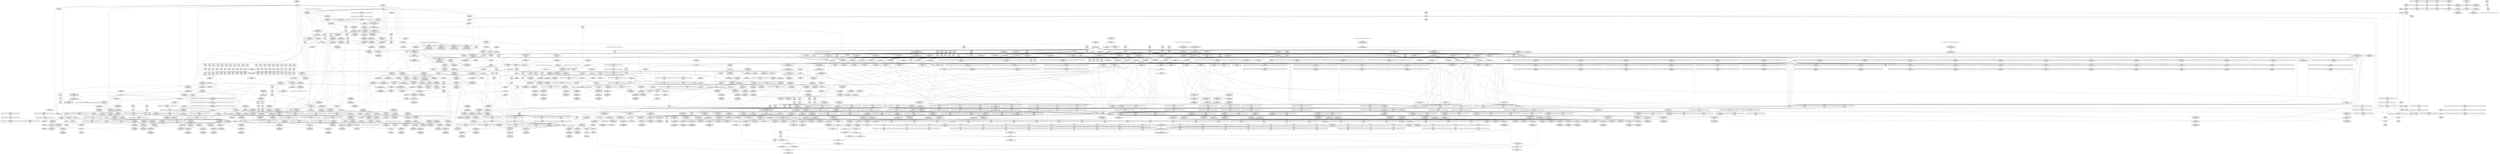 digraph {
	CE0x43ef360 [shape=record,shape=Mrecord,label="{CE0x43ef360|socket_sockcreate_sid:tmp13|*LoadInst*|security/selinux/hooks.c,3958|*SummSource*}"]
	CE0x43865f0 [shape=record,shape=Mrecord,label="{CE0x43865f0|_ret_%struct.task_struct*_%tmp4,_!dbg_!27714|./arch/x86/include/asm/current.h,14|*SummSink*}"]
	CE0x438e400 [shape=record,shape=Mrecord,label="{CE0x438e400|_ret_i32_%retval.0,_!dbg_!27728|security/selinux/hooks.c,3960}"]
	CE0x43ca0d0 [shape=record,shape=Mrecord,label="{CE0x43ca0d0|selinux_socket_create:tmp34|security/selinux/hooks.c,3995}"]
	CE0x4480c70 [shape=record,shape=Mrecord,label="{CE0x4480c70|i64*_getelementptr_inbounds_(_57_x_i64_,_57_x_i64_*___llvm_gcov_ctr342,_i64_0,_i64_49)|*Constant*}"]
	CE0x43bc9b0 [shape=record,shape=Mrecord,label="{CE0x43bc9b0|socket_sockcreate_sid:tmp14|security/selinux/hooks.c,3960|*SummSource*}"]
	CE0x4395070 [shape=record,shape=Mrecord,label="{CE0x4395070|i8*_getelementptr_inbounds_(_25_x_i8_,_25_x_i8_*_.str3,_i32_0,_i32_0)|*Constant*|*SummSource*}"]
	CE0x4393090 [shape=record,shape=Mrecord,label="{CE0x4393090|selinux_socket_create:security|security/selinux/hooks.c,3982|*SummSink*}"]
	CE0x44b8130 [shape=record,shape=Mrecord,label="{CE0x44b8130|default_protocol_dgram:tmp4|security/selinux/hooks.c,1167|*SummSource*}"]
	CE0x43a0690 [shape=record,shape=Mrecord,label="{CE0x43a0690|socket_type_to_security_class:sw.bb4}"]
	CE0x4435420 [shape=record,shape=Mrecord,label="{CE0x4435420|i16_36|*Constant*|*SummSink*}"]
	CE0x43ad5d0 [shape=record,shape=Mrecord,label="{CE0x43ad5d0|GLOBAL:__llvm_gcov_ctr341|Global_var:__llvm_gcov_ctr341|*SummSink*}"]
	CE0x4473350 [shape=record,shape=Mrecord,label="{CE0x4473350|i64**_getelementptr_inbounds_(_100_x_i64*_,_100_x_i64*_*___llvm_gcda_edge_table343,_i64_0,_i64_72)|*Constant*|*SummSource*}"]
	CE0x43884c0 [shape=record,shape=Mrecord,label="{CE0x43884c0|0:_i32,_4:_i32,_8:_i32,_12:_i32,_20:_i32,_:_CMRE_20,24_|*MultipleSource*|security/selinux/hooks.c,3982|security/selinux/hooks.c,3982|security/selinux/hooks.c,3995|Function::socket_sockcreate_sid&Arg::tsec::}"]
	CE0x43e3600 [shape=record,shape=Mrecord,label="{CE0x43e3600|i64*_getelementptr_inbounds_(_57_x_i64_,_57_x_i64_*___llvm_gcov_ctr342,_i64_0,_i64_28)|*Constant*}"]
	CE0x4407ed0 [shape=record,shape=Mrecord,label="{CE0x4407ed0|i64_21|*Constant*|*SummSink*}"]
	"CONST[source:0(mediator),value:2(dynamic)][purpose:{subject}][SnkIdx:0]"
	CE0x437f6c0 [shape=record,shape=Mrecord,label="{CE0x437f6c0|selinux_socket_create:tmp5|security/selinux/hooks.c,3982|*SummSink*}"]
	CE0x4484b70 [shape=record,shape=Mrecord,label="{CE0x4484b70|i64**_getelementptr_inbounds_(_100_x_i64*_,_100_x_i64*_*___llvm_gcda_edge_table343,_i64_0,_i64_96)|*Constant*|*SummSource*}"]
	CE0x43e7f30 [shape=record,shape=Mrecord,label="{CE0x43e7f30|i64_25|*Constant*|*SummSource*}"]
	CE0x4435ca0 [shape=record,shape=Mrecord,label="{CE0x4435ca0|i16_31|*Constant*|*SummSource*}"]
	CE0x436d100 [shape=record,shape=Mrecord,label="{CE0x436d100|selinux_socket_create:land.lhs.true2|*SummSink*}"]
	CE0x43effb0 [shape=record,shape=Mrecord,label="{CE0x43effb0|socket_type_to_security_class:tmp3|security/selinux/hooks.c,1177}"]
	CE0x438fdf0 [shape=record,shape=Mrecord,label="{CE0x438fdf0|i64*_getelementptr_inbounds_(_57_x_i64_,_57_x_i64_*___llvm_gcov_ctr342,_i64_0,_i64_27)|*Constant*|*SummSink*}"]
	CE0x4426820 [shape=record,shape=Mrecord,label="{CE0x4426820|default_protocol_dgram:cmp|security/selinux/hooks.c,1167}"]
	CE0x43b42a0 [shape=record,shape=Mrecord,label="{CE0x43b42a0|selinux_socket_create:tmp9|security/selinux/hooks.c,3982|*SummSource*}"]
	CE0x43ad780 [shape=record,shape=Mrecord,label="{CE0x43ad780|i64*_getelementptr_inbounds_(_18_x_i64_,_18_x_i64_*___llvm_gcov_ctr341,_i64_0,_i64_1)|*Constant*|*SummSink*}"]
	CE0x4410460 [shape=record,shape=Mrecord,label="{CE0x4410460|socket_sockcreate_sid:tmp5|security/selinux/hooks.c,3953|*SummSink*}"]
	CE0x44069a0 [shape=record,shape=Mrecord,label="{CE0x44069a0|i32_7|*Constant*}"]
	CE0x437b4c0 [shape=record,shape=Mrecord,label="{CE0x437b4c0|socket_type_to_security_class:type|Function::socket_type_to_security_class&Arg::type::}"]
	CE0x4382d80 [shape=record,shape=Mrecord,label="{CE0x4382d80|selinux_socket_create:tmp34|security/selinux/hooks.c,3995|*SummSink*}"]
	CE0x437f9b0 [shape=record,shape=Mrecord,label="{CE0x437f9b0|selinux_socket_create:tmp10|security/selinux/hooks.c,3982|*SummSource*}"]
	CE0x4474cd0 [shape=record,shape=Mrecord,label="{CE0x4474cd0|_call_void___llvm_gcov_indirect_counter_increment(i32*___llvm_gcov_global_state_pred344,_i64**_getelementptr_inbounds_(_100_x_i64*_,_100_x_i64*_*___llvm_gcda_edge_table343,_i64_0,_i64_76)),_!dbg_!27746|security/selinux/hooks.c,1212|*SummSink*}"]
	CE0x4370c70 [shape=record,shape=Mrecord,label="{CE0x4370c70|selinux_socket_create:tmp1|*SummSink*}"]
	CE0x44b7fc0 [shape=record,shape=Mrecord,label="{CE0x44b7fc0|default_protocol_dgram:tmp4|security/selinux/hooks.c,1167}"]
	CE0x4385c60 [shape=record,shape=Mrecord,label="{CE0x4385c60|selinux_socket_create:call12|security/selinux/hooks.c,3991|*SummSource*}"]
	CE0x4385e70 [shape=record,shape=Mrecord,label="{CE0x4385e70|selinux_socket_create:call12|security/selinux/hooks.c,3991|*SummSink*}"]
	CE0x443b070 [shape=record,shape=Mrecord,label="{CE0x443b070|i64*_getelementptr_inbounds_(_5_x_i64_,_5_x_i64_*___llvm_gcov_ctr345,_i64_0,_i64_0)|*Constant*|*SummSink*}"]
	CE0x4391770 [shape=record,shape=Mrecord,label="{CE0x4391770|selinux_socket_create:tmp18|security/selinux/hooks.c,3982|*SummSource*}"]
	CE0x44765c0 [shape=record,shape=Mrecord,label="{CE0x44765c0|socket_type_to_security_class:tmp36|security/selinux/hooks.c,1212|*SummSink*}"]
	CE0x446b4b0 [shape=record,shape=Mrecord,label="{CE0x446b4b0|i64*_getelementptr_inbounds_(_6_x_i64_,_6_x_i64_*___llvm_gcov_ctr347,_i64_0,_i64_4)|*Constant*}"]
	CE0x437d690 [shape=record,shape=Mrecord,label="{CE0x437d690|i64_13|*Constant*|*SummSource*}"]
	CE0x440cdf0 [shape=record,shape=Mrecord,label="{CE0x440cdf0|_call_void___llvm_gcov_indirect_counter_increment(i32*___llvm_gcov_global_state_pred344,_i64**_getelementptr_inbounds_(_100_x_i64*_,_100_x_i64*_*___llvm_gcda_edge_table343,_i64_0,_i64_48)),_!dbg_!27731|security/selinux/hooks.c,1191}"]
	CE0x43b0a50 [shape=record,shape=Mrecord,label="{CE0x43b0a50|i64_5|*Constant*}"]
	CE0x4469f80 [shape=record,shape=Mrecord,label="{CE0x4469f80|__llvm_gcov_indirect_counter_increment:tmp3|*SummSource*}"]
	CE0x44789d0 [shape=record,shape=Mrecord,label="{CE0x44789d0|i64**_getelementptr_inbounds_(_100_x_i64*_,_100_x_i64*_*___llvm_gcda_edge_table343,_i64_0,_i64_80)|*Constant*|*SummSource*}"]
	CE0x447c7f0 [shape=record,shape=Mrecord,label="{CE0x447c7f0|_call_void___llvm_gcov_indirect_counter_increment(i32*___llvm_gcov_global_state_pred344,_i64**_getelementptr_inbounds_(_100_x_i64*_,_100_x_i64*_*___llvm_gcda_edge_table343,_i64_0,_i64_88)),_!dbg_!27749|security/selinux/hooks.c,1218|*SummSource*}"]
	CE0x44381d0 [shape=record,shape=Mrecord,label="{CE0x44381d0|socket_type_to_security_class:tmp58|security/selinux/hooks.c,1235|*SummSink*}"]
	CE0x44891e0 [shape=record,shape=Mrecord,label="{CE0x44891e0|socket_type_to_security_class:tmp50|security/selinux/hooks.c,1227}"]
	CE0x4434cb0 [shape=record,shape=Mrecord,label="{CE0x4434cb0|i16_16|*Constant*|*SummSource*}"]
	CE0x4401ac0 [shape=record,shape=Mrecord,label="{CE0x4401ac0|i64*_getelementptr_inbounds_(_57_x_i64_,_57_x_i64_*___llvm_gcov_ctr342,_i64_0,_i64_29)|*Constant*|*SummSink*}"]
	CE0x447dc10 [shape=record,shape=Mrecord,label="{CE0x447dc10|i64**_getelementptr_inbounds_(_100_x_i64*_,_100_x_i64*_*___llvm_gcda_edge_table343,_i64_0,_i64_88)|*Constant*}"]
	CE0x438bc20 [shape=record,shape=Mrecord,label="{CE0x438bc20|selinux_socket_create:tmp8|security/selinux/hooks.c,3982}"]
	CE0x44372f0 [shape=record,shape=Mrecord,label="{CE0x44372f0|i16_37|*Constant*|*SummSource*}"]
	CE0x4381940 [shape=record,shape=Mrecord,label="{CE0x4381940|i32_0|*Constant*}"]
	CE0x43bb920 [shape=record,shape=Mrecord,label="{CE0x43bb920|i64*_getelementptr_inbounds_(_6_x_i64_,_6_x_i64_*___llvm_gcov_ctr347,_i64_0,_i64_5)|*Constant*}"]
	CE0x44b1df0 [shape=record,shape=Mrecord,label="{CE0x44b1df0|default_protocol_stream:tmp10|security/selinux/hooks.c,1162|*SummSink*}"]
	CE0x4484be0 [shape=record,shape=Mrecord,label="{CE0x4484be0|i64**_getelementptr_inbounds_(_100_x_i64*_,_100_x_i64*_*___llvm_gcda_edge_table343,_i64_0,_i64_96)|*Constant*|*SummSink*}"]
	CE0x4391100 [shape=record,shape=Mrecord,label="{CE0x4391100|selinux_socket_create:tmp26|security/selinux/hooks.c,3988|*SummSink*}"]
	CE0x4469190 [shape=record,shape=Mrecord,label="{CE0x4469190|socket_sockcreate_sid:tmp9|*LoadInst*|security/selinux/hooks.c,3954}"]
	CE0x4437730 [shape=record,shape=Mrecord,label="{CE0x4437730|i16_24|*Constant*|*SummSink*}"]
	CE0x4469c20 [shape=record,shape=Mrecord,label="{CE0x4469c20|__llvm_gcov_indirect_counter_increment:tmp5}"]
	CE0x4380ca0 [shape=record,shape=Mrecord,label="{CE0x4380ca0|i32_0|*Constant*|*SummSource*}"]
	CE0x440fef0 [shape=record,shape=Mrecord,label="{CE0x440fef0|i64*_getelementptr_inbounds_(_57_x_i64_,_57_x_i64_*___llvm_gcov_ctr342,_i64_0,_i64_0)|*Constant*|*SummSource*}"]
	CE0x4488b90 [shape=record,shape=Mrecord,label="{CE0x4488b90|_call_void___llvm_gcov_indirect_counter_increment(i32*___llvm_gcov_global_state_pred344,_i64**_getelementptr_inbounds_(_100_x_i64*_,_100_x_i64*_*___llvm_gcda_edge_table343,_i64_0,_i64_16)),_!dbg_!27753|security/selinux/hooks.c,1227|*SummSink*}"]
	CE0x44ac1b0 [shape=record,shape=Mrecord,label="{CE0x44ac1b0|socket_sockcreate_sid:bb}"]
	CE0x447b910 [shape=record,shape=Mrecord,label="{CE0x447b910|i64*_getelementptr_inbounds_(_57_x_i64_,_57_x_i64_*___llvm_gcov_ctr342,_i64_0,_i64_47)|*Constant*|*SummSource*}"]
	CE0x43c0a10 [shape=record,shape=Mrecord,label="{CE0x43c0a10|socket_type_to_security_class:tmp29|security/selinux/hooks.c,1204|*SummSource*}"]
	CE0x4411e40 [shape=record,shape=Mrecord,label="{CE0x4411e40|default_protocol_dgram:entry|*SummSink*}"]
	CE0x43a5950 [shape=record,shape=Mrecord,label="{CE0x43a5950|i32_3982|*Constant*|*SummSink*}"]
	CE0x446fda0 [shape=record,shape=Mrecord,label="{CE0x446fda0|COLLAPSED:_GCMRE___llvm_gcov_ctr346_internal_global_5_x_i64_zeroinitializer:_elem_0:default:}"]
	CE0x44b2420 [shape=record,shape=Mrecord,label="{CE0x44b2420|default_protocol_stream:lor.ext|security/selinux/hooks.c,1162|*SummSink*}"]
	CE0x4365790 [shape=record,shape=Mrecord,label="{CE0x4365790|selinux_socket_create:newsid|security/selinux/hooks.c, 3983|*SummSink*}"]
	CE0x43c2da0 [shape=record,shape=Mrecord,label="{CE0x43c2da0|socket_type_to_security_class:tmp31|security/selinux/hooks.c,1206}"]
	CE0x443b240 [shape=record,shape=Mrecord,label="{CE0x443b240|default_protocol_stream:tmp}"]
	CE0x4382500 [shape=record,shape=Mrecord,label="{CE0x4382500|_call_void_mcount()_#3|*SummSink*}"]
	CE0x4392680 [shape=record,shape=Mrecord,label="{CE0x4392680|selinux_socket_create:call11|security/selinux/hooks.c,3990|*SummSink*}"]
	CE0x4385b00 [shape=record,shape=Mrecord,label="{CE0x4385b00|selinux_socket_create:call12|security/selinux/hooks.c,3991}"]
	CE0x437d4e0 [shape=record,shape=Mrecord,label="{CE0x437d4e0|selinux_socket_create:tmp29|security/selinux/hooks.c,3992}"]
	CE0x441c1f0 [shape=record,shape=Mrecord,label="{CE0x441c1f0|default_protocol_stream:lor.end|*SummSource*}"]
	CE0x44b5ad0 [shape=record,shape=Mrecord,label="{CE0x44b5ad0|default_protocol_dgram:tmp2|security/selinux/hooks.c,1167|*SummSource*}"]
	CE0x43d6f00 [shape=record,shape=Mrecord,label="{CE0x43d6f00|default_protocol_dgram:lor.ext|security/selinux/hooks.c,1167|*SummSink*}"]
	CE0x4372530 [shape=record,shape=Mrecord,label="{CE0x4372530|selinux_socket_create:newsid|security/selinux/hooks.c, 3983|*SummSource*}"]
	CE0x438bfe0 [shape=record,shape=Mrecord,label="{CE0x438bfe0|socket_type_to_security_class:sw.bb21|*SummSource*}"]
	CE0x4399a80 [shape=record,shape=Mrecord,label="{CE0x4399a80|_call_void___llvm_gcov_indirect_counter_increment(i32*___llvm_gcov_global_state_pred344,_i64**_getelementptr_inbounds_(_100_x_i64*_,_100_x_i64*_*___llvm_gcda_edge_table343,_i64_0,_i64_28)),_!dbg_!27721|security/selinux/hooks.c,1181}"]
	CE0x4436c90 [shape=record,shape=Mrecord,label="{CE0x4436c90|i16_33|*Constant*|*SummSource*}"]
	CE0x446af50 [shape=record,shape=Mrecord,label="{CE0x446af50|default_protocol_dgram:tmp1}"]
	CE0x439f350 [shape=record,shape=Mrecord,label="{CE0x439f350|i8*_getelementptr_inbounds_(_45_x_i8_,_45_x_i8_*_.str12,_i32_0,_i32_0)|*Constant*|*SummSource*}"]
	CE0x43f1d30 [shape=record,shape=Mrecord,label="{CE0x43f1d30|i64*_getelementptr_inbounds_(_2_x_i64_,_2_x_i64_*___llvm_gcov_ctr98,_i64_0,_i64_0)|*Constant*}"]
	CE0x443dc90 [shape=record,shape=Mrecord,label="{CE0x443dc90|socket_type_to_security_class:tmp22|security/selinux/hooks.c,1194}"]
	CE0x4436960 [shape=record,shape=Mrecord,label="{CE0x4436960|i16_23|*Constant*|*SummSource*}"]
	CE0x44745c0 [shape=record,shape=Mrecord,label="{CE0x44745c0|_call_void___llvm_gcov_indirect_counter_increment(i32*___llvm_gcov_global_state_pred344,_i64**_getelementptr_inbounds_(_100_x_i64*_,_100_x_i64*_*___llvm_gcda_edge_table343,_i64_0,_i64_76)),_!dbg_!27746|security/selinux/hooks.c,1212}"]
	CE0x43e54f0 [shape=record,shape=Mrecord,label="{CE0x43e54f0|GLOBAL:current_task|Global_var:current_task|*SummSink*}"]
	CE0x4489910 [shape=record,shape=Mrecord,label="{CE0x4489910|i64**_getelementptr_inbounds_(_100_x_i64*_,_100_x_i64*_*___llvm_gcda_edge_table343,_i64_0,_i64_16)|*Constant*}"]
	CE0x4469d90 [shape=record,shape=Mrecord,label="{CE0x4469d90|__llvm_gcov_indirect_counter_increment:tmp3}"]
	CE0x440eec0 [shape=record,shape=Mrecord,label="{CE0x440eec0|socket_type_to_security_class:bb}"]
	CE0x4393af0 [shape=record,shape=Mrecord,label="{CE0x4393af0|get_current:tmp3|*SummSource*}"]
	CE0x4383980 [shape=record,shape=Mrecord,label="{CE0x4383980|selinux_socket_create:entry}"]
	CE0x439e900 [shape=record,shape=Mrecord,label="{CE0x439e900|i32_78|*Constant*}"]
	CE0x43eabb0 [shape=record,shape=Mrecord,label="{CE0x43eabb0|i64*_getelementptr_inbounds_(_2_x_i64_,_2_x_i64_*___llvm_gcov_ctr98,_i64_0,_i64_0)|*Constant*|*SummSource*}"]
	CE0x43fa230 [shape=record,shape=Mrecord,label="{CE0x43fa230|socket_sockcreate_sid:tmp4|security/selinux/hooks.c,3953}"]
	CE0x4407460 [shape=record,shape=Mrecord,label="{CE0x4407460|socket_type_to_security_class:tobool|security/selinux/hooks.c,1186}"]
	CE0x44275c0 [shape=record,shape=Mrecord,label="{CE0x44275c0|i64_0|*Constant*}"]
	CE0x446aec0 [shape=record,shape=Mrecord,label="{CE0x446aec0|default_protocol_dgram:tmp|*SummSink*}"]
	CE0x4401800 [shape=record,shape=Mrecord,label="{CE0x4401800|i64*_getelementptr_inbounds_(_57_x_i64_,_57_x_i64_*___llvm_gcov_ctr342,_i64_0,_i64_29)|*Constant*|*SummSource*}"]
	CE0x43b5330 [shape=record,shape=Mrecord,label="{CE0x43b5330|selinux_socket_create:tmp10|security/selinux/hooks.c,3982}"]
	CE0x440bc90 [shape=record,shape=Mrecord,label="{CE0x440bc90|i64*_getelementptr_inbounds_(_6_x_i64_,_6_x_i64_*___llvm_gcov_ctr347,_i64_0,_i64_3)|*Constant*|*SummSource*}"]
	CE0x43c7370 [shape=record,shape=Mrecord,label="{CE0x43c7370|socket_type_to_security_class:tmp4|security/selinux/hooks.c,1179|*SummSink*}"]
	CE0x4393c20 [shape=record,shape=Mrecord,label="{CE0x4393c20|get_current:tmp3|*SummSink*}"]
	CE0x43e8280 [shape=record,shape=Mrecord,label="{CE0x43e8280|socket_type_to_security_class:tmp16|security/selinux/hooks.c,1191|*SummSink*}"]
	CE0x56c5e60 [shape=record,shape=Mrecord,label="{CE0x56c5e60|GLOBAL:selinux_socket_create.__warned|Global_var:selinux_socket_create.__warned|*SummSink*}"]
	CE0x443ba70 [shape=record,shape=Mrecord,label="{CE0x443ba70|default_protocol_stream:bb|*SummSink*}"]
	CE0x4469400 [shape=record,shape=Mrecord,label="{CE0x4469400|default_protocol_stream:tmp1}"]
	CE0x43e47c0 [shape=record,shape=Mrecord,label="{CE0x43e47c0|_call_void___llvm_gcov_indirect_counter_increment(i32*___llvm_gcov_global_state_pred344,_i64**_getelementptr_inbounds_(_100_x_i64*_,_100_x_i64*_*___llvm_gcda_edge_table343,_i64_0,_i64_40)),_!dbg_!27738|security/selinux/hooks.c,1198|*SummSource*}"]
	CE0x446a9f0 [shape=record,shape=Mrecord,label="{CE0x446a9f0|default_protocol_stream:tmp2|security/selinux/hooks.c,1162}"]
	CE0x4471ab0 [shape=record,shape=Mrecord,label="{CE0x4471ab0|default_protocol_stream:lor.rhs|*SummSource*}"]
	CE0x439ad80 [shape=record,shape=Mrecord,label="{CE0x439ad80|selinux_socket_create:kern|Function::selinux_socket_create&Arg::kern::|*SummSource*}"]
	CE0x4436840 [shape=record,shape=Mrecord,label="{CE0x4436840|i16_23|*Constant*}"]
	CE0x43ac440 [shape=record,shape=Mrecord,label="{CE0x43ac440|i64**_getelementptr_inbounds_(_100_x_i64*_,_100_x_i64*_*___llvm_gcda_edge_table343,_i64_0,_i64_44)|*Constant*|*SummSink*}"]
	CE0x44733c0 [shape=record,shape=Mrecord,label="{CE0x44733c0|i64**_getelementptr_inbounds_(_100_x_i64*_,_100_x_i64*_*___llvm_gcda_edge_table343,_i64_0,_i64_72)|*Constant*|*SummSink*}"]
	CE0x43f2930 [shape=record,shape=Mrecord,label="{CE0x43f2930|get_current:bb|*SummSink*}"]
	CE0x438fe60 [shape=record,shape=Mrecord,label="{CE0x438fe60|socket_type_to_security_class:tmp22|security/selinux/hooks.c,1194|*SummSink*}"]
	CE0x43c8a20 [shape=record,shape=Mrecord,label="{CE0x43c8a20|selinux_socket_create:tmp32|security/selinux/hooks.c,3993}"]
	CE0x44295f0 [shape=record,shape=Mrecord,label="{CE0x44295f0|GLOBAL:__llvm_gcov_ctr345|Global_var:__llvm_gcov_ctr345|*SummSink*}"]
	CE0x440df60 [shape=record,shape=Mrecord,label="{CE0x440df60|socket_type_to_security_class:sw.bb15}"]
	CE0x4433ab0 [shape=record,shape=Mrecord,label="{CE0x4433ab0|i16_30|*Constant*|*SummSource*}"]
	CE0x4393490 [shape=record,shape=Mrecord,label="{CE0x4393490|selinux_socket_create:tmp20|security/selinux/hooks.c,3982}"]
	CE0x4409a40 [shape=record,shape=Mrecord,label="{CE0x4409a40|get_current:tmp}"]
	CE0x44ba330 [shape=record,shape=Mrecord,label="{CE0x44ba330|default_protocol_dgram:cmp1|security/selinux/hooks.c,1167|*SummSource*}"]
	CE0x44b2da0 [shape=record,shape=Mrecord,label="{CE0x44b2da0|default_protocol_dgram:lor.rhs}"]
	CE0x43e9b60 [shape=record,shape=Mrecord,label="{CE0x43e9b60|__llvm_gcov_indirect_counter_increment:counters|Function::__llvm_gcov_indirect_counter_increment&Arg::counters::|*SummSource*}"]
	CE0x43f0ec0 [shape=record,shape=Mrecord,label="{CE0x43f0ec0|i64*_getelementptr_inbounds_(_18_x_i64_,_18_x_i64_*___llvm_gcov_ctr341,_i64_0,_i64_17)|*Constant*|*SummSource*}"]
	CE0x4392b70 [shape=record,shape=Mrecord,label="{CE0x4392b70|socket_type_to_security_class:sw.epilog26|*SummSource*}"]
	CE0x4470e90 [shape=record,shape=Mrecord,label="{CE0x4470e90|socket_sockcreate_sid:tmp9|*LoadInst*|security/selinux/hooks.c,3954|*SummSource*}"]
	CE0x440ce60 [shape=record,shape=Mrecord,label="{CE0x440ce60|_call_void___llvm_gcov_indirect_counter_increment(i32*___llvm_gcov_global_state_pred344,_i64**_getelementptr_inbounds_(_100_x_i64*_,_100_x_i64*_*___llvm_gcda_edge_table343,_i64_0,_i64_48)),_!dbg_!27731|security/selinux/hooks.c,1191|*SummSource*}"]
	CE0x440f530 [shape=record,shape=Mrecord,label="{CE0x440f530|socket_type_to_security_class:sw.bb18|*SummSource*}"]
	CE0x4487bb0 [shape=record,shape=Mrecord,label="{CE0x4487bb0|socket_type_to_security_class:tmp49|security/selinux/hooks.c,1224|*SummSource*}"]
	CE0x44b0710 [shape=record,shape=Mrecord,label="{CE0x44b0710|i64*_getelementptr_inbounds_(_5_x_i64_,_5_x_i64_*___llvm_gcov_ctr345,_i64_0,_i64_3)|*Constant*}"]
	CE0x442bbd0 [shape=record,shape=Mrecord,label="{CE0x442bbd0|_call_void___llvm_gcov_indirect_counter_increment(i32*___llvm_gcov_global_state_pred344,_i64**_getelementptr_inbounds_(_100_x_i64*_,_100_x_i64*_*___llvm_gcda_edge_table343,_i64_0,_i64_24)),_!dbg_!27755|security/selinux/hooks.c,1231}"]
	CE0x43a1d70 [shape=record,shape=Mrecord,label="{CE0x43a1d70|selinux_socket_create:tobool13|security/selinux/hooks.c,3992|*SummSource*}"]
	CE0x43e5140 [shape=record,shape=Mrecord,label="{CE0x43e5140|i32_5|*Constant*}"]
	CE0x4484730 [shape=record,shape=Mrecord,label="{CE0x4484730|i64**_getelementptr_inbounds_(_100_x_i64*_,_100_x_i64*_*___llvm_gcda_edge_table343,_i64_0,_i64_96)|*Constant*}"]
	CE0x4370fe0 [shape=record,shape=Mrecord,label="{CE0x4370fe0|i64*_getelementptr_inbounds_(_18_x_i64_,_18_x_i64_*___llvm_gcov_ctr341,_i64_0,_i64_1)|*Constant*|*SummSource*}"]
	CE0x447f9d0 [shape=record,shape=Mrecord,label="{CE0x447f9d0|_call_void___llvm_gcov_indirect_counter_increment(i32*___llvm_gcov_global_state_pred344,_i64**_getelementptr_inbounds_(_100_x_i64*_,_100_x_i64*_*___llvm_gcda_edge_table343,_i64_0,_i64_92)),_!dbg_!27750|security/selinux/hooks.c,1220|*SummSink*}"]
	CE0x4371560 [shape=record,shape=Mrecord,label="{CE0x4371560|COLLAPSED:_GCMRE___llvm_gcov_ctr341_internal_global_18_x_i64_zeroinitializer:_elem_0:default:}"]
	CE0x446a700 [shape=record,shape=Mrecord,label="{CE0x446a700|default_protocol_stream:cmp|security/selinux/hooks.c,1162|*SummSource*}"]
	CE0x438b900 [shape=record,shape=Mrecord,label="{CE0x438b900|socket_type_to_security_class:sw.bb17|*SummSink*}"]
	CE0x44331a0 [shape=record,shape=Mrecord,label="{CE0x44331a0|socket_type_to_security_class:tmp57|security/selinux/hooks.c,1234|*SummSource*}"]
	CE0x440a230 [shape=record,shape=Mrecord,label="{CE0x440a230|i64*_getelementptr_inbounds_(_2_x_i64_,_2_x_i64_*___llvm_gcov_ctr98,_i64_0,_i64_1)|*Constant*|*SummSource*}"]
	CE0x43c82a0 [shape=record,shape=Mrecord,label="{CE0x43c82a0|selinux_socket_create:tmp30|security/selinux/hooks.c,3992|*SummSource*}"]
	CE0x43a75d0 [shape=record,shape=Mrecord,label="{CE0x43a75d0|socket_type_to_security_class:tmp7|security/selinux/hooks.c,1181|*SummSource*}"]
	CE0x43efc20 [shape=record,shape=Mrecord,label="{CE0x43efc20|GLOBAL:security_transition_sid|*Constant*|*SummSource*}"]
	CE0x438fd40 [shape=record,shape=Mrecord,label="{CE0x438fd40|i64*_getelementptr_inbounds_(_57_x_i64_,_57_x_i64_*___llvm_gcov_ctr342,_i64_0,_i64_27)|*Constant*|*SummSource*}"]
	CE0x442dbd0 [shape=record,shape=Mrecord,label="{CE0x442dbd0|socket_type_to_security_class:tmp54|security/selinux/hooks.c,1231|*SummSink*}"]
	CE0x4436630 [shape=record,shape=Mrecord,label="{CE0x4436630|i16_21|*Constant*|*SummSource*}"]
	CE0x43bb810 [shape=record,shape=Mrecord,label="{CE0x43bb810|%struct.qstr*_null|*Constant*|*SummSink*}"]
	CE0x44115c0 [shape=record,shape=Mrecord,label="{CE0x44115c0|GLOBAL:default_protocol_dgram|*Constant*|*SummSource*}"]
	CE0x44b9c80 [shape=record,shape=Mrecord,label="{CE0x44b9c80|default_protocol_dgram:tmp7|security/selinux/hooks.c,1167|*SummSource*}"]
	CE0x43f5390 [shape=record,shape=Mrecord,label="{CE0x43f5390|socket_type_to_security_class:tmp11|security/selinux/hooks.c,1186}"]
	CE0x4399cb0 [shape=record,shape=Mrecord,label="{CE0x4399cb0|_call_void___llvm_gcov_indirect_counter_increment(i32*___llvm_gcov_global_state_pred344,_i64**_getelementptr_inbounds_(_100_x_i64*_,_100_x_i64*_*___llvm_gcda_edge_table343,_i64_0,_i64_28)),_!dbg_!27721|security/selinux/hooks.c,1181|*SummSink*}"]
	CE0x4417350 [shape=record,shape=Mrecord,label="{CE0x4417350|i64**_getelementptr_inbounds_(_100_x_i64*_,_100_x_i64*_*___llvm_gcda_edge_table343,_i64_0,_i64_4)|*Constant*}"]
	CE0x4390400 [shape=record,shape=Mrecord,label="{CE0x4390400|0:_i32,_4:_i32,_8:_i32,_12:_i32,_20:_i32,_:_CMRE_12,16_|*MultipleSource*|security/selinux/hooks.c,3982|security/selinux/hooks.c,3982|security/selinux/hooks.c,3995|Function::socket_sockcreate_sid&Arg::tsec::}"]
	CE0x4389440 [shape=record,shape=Mrecord,label="{CE0x4389440|selinux_socket_create:type|Function::selinux_socket_create&Arg::type::}"]
	CE0x43d6590 [shape=record,shape=Mrecord,label="{CE0x43d6590|default_protocol_dgram:tmp10|security/selinux/hooks.c,1167}"]
	CE0x43ea990 [shape=record,shape=Mrecord,label="{CE0x43ea990|i32_15|*Constant*}"]
	CE0x4372c10 [shape=record,shape=Mrecord,label="{CE0x4372c10|selinux_socket_create:bb}"]
	CE0x4396640 [shape=record,shape=Mrecord,label="{CE0x4396640|selinux_socket_create:family|Function::selinux_socket_create&Arg::family::|*SummSink*}"]
	CE0x43cc190 [shape=record,shape=Mrecord,label="{CE0x43cc190|selinux_socket_create:call16|security/selinux/hooks.c,3995}"]
	CE0x4438c20 [shape=record,shape=Mrecord,label="{CE0x4438c20|socket_type_to_security_class:tmp59|security/selinux/hooks.c,1235|*SummSource*}"]
	CE0x4481b90 [shape=record,shape=Mrecord,label="{CE0x4481b90|socket_type_to_security_class:tmp46|security/selinux/hooks.c,1222}"]
	CE0x437d620 [shape=record,shape=Mrecord,label="{CE0x437d620|i64_13|*Constant*}"]
	CE0x4386ca0 [shape=record,shape=Mrecord,label="{CE0x4386ca0|selinux_socket_create:if.then}"]
	CE0x43f11e0 [shape=record,shape=Mrecord,label="{CE0x43f11e0|selinux_socket_create:tmp39|security/selinux/hooks.c,3996|*SummSource*}"]
	CE0x44380c0 [shape=record,shape=Mrecord,label="{CE0x44380c0|socket_type_to_security_class:retval.0|*SummSink*}"]
	CE0x4485e50 [shape=record,shape=Mrecord,label="{CE0x4485e50|_call_void___llvm_gcov_indirect_counter_increment(i32*___llvm_gcov_global_state_pred344,_i64**_getelementptr_inbounds_(_100_x_i64*_,_100_x_i64*_*___llvm_gcda_edge_table343,_i64_0,_i64_56)),_!dbg_!27752|security/selinux/hooks.c,1224|*SummSource*}"]
	CE0x4391510 [shape=record,shape=Mrecord,label="{CE0x4391510|selinux_socket_create:call|security/selinux/hooks.c,3982|*SummSink*}"]
	CE0x43f2430 [shape=record,shape=Mrecord,label="{CE0x43f2430|GLOBAL:__llvm_gcov_indirect_counter_increment|*Constant*|*SummSink*}"]
	CE0x43fa6a0 [shape=record,shape=Mrecord,label="{CE0x43fa6a0|GLOBAL:__llvm_gcov_global_state_pred344|Global_var:__llvm_gcov_global_state_pred344|*SummSink*}"]
	CE0x4437c80 [shape=record,shape=Mrecord,label="{CE0x4437c80|i16_41|*Constant*|*SummSource*}"]
	CE0x43a00b0 [shape=record,shape=Mrecord,label="{CE0x43a00b0|socket_type_to_security_class:sw.bb16|*SummSink*}"]
	CE0x440c1c0 [shape=record,shape=Mrecord,label="{CE0x440c1c0|i64*_getelementptr_inbounds_(_57_x_i64_,_57_x_i64_*___llvm_gcov_ctr342,_i64_0,_i64_23)|*Constant*|*SummSink*}"]
	CE0x436c0c0 [shape=record,shape=Mrecord,label="{CE0x436c0c0|selinux_socket_create:land.lhs.true|*SummSource*}"]
	CE0x4383820 [shape=record,shape=Mrecord,label="{CE0x4383820|selinux_socket_create:tmp4|security/selinux/hooks.c,3982|*SummSink*}"]
	CE0x44176c0 [shape=record,shape=Mrecord,label="{CE0x44176c0|_ret_void|*SummSource*}"]
	CE0x4416f10 [shape=record,shape=Mrecord,label="{CE0x4416f10|i64*_getelementptr_inbounds_(_6_x_i64_,_6_x_i64_*___llvm_gcov_ctr347,_i64_0,_i64_0)|*Constant*|*SummSource*}"]
	CE0x43cd1d0 [shape=record,shape=Mrecord,label="{CE0x43cd1d0|avc_has_perm:entry|*SummSink*}"]
	CE0x4393fc0 [shape=record,shape=Mrecord,label="{CE0x4393fc0|COLLAPSED:_CMRE:_elem_0::|security/selinux/hooks.c,3982}"]
	CE0x439b8b0 [shape=record,shape=Mrecord,label="{CE0x439b8b0|GLOBAL:get_current|*Constant*|*SummSource*}"]
	CE0x43f4d60 [shape=record,shape=Mrecord,label="{CE0x43f4d60|socket_type_to_security_class:tmp10|security/selinux/hooks.c,1186|*SummSource*}"]
	CE0x4467e10 [shape=record,shape=Mrecord,label="{CE0x4467e10|i64*_null|*Constant*|*SummSink*}"]
	CE0x43a5d00 [shape=record,shape=Mrecord,label="{CE0x43a5d00|socket_type_to_security_class:sw.epilog}"]
	CE0x43e3be0 [shape=record,shape=Mrecord,label="{CE0x43e3be0|i64*_getelementptr_inbounds_(_57_x_i64_,_57_x_i64_*___llvm_gcov_ctr342,_i64_0,_i64_28)|*Constant*|*SummSink*}"]
	CE0x4439b60 [shape=record,shape=Mrecord,label="{CE0x4439b60|socket_sockcreate_sid:tmp15|security/selinux/hooks.c,3960|*SummSink*}"]
	CE0x440de80 [shape=record,shape=Mrecord,label="{CE0x440de80|socket_type_to_security_class:sw.bb25|*SummSink*}"]
	CE0x43ac7d0 [shape=record,shape=Mrecord,label="{CE0x43ac7d0|GLOBAL:default_protocol_stream|*Constant*|*SummSink*}"]
	CE0x4394fc0 [shape=record,shape=Mrecord,label="{CE0x4394fc0|GLOBAL:lockdep_rcu_suspicious|*Constant*|*SummSink*}"]
	CE0x446b810 [shape=record,shape=Mrecord,label="{CE0x446b810|_call_void_mcount()_#3}"]
	CE0x43959e0 [shape=record,shape=Mrecord,label="{CE0x43959e0|selinux_socket_create:tmp13|security/selinux/hooks.c,3982|*SummSource*}"]
	CE0x4387200 [shape=record,shape=Mrecord,label="{CE0x4387200|selinux_socket_create:tmp19|security/selinux/hooks.c,3982|*SummSource*}"]
	CE0x4401670 [shape=record,shape=Mrecord,label="{CE0x4401670|socket_type_to_security_class:tmp26|security/selinux/hooks.c,1198|*SummSource*}"]
	CE0x4389f50 [shape=record,shape=Mrecord,label="{CE0x4389f50|selinux_socket_create:tmp3|*SummSource*}"]
	CE0x441a310 [shape=record,shape=Mrecord,label="{CE0x441a310|i64**_getelementptr_inbounds_(_100_x_i64*_,_100_x_i64*_*___llvm_gcda_edge_table343,_i64_0,_i64_8)|*Constant*|*SummSource*}"]
	CE0x440c5c0 [shape=record,shape=Mrecord,label="{CE0x440c5c0|socket_type_to_security_class:tmp15|security/selinux/hooks.c,1189|*SummSource*}"]
	CE0x43f4bf0 [shape=record,shape=Mrecord,label="{CE0x43f4bf0|socket_type_to_security_class:tmp10|security/selinux/hooks.c,1186}"]
	CE0x440f620 [shape=record,shape=Mrecord,label="{CE0x440f620|socket_type_to_security_class:sw.bb18|*SummSink*}"]
	CE0x4472060 [shape=record,shape=Mrecord,label="{CE0x4472060|socket_sockcreate_sid:if.then|*SummSink*}"]
	CE0x43a4f00 [shape=record,shape=Mrecord,label="{CE0x43a4f00|i8_1|*Constant*|*SummSource*}"]
	CE0x4471f40 [shape=record,shape=Mrecord,label="{CE0x4471f40|socket_sockcreate_sid:if.then|*SummSource*}"]
	CE0x44b2990 [shape=record,shape=Mrecord,label="{CE0x44b2990|default_protocol_dgram:lor.end|*SummSource*}"]
	CE0x43cb7d0 [shape=record,shape=Mrecord,label="{CE0x43cb7d0|selinux_socket_create:tmp35|security/selinux/hooks.c,3995|*SummSink*}"]
	CE0x43c1b80 [shape=record,shape=Mrecord,label="{CE0x43c1b80|socket_type_to_security_class:tmp30|security/selinux/hooks.c,1206}"]
	CE0x443cbc0 [shape=record,shape=Mrecord,label="{CE0x443cbc0|socket_type_to_security_class:tmp20|security/selinux/hooks.c,1192|*SummSource*}"]
	CE0x43961f0 [shape=record,shape=Mrecord,label="{CE0x43961f0|socket_type_to_security_class:entry|*SummSink*}"]
	CE0x4433c70 [shape=record,shape=Mrecord,label="{CE0x4433c70|i16_30|*Constant*|*SummSink*}"]
	CE0x439aa50 [shape=record,shape=Mrecord,label="{CE0x439aa50|selinux_socket_create:kern|Function::selinux_socket_create&Arg::kern::}"]
	CE0x440ee00 [shape=record,shape=Mrecord,label="{CE0x440ee00|socket_type_to_security_class:sw.bb2|*SummSink*}"]
	CE0x436c820 [shape=record,shape=Mrecord,label="{CE0x436c820|selinux_socket_create:if.then14}"]
	CE0x4393020 [shape=record,shape=Mrecord,label="{CE0x4393020|selinux_socket_create:security|security/selinux/hooks.c,3982|*SummSource*}"]
	CE0x43bb080 [shape=record,shape=Mrecord,label="{CE0x43bb080|socket_sockcreate_sid:tsec|Function::socket_sockcreate_sid&Arg::tsec::|*SummSink*}"]
	CE0x43a10f0 [shape=record,shape=Mrecord,label="{CE0x43a10f0|socket_type_to_security_class:if.else|*SummSource*}"]
	CE0x44b7e40 [shape=record,shape=Mrecord,label="{CE0x44b7e40|default_protocol_dgram:tmp3|security/selinux/hooks.c,1167|*SummSource*}"]
	CE0x4392a40 [shape=record,shape=Mrecord,label="{CE0x4392a40|socket_type_to_security_class:sw.epilog26}"]
	CE0x4487480 [shape=record,shape=Mrecord,label="{CE0x4487480|socket_type_to_security_class:tmp48|security/selinux/hooks.c,1224|*SummSource*}"]
	CE0x44b7c70 [shape=record,shape=Mrecord,label="{CE0x44b7c70|GLOBAL:__llvm_gcov_ctr346|Global_var:__llvm_gcov_ctr346|*SummSink*}"]
	CE0x43ce910 [shape=record,shape=Mrecord,label="{CE0x43ce910|%struct.common_audit_data*_null|*Constant*}"]
	CE0x44b6770 [shape=record,shape=Mrecord,label="{CE0x44b6770|default_protocol_dgram:tmp1|*SummSink*}"]
	CE0x43c7300 [shape=record,shape=Mrecord,label="{CE0x43c7300|i64*_getelementptr_inbounds_(_57_x_i64_,_57_x_i64_*___llvm_gcov_ctr342,_i64_0,_i64_14)|*Constant*|*SummSink*}"]
	CE0x439f100 [shape=record,shape=Mrecord,label="{CE0x439f100|socket_type_to_security_class:sw.bb12|*SummSource*}"]
	CE0x437fac0 [shape=record,shape=Mrecord,label="{CE0x437fac0|selinux_socket_create:tmp10|security/selinux/hooks.c,3982|*SummSink*}"]
	CE0x4437620 [shape=record,shape=Mrecord,label="{CE0x4437620|i16_24|*Constant*|*SummSource*}"]
	CE0x43cea50 [shape=record,shape=Mrecord,label="{CE0x43cea50|avc_has_perm:requested|Function::avc_has_perm&Arg::requested::|*SummSource*}"]
	CE0x43f9380 [shape=record,shape=Mrecord,label="{CE0x43f9380|socket_type_to_security_class:sw.bb5}"]
	CE0x43e4ca0 [shape=record,shape=Mrecord,label="{CE0x43e4ca0|get_current:tmp2|*SummSource*}"]
	CE0x43c7da0 [shape=record,shape=Mrecord,label="{CE0x43c7da0|selinux_socket_create:tmp29|security/selinux/hooks.c,3992|*SummSource*}"]
	CE0x43fb320 [shape=record,shape=Mrecord,label="{CE0x43fb320|socket_sockcreate_sid:tmp5|security/selinux/hooks.c,3953|*SummSource*}"]
	CE0x4392df0 [shape=record,shape=Mrecord,label="{CE0x4392df0|selinux_socket_create:call|security/selinux/hooks.c,3982}"]
	CE0x43ea6e0 [shape=record,shape=Mrecord,label="{CE0x43ea6e0|i32_5|*Constant*|*SummSource*}"]
	CE0x43bf6b0 [shape=record,shape=Mrecord,label="{CE0x43bf6b0|socket_type_to_security_class:tmp28|security/selinux/hooks.c,1204}"]
	CE0x447e9f0 [shape=record,shape=Mrecord,label="{CE0x447e9f0|socket_type_to_security_class:tmp43|security/selinux/hooks.c,1218|*SummSource*}"]
	CE0x4371a30 [shape=record,shape=Mrecord,label="{CE0x4371a30|selinux_socket_create:tmp4|security/selinux/hooks.c,3982}"]
	CE0x4469810 [shape=record,shape=Mrecord,label="{CE0x4469810|socket_sockcreate_sid:sockcreate_sid|security/selinux/hooks.c,3953}"]
	CE0x43e6ac0 [shape=record,shape=Mrecord,label="{CE0x43e6ac0|socket_type_to_security_class:sw.bb1|*SummSink*}"]
	CE0x43d3ed0 [shape=record,shape=Mrecord,label="{CE0x43d3ed0|i64*_getelementptr_inbounds_(_5_x_i64_,_5_x_i64_*___llvm_gcov_ctr346,_i64_0,_i64_4)|*Constant*|*SummSink*}"]
	CE0x43cece0 [shape=record,shape=Mrecord,label="{CE0x43cece0|%struct.common_audit_data*_null|*Constant*|*SummSink*}"]
	CE0x44138a0 [shape=record,shape=Mrecord,label="{CE0x44138a0|i64*_getelementptr_inbounds_(_57_x_i64_,_57_x_i64_*___llvm_gcov_ctr342,_i64_0,_i64_15)|*Constant*}"]
	CE0x446ff10 [shape=record,shape=Mrecord,label="{CE0x446ff10|default_protocol_stream:tmp4|security/selinux/hooks.c,1162|*SummSource*}"]
	CE0x436ec70 [shape=record,shape=Mrecord,label="{CE0x436ec70|selinux_socket_create:tmp3}"]
	CE0x44340e0 [shape=record,shape=Mrecord,label="{CE0x44340e0|i16_34|*Constant*}"]
	CE0x446bfa0 [shape=record,shape=Mrecord,label="{CE0x446bfa0|socket_sockcreate_sid:tmp11|security/selinux/hooks.c,3958|*SummSink*}"]
	CE0x4404480 [shape=record,shape=Mrecord,label="{CE0x4404480|_call_void___llvm_gcov_indirect_counter_increment(i32*___llvm_gcov_global_state_pred344,_i64**_getelementptr_inbounds_(_100_x_i64*_,_100_x_i64*_*___llvm_gcda_edge_table343,_i64_0,_i64_60)),_!dbg_!27741|security/selinux/hooks.c,1204}"]
	CE0x43bd0a0 [shape=record,shape=Mrecord,label="{CE0x43bd0a0|socket_sockcreate_sid:tmp15|security/selinux/hooks.c,3960|*SummSource*}"]
	CE0x438b370 [shape=record,shape=Mrecord,label="{CE0x438b370|i1_true|*Constant*|*SummSink*}"]
	CE0x43ac4b0 [shape=record,shape=Mrecord,label="{CE0x43ac4b0|socket_type_to_security_class:call|security/selinux/hooks.c,1186|*SummSink*}"]
	CE0x439e460 [shape=record,shape=Mrecord,label="{CE0x439e460|GLOBAL:get_current|*Constant*}"]
	CE0x44b8f10 [shape=record,shape=Mrecord,label="{CE0x44b8f10|i64*_getelementptr_inbounds_(_5_x_i64_,_5_x_i64_*___llvm_gcov_ctr346,_i64_0,_i64_3)|*Constant*|*SummSource*}"]
	CE0x43cdb00 [shape=record,shape=Mrecord,label="{CE0x43cdb00|avc_has_perm:tsid|Function::avc_has_perm&Arg::tsid::}"]
	CE0x4365840 [shape=record,shape=Mrecord,label="{CE0x4365840|selinux_socket_create:entry|*SummSink*}"]
	CE0x43efed0 [shape=record,shape=Mrecord,label="{CE0x43efed0|socket_type_to_security_class:tmp2|security/selinux/hooks.c,1177|*SummSink*}"]
	CE0x44b8b70 [shape=record,shape=Mrecord,label="{CE0x44b8b70|i64*_getelementptr_inbounds_(_5_x_i64_,_5_x_i64_*___llvm_gcov_ctr346,_i64_0,_i64_3)|*Constant*}"]
	CE0x43b30f0 [shape=record,shape=Mrecord,label="{CE0x43b30f0|selinux_socket_create:tmp7|security/selinux/hooks.c,3982|*SummSink*}"]
	CE0x4418e40 [shape=record,shape=Mrecord,label="{CE0x4418e40|i64*_getelementptr_inbounds_(_57_x_i64_,_57_x_i64_*___llvm_gcov_ctr342,_i64_0,_i64_13)|*Constant*|*SummSource*}"]
	CE0x44106a0 [shape=record,shape=Mrecord,label="{CE0x44106a0|socket_type_to_security_class:return|*SummSource*}"]
	CE0x43c3780 [shape=record,shape=Mrecord,label="{CE0x43c3780|_call_void___llvm_gcov_indirect_counter_increment(i32*___llvm_gcov_global_state_pred344,_i64**_getelementptr_inbounds_(_100_x_i64*_,_100_x_i64*_*___llvm_gcda_edge_table343,_i64_0,_i64_68)),_!dbg_!27744|security/selinux/hooks.c,1208}"]
	CE0x44698b0 [shape=record,shape=Mrecord,label="{CE0x44698b0|socket_sockcreate_sid:sockcreate_sid|security/selinux/hooks.c,3953|*SummSource*}"]
	CE0x442abd0 [shape=record,shape=Mrecord,label="{CE0x442abd0|socket_type_to_security_class:tmp52|security/selinux/hooks.c,1229|*SummSource*}"]
	CE0x447ef50 [shape=record,shape=Mrecord,label="{CE0x447ef50|socket_type_to_security_class:tmp43|security/selinux/hooks.c,1218|*SummSink*}"]
	CE0x4395c50 [shape=record,shape=Mrecord,label="{CE0x4395c50|GLOBAL:socket_type_to_security_class|*Constant*|*SummSource*}"]
	CE0x4381340 [shape=record,shape=Mrecord,label="{CE0x4381340|_call_void_lockdep_rcu_suspicious(i8*_getelementptr_inbounds_(_25_x_i8_,_25_x_i8_*_.str3,_i32_0,_i32_0),_i32_3982,_i8*_getelementptr_inbounds_(_45_x_i8_,_45_x_i8_*_.str12,_i32_0,_i32_0))_#10,_!dbg_!27732|security/selinux/hooks.c,3982|*SummSource*}"]
	CE0x43e3590 [shape=record,shape=Mrecord,label="{CE0x43e3590|i64**_getelementptr_inbounds_(_100_x_i64*_,_100_x_i64*_*___llvm_gcda_edge_table343,_i64_0,_i64_52)|*Constant*|*SummSink*}"]
	CE0x4427780 [shape=record,shape=Mrecord,label="{CE0x4427780|default_protocol_stream:tmp2|security/selinux/hooks.c,1162|*SummSink*}"]
	CE0x43a32b0 [shape=record,shape=Mrecord,label="{CE0x43a32b0|i64_2|*Constant*|*SummSource*}"]
	CE0x43f9570 [shape=record,shape=Mrecord,label="{CE0x43f9570|socket_type_to_security_class:sw.bb5|*SummSink*}"]
	CE0x437e320 [shape=record,shape=Mrecord,label="{CE0x437e320|GLOBAL:current_task|Global_var:current_task}"]
	CE0x44b9d90 [shape=record,shape=Mrecord,label="{CE0x44b9d90|default_protocol_dgram:tmp7|security/selinux/hooks.c,1167|*SummSink*}"]
	CE0x43f1b80 [shape=record,shape=Mrecord,label="{CE0x43f1b80|_ret_i32_%retval.0,_!dbg_!27764|security/selinux/hooks.c,3996|*SummSink*}"]
	CE0x43ac3d0 [shape=record,shape=Mrecord,label="{CE0x43ac3d0|i64**_getelementptr_inbounds_(_100_x_i64*_,_100_x_i64*_*___llvm_gcda_edge_table343,_i64_0,_i64_44)|*Constant*|*SummSource*}"]
	CE0x43864b0 [shape=record,shape=Mrecord,label="{CE0x43864b0|get_current:entry|*SummSource*}"]
	CE0x439fc30 [shape=record,shape=Mrecord,label="{CE0x439fc30|i1_true|*Constant*}"]
	CE0x4437950 [shape=record,shape=Mrecord,label="{CE0x4437950|i16_22|*Constant*|*SummSource*}"]
	CE0x43c12c0 [shape=record,shape=Mrecord,label="{CE0x43c12c0|_call_void___llvm_gcov_indirect_counter_increment(i32*___llvm_gcov_global_state_pred344,_i64**_getelementptr_inbounds_(_100_x_i64*_,_100_x_i64*_*___llvm_gcda_edge_table343,_i64_0,_i64_64)),_!dbg_!27743|security/selinux/hooks.c,1206}"]
	"CONST[source:2(external),value:2(dynamic)][purpose:{subject}][SrcIdx:35]"
	CE0x442a520 [shape=record,shape=Mrecord,label="{CE0x442a520|i64**_getelementptr_inbounds_(_100_x_i64*_,_100_x_i64*_*___llvm_gcda_edge_table343,_i64_0,_i64_20)|*Constant*}"]
	CE0x4366600 [shape=record,shape=Mrecord,label="{CE0x4366600|i64_3|*Constant*}"]
	CE0x43a1bb0 [shape=record,shape=Mrecord,label="{CE0x43a1bb0|selinux_socket_create:tobool13|security/selinux/hooks.c,3992}"]
	CE0x43b0b80 [shape=record,shape=Mrecord,label="{CE0x43b0b80|i64_5|*Constant*|*SummSource*}"]
	CE0x446a980 [shape=record,shape=Mrecord,label="{CE0x446a980|i64_2|*Constant*}"]
	CE0x4473750 [shape=record,shape=Mrecord,label="{CE0x4473750|i64*_getelementptr_inbounds_(_57_x_i64_,_57_x_i64_*___llvm_gcov_ctr342,_i64_0,_i64_44)|*Constant*|*SummSource*}"]
	CE0x56c5d50 [shape=record,shape=Mrecord,label="{CE0x56c5d50|GLOBAL:selinux_socket_create.__warned|Global_var:selinux_socket_create.__warned|*SummSource*}"]
	CE0x4437b60 [shape=record,shape=Mrecord,label="{CE0x4437b60|i16_41|*Constant*}"]
	CE0x446a590 [shape=record,shape=Mrecord,label="{CE0x446a590|socket_sockcreate_sid:sid|security/selinux/hooks.c,3958|*SummSink*}"]
	CE0x44b84c0 [shape=record,shape=Mrecord,label="{CE0x44b84c0|default_protocol_dgram:tmp4|security/selinux/hooks.c,1167|*SummSink*}"]
	CE0x4388ae0 [shape=record,shape=Mrecord,label="{CE0x4388ae0|_ret_%struct.task_struct*_%tmp4,_!dbg_!27714|./arch/x86/include/asm/current.h,14|*SummSource*}"]
	CE0x44037b0 [shape=record,shape=Mrecord,label="{CE0x44037b0|i32_14|*Constant*}"]
	CE0x43acf10 [shape=record,shape=Mrecord,label="{CE0x43acf10|selinux_socket_create:tmp21|security/selinux/hooks.c,3982}"]
	CE0x43bb160 [shape=record,shape=Mrecord,label="{CE0x43bb160|socket_sockcreate_sid:secclass|Function::socket_sockcreate_sid&Arg::secclass::}"]
	CE0x43a31d0 [shape=record,shape=Mrecord,label="{CE0x43a31d0|i64_2|*Constant*}"]
	CE0x43712a0 [shape=record,shape=Mrecord,label="{CE0x43712a0|selinux_socket_create:if.end10|*SummSource*}"]
	CE0x438f280 [shape=record,shape=Mrecord,label="{CE0x438f280|0:_i32,_:_SCMRE:_elem_0:default:}"]
	CE0x44b31f0 [shape=record,shape=Mrecord,label="{CE0x44b31f0|default_protocol_stream:tmp6|security/selinux/hooks.c,1162}"]
	CE0x4414420 [shape=record,shape=Mrecord,label="{CE0x4414420|i32_6|*Constant*|*SummSink*}"]
	CE0x442e3a0 [shape=record,shape=Mrecord,label="{CE0x442e3a0|socket_type_to_security_class:tmp55|security/selinux/hooks.c,1231|*SummSink*}"]
	CE0x4383b00 [shape=record,shape=Mrecord,label="{CE0x4383b00|i64*_getelementptr_inbounds_(_2_x_i64_,_2_x_i64_*___llvm_gcov_ctr98,_i64_0,_i64_1)|*Constant*}"]
	CE0x4389ae0 [shape=record,shape=Mrecord,label="{CE0x4389ae0|selinux_socket_create:tmp6|security/selinux/hooks.c,3982|*SummSink*}"]
	CE0x438cac0 [shape=record,shape=Mrecord,label="{CE0x438cac0|socket_type_to_security_class:sw.bb23|*SummSink*}"]
	CE0x43f0bc0 [shape=record,shape=Mrecord,label="{CE0x43f0bc0|i64*_getelementptr_inbounds_(_18_x_i64_,_18_x_i64_*___llvm_gcov_ctr341,_i64_0,_i64_17)|*Constant*}"]
	CE0x43a5310 [shape=record,shape=Mrecord,label="{CE0x43a5310|socket_type_to_security_class:sw.bb10|*SummSource*}"]
	CE0x4391270 [shape=record,shape=Mrecord,label="{CE0x4391270|selinux_socket_create:tmp27|security/selinux/hooks.c,3988}"]
	CE0x43e9540 [shape=record,shape=Mrecord,label="{CE0x43e9540|__llvm_gcov_indirect_counter_increment:entry|*SummSink*}"]
	CE0x447f2c0 [shape=record,shape=Mrecord,label="{CE0x447f2c0|_call_void___llvm_gcov_indirect_counter_increment(i32*___llvm_gcov_global_state_pred344,_i64**_getelementptr_inbounds_(_100_x_i64*_,_100_x_i64*_*___llvm_gcda_edge_table343,_i64_0,_i64_92)),_!dbg_!27750|security/selinux/hooks.c,1220}"]
	CE0x4395f70 [shape=record,shape=Mrecord,label="{CE0x4395f70|socket_type_to_security_class:entry}"]
	CE0x43c5190 [shape=record,shape=Mrecord,label="{CE0x43c5190|socket_type_to_security_class:tmp32|security/selinux/hooks.c,1208|*SummSource*}"]
	CE0x43e6720 [shape=record,shape=Mrecord,label="{CE0x43e6720|socket_type_to_security_class:sw.bb15|*SummSource*}"]
	CE0x6257930 [shape=record,shape=Mrecord,label="{CE0x6257930|selinux_socket_create:tmp7|security/selinux/hooks.c,3982}"]
	CE0x43f0360 [shape=record,shape=Mrecord,label="{CE0x43f0360|selinux_socket_create:retval.0}"]
	CE0x43f6740 [shape=record,shape=Mrecord,label="{CE0x43f6740|socket_type_to_security_class:tmp13|security/selinux/hooks.c,1187}"]
	CE0x437d8a0 [shape=record,shape=Mrecord,label="{CE0x437d8a0|selinux_socket_create:tmp15|security/selinux/hooks.c,3982|*SummSink*}"]
	CE0x437d770 [shape=record,shape=Mrecord,label="{CE0x437d770|selinux_socket_create:tmp28|security/selinux/hooks.c,3992}"]
	CE0x447ce90 [shape=record,shape=Mrecord,label="{CE0x447ce90|_call_void___llvm_gcov_indirect_counter_increment(i32*___llvm_gcov_global_state_pred344,_i64**_getelementptr_inbounds_(_100_x_i64*_,_100_x_i64*_*___llvm_gcda_edge_table343,_i64_0,_i64_88)),_!dbg_!27749|security/selinux/hooks.c,1218|*SummSink*}"]
	CE0x43ef5e0 [shape=record,shape=Mrecord,label="{CE0x43ef5e0|socket_sockcreate_sid:call|security/selinux/hooks.c,3958}"]
	CE0x4385970 [shape=record,shape=Mrecord,label="{CE0x4385970|GLOBAL:socket_sockcreate_sid|*Constant*}"]
	CE0x44b3d90 [shape=record,shape=Mrecord,label="{CE0x44b3d90|default_protocol_stream:cmp1|security/selinux/hooks.c,1162}"]
	CE0x438d380 [shape=record,shape=Mrecord,label="{CE0x438d380|_call_void___llvm_gcov_indirect_counter_increment(i32*___llvm_gcov_global_state_pred344,_i64**_getelementptr_inbounds_(_100_x_i64*_,_100_x_i64*_*___llvm_gcda_edge_table343,_i64_0,_i64_36)),_!dbg_!27720|security/selinux/hooks.c,1179}"]
	CE0x436cf50 [shape=record,shape=Mrecord,label="{CE0x436cf50|selinux_socket_create:land.lhs.true2}"]
	CE0x43e87f0 [shape=record,shape=Mrecord,label="{CE0x43e87f0|socket_type_to_security_class:tmp17|security/selinux/hooks.c,1191|*SummSink*}"]
	CE0x44b3a50 [shape=record,shape=Mrecord,label="{CE0x44b3a50|i32_6|*Constant*}"]
	CE0x4403990 [shape=record,shape=Mrecord,label="{CE0x4403990|i32_14|*Constant*|*SummSink*}"]
	CE0x4403600 [shape=record,shape=Mrecord,label="{CE0x4403600|i32_7|*Constant*|*SummSink*}"]
	CE0x43830e0 [shape=record,shape=Mrecord,label="{CE0x43830e0|selinux_socket_create:tmp11|security/selinux/hooks.c,3982|*SummSink*}"]
	CE0x437d360 [shape=record,shape=Mrecord,label="{CE0x437d360|i64_14|*Constant*|*SummSink*}"]
	CE0x43bdbe0 [shape=record,shape=Mrecord,label="{CE0x43bdbe0|socket_sockcreate_sid:secclass|Function::socket_sockcreate_sid&Arg::secclass::|*SummSource*}"]
	CE0x43c83b0 [shape=record,shape=Mrecord,label="{CE0x43c83b0|selinux_socket_create:tmp30|security/selinux/hooks.c,3992|*SummSink*}"]
	CE0x43f1a70 [shape=record,shape=Mrecord,label="{CE0x43f1a70|_ret_i32_%retval.0,_!dbg_!27764|security/selinux/hooks.c,3996|*SummSource*}"]
	CE0x437dc60 [shape=record,shape=Mrecord,label="{CE0x437dc60|i8_1|*Constant*}"]
	CE0x43d6280 [shape=record,shape=Mrecord,label="{CE0x43d6280|default_protocol_dgram:tmp9|security/selinux/hooks.c,1167|*SummSink*}"]
	CE0x4411ba0 [shape=record,shape=Mrecord,label="{CE0x4411ba0|default_protocol_dgram:entry}"]
	CE0x4404140 [shape=record,shape=Mrecord,label="{CE0x4404140|i32_9|*Constant*}"]
	CE0x439f630 [shape=record,shape=Mrecord,label="{CE0x439f630|socket_type_to_security_class:sw.epilog|*SummSink*}"]
	CE0x4467890 [shape=record,shape=Mrecord,label="{CE0x4467890|socket_sockcreate_sid:tmp2|*LoadInst*|security/selinux/hooks.c,3953|*SummSink*}"]
	CE0x43bb750 [shape=record,shape=Mrecord,label="{CE0x43bb750|%struct.qstr*_null|*Constant*|*SummSource*}"]
	CE0x438c420 [shape=record,shape=Mrecord,label="{CE0x438c420|selinux_socket_create:tmp17|security/selinux/hooks.c,3982|*SummSource*}"]
	CE0x4417de0 [shape=record,shape=Mrecord,label="{CE0x4417de0|_call_void___llvm_gcov_indirect_counter_increment(i32*___llvm_gcov_global_state_pred344,_i64**_getelementptr_inbounds_(_100_x_i64*_,_100_x_i64*_*___llvm_gcda_edge_table343,_i64_0,_i64_32)),_!dbg_!27718|security/selinux/hooks.c,1177|*SummSink*}"]
	CE0x43c0f50 [shape=record,shape=Mrecord,label="{CE0x43c0f50|socket_type_to_security_class:tmp29|security/selinux/hooks.c,1204|*SummSink*}"]
	CE0x442e710 [shape=record,shape=Mrecord,label="{CE0x442e710|_call_void___llvm_gcov_indirect_counter_increment(i32*___llvm_gcov_global_state_pred344,_i64**_getelementptr_inbounds_(_100_x_i64*_,_100_x_i64*_*___llvm_gcda_edge_table343,_i64_0,_i64_0)),_!dbg_!27756|security/selinux/hooks.c,1234}"]
	CE0x4388860 [shape=record,shape=Mrecord,label="{CE0x4388860|selinux_socket_create:tmp36|security/selinux/hooks.c,3995|*SummSource*}"]
	CE0x4473be0 [shape=record,shape=Mrecord,label="{CE0x4473be0|socket_type_to_security_class:tmp35|security/selinux/hooks.c,1210}"]
	CE0x440ed10 [shape=record,shape=Mrecord,label="{CE0x440ed10|socket_type_to_security_class:sw.bb2|*SummSource*}"]
	CE0x44ba880 [shape=record,shape=Mrecord,label="{CE0x44ba880|default_protocol_dgram:cmp1|security/selinux/hooks.c,1167|*SummSink*}"]
	CE0x43bafe0 [shape=record,shape=Mrecord,label="{CE0x43bafe0|socket_sockcreate_sid:tsec|Function::socket_sockcreate_sid&Arg::tsec::|*SummSource*}"]
	CE0x43cc810 [shape=record,shape=Mrecord,label="{CE0x43cc810|i32_(i32,_i32,_i16,_i32,_%struct.common_audit_data*)*_bitcast_(i32_(i32,_i32,_i16,_i32,_%struct.common_audit_data.495*)*_avc_has_perm_to_i32_(i32,_i32,_i16,_i32,_%struct.common_audit_data*)*)|*Constant*}"]
	CE0x436ce10 [shape=record,shape=Mrecord,label="{CE0x436ce10|selinux_socket_create:tmp2|*SummSource*}"]
	CE0x43e23c0 [shape=record,shape=Mrecord,label="{CE0x43e23c0|_call_void___llvm_gcov_indirect_counter_increment(i32*___llvm_gcov_global_state_pred344,_i64**_getelementptr_inbounds_(_100_x_i64*_,_100_x_i64*_*___llvm_gcda_edge_table343,_i64_0,_i64_52)),_!dbg_!27737|security/selinux/hooks.c,1196|*SummSource*}"]
	CE0x4390b50 [shape=record,shape=Mrecord,label="{CE0x4390b50|selinux_socket_create:tmp26|security/selinux/hooks.c,3988|*SummSource*}"]
	CE0x43c75e0 [shape=record,shape=Mrecord,label="{CE0x43c75e0|socket_type_to_security_class:tmp5|security/selinux/hooks.c,1179|*SummSource*}"]
	CE0x43c2990 [shape=record,shape=Mrecord,label="{CE0x43c2990|i64*_getelementptr_inbounds_(_57_x_i64_,_57_x_i64_*___llvm_gcov_ctr342,_i64_0,_i64_42)|*Constant*|*SummSource*}"]
	CE0x43a11e0 [shape=record,shape=Mrecord,label="{CE0x43a11e0|socket_type_to_security_class:if.else|*SummSink*}"]
	CE0x438c490 [shape=record,shape=Mrecord,label="{CE0x438c490|selinux_socket_create:tmp17|security/selinux/hooks.c,3982|*SummSink*}"]
	CE0x43be240 [shape=record,shape=Mrecord,label="{CE0x43be240|socket_sockcreate_sid:socksid|Function::socket_sockcreate_sid&Arg::socksid::}"]
	CE0x4403da0 [shape=record,shape=Mrecord,label="{CE0x4403da0|i32_4|*Constant*}"]
	CE0x43c6200 [shape=record,shape=Mrecord,label="{CE0x43c6200|_call_void___llvm_gcov_indirect_counter_increment(i32*___llvm_gcov_global_state_pred344,_i64**_getelementptr_inbounds_(_100_x_i64*_,_100_x_i64*_*___llvm_gcda_edge_table343,_i64_0,_i64_72)),_!dbg_!27745|security/selinux/hooks.c,1210|*SummSource*}"]
	CE0x4477100 [shape=record,shape=Mrecord,label="{CE0x4477100|_call_void___llvm_gcov_indirect_counter_increment(i32*___llvm_gcov_global_state_pred344,_i64**_getelementptr_inbounds_(_100_x_i64*_,_100_x_i64*_*___llvm_gcda_edge_table343,_i64_0,_i64_80)),_!dbg_!27747|security/selinux/hooks.c,1214}"]
	CE0x438ba20 [shape=record,shape=Mrecord,label="{CE0x438ba20|socket_type_to_security_class:if.then}"]
	CE0x4436b70 [shape=record,shape=Mrecord,label="{CE0x4436b70|i16_33|*Constant*}"]
	CE0x43acc60 [shape=record,shape=Mrecord,label="{CE0x43acc60|default_protocol_stream:entry}"]
	CE0x43ff3a0 [shape=record,shape=Mrecord,label="{CE0x43ff3a0|i64**_getelementptr_inbounds_(_100_x_i64*_,_100_x_i64*_*___llvm_gcda_edge_table343,_i64_0,_i64_0)|*Constant*|*SummSource*}"]
	CE0x43c9900 [shape=record,shape=Mrecord,label="{CE0x43c9900|selinux_socket_create:tmp33|security/selinux/hooks.c,3993|*SummSource*}"]
	CE0x4365e70 [shape=record,shape=Mrecord,label="{CE0x4365e70|selinux_socket_create:entry|*SummSource*}"]
	CE0x43e4980 [shape=record,shape=Mrecord,label="{CE0x43e4980|_call_void___llvm_gcov_indirect_counter_increment(i32*___llvm_gcov_global_state_pred344,_i64**_getelementptr_inbounds_(_100_x_i64*_,_100_x_i64*_*___llvm_gcda_edge_table343,_i64_0,_i64_40)),_!dbg_!27738|security/selinux/hooks.c,1198|*SummSink*}"]
	CE0x4416da0 [shape=record,shape=Mrecord,label="{CE0x4416da0|socket_type_to_security_class:sw.bb11|*SummSource*}"]
	CE0x4388f40 [shape=record,shape=Mrecord,label="{CE0x4388f40|socket_type_to_security_class:family|Function::socket_type_to_security_class&Arg::family::}"]
	CE0x4396fc0 [shape=record,shape=Mrecord,label="{CE0x4396fc0|i64_10|*Constant*}"]
	CE0x442b090 [shape=record,shape=Mrecord,label="{CE0x442b090|socket_type_to_security_class:tmp52|security/selinux/hooks.c,1229|*SummSink*}"]
	CE0x43e80a0 [shape=record,shape=Mrecord,label="{CE0x43e80a0|socket_type_to_security_class:tmp16|security/selinux/hooks.c,1191}"]
	CE0x4476290 [shape=record,shape=Mrecord,label="{CE0x4476290|i64*_getelementptr_inbounds_(_57_x_i64_,_57_x_i64_*___llvm_gcov_ctr342,_i64_0,_i64_45)|*Constant*|*SummSource*}"]
	CE0x44b2be0 [shape=record,shape=Mrecord,label="{CE0x44b2be0|default_protocol_dgram:lor.end|*SummSink*}"]
	CE0x44727e0 [shape=record,shape=Mrecord,label="{CE0x44727e0|socket_type_to_security_class:tmp34|security/selinux/hooks.c,1210}"]
	CE0x43c6d60 [shape=record,shape=Mrecord,label="{CE0x43c6d60|i64*_getelementptr_inbounds_(_57_x_i64_,_57_x_i64_*___llvm_gcov_ctr342,_i64_0,_i64_14)|*Constant*}"]
	CE0x442bc40 [shape=record,shape=Mrecord,label="{CE0x442bc40|_call_void___llvm_gcov_indirect_counter_increment(i32*___llvm_gcov_global_state_pred344,_i64**_getelementptr_inbounds_(_100_x_i64*_,_100_x_i64*_*___llvm_gcda_edge_table343,_i64_0,_i64_24)),_!dbg_!27755|security/selinux/hooks.c,1231|*SummSource*}"]
	CE0x443ae50 [shape=record,shape=Mrecord,label="{CE0x443ae50|_call_void_mcount()_#3|*SummSink*}"]
	CE0x43f2370 [shape=record,shape=Mrecord,label="{CE0x43f2370|i32_10|*Constant*|*SummSink*}"]
	CE0x437ae90 [shape=record,shape=Mrecord,label="{CE0x437ae90|socket_type_to_security_class:if.then|*SummSource*}"]
	CE0x43f55b0 [shape=record,shape=Mrecord,label="{CE0x43f55b0|socket_type_to_security_class:tmp11|security/selinux/hooks.c,1186|*SummSource*}"]
	CE0x43e7d00 [shape=record,shape=Mrecord,label="{CE0x43e7d00|socket_type_to_security_class:tmp17|security/selinux/hooks.c,1191}"]
	CE0x446fd30 [shape=record,shape=Mrecord,label="{CE0x446fd30|default_protocol_dgram:tmp}"]
	CE0x4432e30 [shape=record,shape=Mrecord,label="{CE0x4432e30|i64*_getelementptr_inbounds_(_57_x_i64_,_57_x_i64_*___llvm_gcov_ctr342,_i64_0,_i64_55)|*Constant*|*SummSink*}"]
	CE0x4391830 [shape=record,shape=Mrecord,label="{CE0x4391830|selinux_socket_create:tmp18|security/selinux/hooks.c,3982|*SummSink*}"]
	CE0x4403a90 [shape=record,shape=Mrecord,label="{CE0x4403a90|i32_13|*Constant*}"]
	CE0x43d6af0 [shape=record,shape=Mrecord,label="{CE0x43d6af0|default_protocol_dgram:lor.ext|security/selinux/hooks.c,1167}"]
	CE0x446e570 [shape=record,shape=Mrecord,label="{CE0x446e570|socket_sockcreate_sid:tmp10|security/selinux/hooks.c,3958}"]
	CE0x4468330 [shape=record,shape=Mrecord,label="{CE0x4468330|socket_sockcreate_sid:sockcreate_sid1|security/selinux/hooks.c,3954|*SummSource*}"]
	CE0x442b300 [shape=record,shape=Mrecord,label="{CE0x442b300|socket_type_to_security_class:tmp53|security/selinux/hooks.c,1229|*SummSource*}"]
	CE0x441a480 [shape=record,shape=Mrecord,label="{CE0x441a480|socket_sockcreate_sid:tmp8|security/selinux/hooks.c,3954}"]
	CE0x4480750 [shape=record,shape=Mrecord,label="{CE0x4480750|i64**_getelementptr_inbounds_(_100_x_i64*_,_100_x_i64*_*___llvm_gcda_edge_table343,_i64_0,_i64_92)|*Constant*}"]
	CE0x43a0a80 [shape=record,shape=Mrecord,label="{CE0x43a0a80|i64*_getelementptr_inbounds_(_18_x_i64_,_18_x_i64_*___llvm_gcov_ctr341,_i64_0,_i64_8)|*Constant*|*SummSource*}"]
	CE0x43a5790 [shape=record,shape=Mrecord,label="{CE0x43a5790|i32_3982|*Constant*|*SummSource*}"]
	CE0x4410af0 [shape=record,shape=Mrecord,label="{CE0x4410af0|__llvm_gcov_indirect_counter_increment:tmp}"]
	CE0x4392500 [shape=record,shape=Mrecord,label="{CE0x4392500|selinux_socket_create:call11|security/selinux/hooks.c,3990}"]
	CE0x4386db0 [shape=record,shape=Mrecord,label="{CE0x4386db0|selinux_socket_create:cred|security/selinux/hooks.c,3982|*SummSink*}"]
	CE0x443c380 [shape=record,shape=Mrecord,label="{CE0x443c380|socket_type_to_security_class:tmp19|security/selinux/hooks.c,1191|*SummSink*}"]
	CE0x4380110 [shape=record,shape=Mrecord,label="{CE0x4380110|socket_sockcreate_sid:tmp12|*LoadInst*|security/selinux/hooks.c,3958|*SummSource*}"]
	CE0x4371400 [shape=record,shape=Mrecord,label="{CE0x4371400|selinux_socket_create:tmp|*SummSource*}"]
	CE0x43a5070 [shape=record,shape=Mrecord,label="{CE0x43a5070|i8_1|*Constant*|*SummSink*}"]
	CE0x4473cf0 [shape=record,shape=Mrecord,label="{CE0x4473cf0|socket_type_to_security_class:tmp35|security/selinux/hooks.c,1210|*SummSource*}"]
	CE0x43e2350 [shape=record,shape=Mrecord,label="{CE0x43e2350|_call_void___llvm_gcov_indirect_counter_increment(i32*___llvm_gcov_global_state_pred344,_i64**_getelementptr_inbounds_(_100_x_i64*_,_100_x_i64*_*___llvm_gcda_edge_table343,_i64_0,_i64_52)),_!dbg_!27737|security/selinux/hooks.c,1196}"]
	CE0x448afc0 [shape=record,shape=Mrecord,label="{CE0x448afc0|_call_void___llvm_gcov_indirect_counter_increment(i32*___llvm_gcov_global_state_pred344,_i64**_getelementptr_inbounds_(_100_x_i64*_,_100_x_i64*_*___llvm_gcda_edge_table343,_i64_0,_i64_20)),_!dbg_!27754|security/selinux/hooks.c,1229}"]
	CE0x43f90a0 [shape=record,shape=Mrecord,label="{CE0x43f90a0|GLOBAL:__llvm_gcov_ctr347|Global_var:__llvm_gcov_ctr347|*SummSource*}"]
	CE0x446bd20 [shape=record,shape=Mrecord,label="{CE0x446bd20|socket_sockcreate_sid:tmp11|security/selinux/hooks.c,3958}"]
	CE0x43a7ad0 [shape=record,shape=Mrecord,label="{CE0x43a7ad0|socket_type_to_security_class:tmp7|security/selinux/hooks.c,1181|*SummSink*}"]
	CE0x44baa20 [shape=record,shape=Mrecord,label="{CE0x44baa20|default_protocol_dgram:tmp8|*SummSource*}"]
	CE0x43e7b80 [shape=record,shape=Mrecord,label="{CE0x43e7b80|i64_24|*Constant*|*SummSink*}"]
	CE0x44028a0 [shape=record,shape=Mrecord,label="{CE0x44028a0|_call_void___llvm_gcov_indirect_counter_increment(i32*___llvm_gcov_global_state_pred344,_i64**_getelementptr_inbounds_(_100_x_i64*_,_100_x_i64*_*___llvm_gcda_edge_table343,_i64_0,_i64_12)),_!dbg_!27739|security/selinux/hooks.c,1202|*SummSink*}"]
	CE0x4391090 [shape=record,shape=Mrecord,label="{CE0x4391090|i64*_getelementptr_inbounds_(_18_x_i64_,_18_x_i64_*___llvm_gcov_ctr341,_i64_0,_i64_12)|*Constant*|*SummSink*}"]
	CE0x4396390 [shape=record,shape=Mrecord,label="{CE0x4396390|selinux_socket_create:family|Function::selinux_socket_create&Arg::family::}"]
	CE0x43e43e0 [shape=record,shape=Mrecord,label="{CE0x43e43e0|socket_type_to_security_class:tmp25|security/selinux/hooks.c,1196|*SummSink*}"]
	CE0x43e9900 [shape=record,shape=Mrecord,label="{CE0x43e9900|__llvm_gcov_indirect_counter_increment:counters|Function::__llvm_gcov_indirect_counter_increment&Arg::counters::}"]
	CE0x437c720 [shape=record,shape=Mrecord,label="{CE0x437c720|selinux_socket_create:tmp24|security/selinux/hooks.c,3987|*SummSink*}"]
	CE0x4419490 [shape=record,shape=Mrecord,label="{CE0x4419490|_call_void___llvm_gcov_indirect_counter_increment(i32*___llvm_gcov_global_state_pred344,_i64**_getelementptr_inbounds_(_100_x_i64*_,_100_x_i64*_*___llvm_gcda_edge_table343,_i64_0,_i64_8)),_!dbg_!27722|security/selinux/hooks.c,1184|*SummSink*}"]
	CE0x437bf30 [shape=record,shape=Mrecord,label="{CE0x437bf30|socket_type_to_security_class:protocol|Function::socket_type_to_security_class&Arg::protocol::}"]
	CE0x4390050 [shape=record,shape=Mrecord,label="{CE0x4390050|socket_type_to_security_class:tmp23|security/selinux/hooks.c,1194}"]
	CE0x43a4550 [shape=record,shape=Mrecord,label="{CE0x43a4550|_call_void_mcount()_#3|*SummSource*}"]
	CE0x4435970 [shape=record,shape=Mrecord,label="{CE0x4435970|i16_44|*Constant*|*SummSource*}"]
	CE0x43ff610 [shape=record,shape=Mrecord,label="{CE0x43ff610|socket_type_to_security_class:tmp56|security/selinux/hooks.c,1234|*SummSource*}"]
	CE0x44b0d80 [shape=record,shape=Mrecord,label="{CE0x44b0d80|i64*_getelementptr_inbounds_(_5_x_i64_,_5_x_i64_*___llvm_gcov_ctr345,_i64_0,_i64_3)|*Constant*|*SummSink*}"]
	CE0x44b40c0 [shape=record,shape=Mrecord,label="{CE0x44b40c0|i1_true|*Constant*}"]
	CE0x43a7030 [shape=record,shape=Mrecord,label="{CE0x43a7030|i64*_getelementptr_inbounds_(_57_x_i64_,_57_x_i64_*___llvm_gcov_ctr342,_i64_0,_i64_15)|*Constant*|*SummSource*}"]
	CE0x4434fe0 [shape=record,shape=Mrecord,label="{CE0x4434fe0|i16_32|*Constant*|*SummSource*}"]
	CE0x4437fb0 [shape=record,shape=Mrecord,label="{CE0x4437fb0|socket_type_to_security_class:retval.0|*SummSource*}"]
	CE0x441b620 [shape=record,shape=Mrecord,label="{CE0x441b620|default_protocol_dgram:bb|*SummSink*}"]
	CE0x43f5770 [shape=record,shape=Mrecord,label="{CE0x43f5770|socket_type_to_security_class:tmp11|security/selinux/hooks.c,1186|*SummSink*}"]
	CE0x438a750 [shape=record,shape=Mrecord,label="{CE0x438a750|selinux_socket_create:tmp13|security/selinux/hooks.c,3982}"]
	CE0x4439e20 [shape=record,shape=Mrecord,label="{CE0x4439e20|__llvm_gcov_indirect_counter_increment:bb4}"]
	CE0x446f6a0 [shape=record,shape=Mrecord,label="{CE0x446f6a0|_call_void_mcount()_#3|*SummSource*}"]
	CE0x4473430 [shape=record,shape=Mrecord,label="{CE0x4473430|i64*_getelementptr_inbounds_(_57_x_i64_,_57_x_i64_*___llvm_gcov_ctr342,_i64_0,_i64_44)|*Constant*}"]
	CE0x4383260 [shape=record,shape=Mrecord,label="{CE0x4383260|selinux_socket_create:tmp12|security/selinux/hooks.c,3982}"]
	CE0x43f68e0 [shape=record,shape=Mrecord,label="{CE0x43f68e0|socket_type_to_security_class:tmp13|security/selinux/hooks.c,1187|*SummSource*}"]
	CE0x4408f00 [shape=record,shape=Mrecord,label="{CE0x4408f00|__llvm_gcov_indirect_counter_increment:predecessor|Function::__llvm_gcov_indirect_counter_increment&Arg::predecessor::}"]
	CE0x438bf30 [shape=record,shape=Mrecord,label="{CE0x438bf30|socket_type_to_security_class:sw.bb21}"]
	CE0x43efbb0 [shape=record,shape=Mrecord,label="{CE0x43efbb0|GLOBAL:security_transition_sid|*Constant*}"]
	CE0x44ba220 [shape=record,shape=Mrecord,label="{CE0x44ba220|default_protocol_dgram:cmp1|security/selinux/hooks.c,1167}"]
	CE0x447e710 [shape=record,shape=Mrecord,label="{CE0x447e710|i64*_getelementptr_inbounds_(_57_x_i64_,_57_x_i64_*___llvm_gcov_ctr342,_i64_0,_i64_48)|*Constant*|*SummSink*}"]
	CE0x43acd90 [shape=record,shape=Mrecord,label="{CE0x43acd90|selinux_socket_create:tmp20|security/selinux/hooks.c,3982|*SummSource*}"]
	CE0x439fae0 [shape=record,shape=Mrecord,label="{CE0x439fae0|selinux_socket_create:tmp14|security/selinux/hooks.c,3982|*SummSink*}"]
	CE0x43f45c0 [shape=record,shape=Mrecord,label="{CE0x43f45c0|i32_16|*Constant*|*SummSink*}"]
	CE0x43f3b00 [shape=record,shape=Mrecord,label="{CE0x43f3b00|_call_void___llvm_gcov_indirect_counter_increment(i32*___llvm_gcov_global_state_pred344,_i64**_getelementptr_inbounds_(_100_x_i64*_,_100_x_i64*_*___llvm_gcda_edge_table343,_i64_0,_i64_44)),_!dbg_!27724|security/selinux/hooks.c,1186|*SummSink*}"]
	CE0x43c8ed0 [shape=record,shape=Mrecord,label="{CE0x43c8ed0|i64*_getelementptr_inbounds_(_18_x_i64_,_18_x_i64_*___llvm_gcov_ctr341,_i64_0,_i64_15)|*Constant*}"]
	CE0x44b6700 [shape=record,shape=Mrecord,label="{CE0x44b6700|default_protocol_dgram:tmp1|*SummSource*}"]
	CE0x43f9d10 [shape=record,shape=Mrecord,label="{CE0x43f9d10|socket_type_to_security_class:sw.bb24|*SummSource*}"]
	CE0x4404580 [shape=record,shape=Mrecord,label="{CE0x4404580|_call_void___llvm_gcov_indirect_counter_increment(i32*___llvm_gcov_global_state_pred344,_i64**_getelementptr_inbounds_(_100_x_i64*_,_100_x_i64*_*___llvm_gcda_edge_table343,_i64_0,_i64_60)),_!dbg_!27741|security/selinux/hooks.c,1204|*SummSource*}"]
	CE0x43a9060 [shape=record,shape=Mrecord,label="{CE0x43a9060|i32_2|*Constant*}"]
	CE0x44b45a0 [shape=record,shape=Mrecord,label="{CE0x44b45a0|default_protocol_stream:tmp8}"]
	CE0x43bac90 [shape=record,shape=Mrecord,label="{CE0x43bac90|socket_sockcreate_sid:entry|*SummSource*}"]
	CE0x44b9690 [shape=record,shape=Mrecord,label="{CE0x44b9690|default_protocol_dgram:tmp6|security/selinux/hooks.c,1167}"]
	CE0x4478dd0 [shape=record,shape=Mrecord,label="{CE0x4478dd0|i64*_getelementptr_inbounds_(_57_x_i64_,_57_x_i64_*___llvm_gcov_ctr342,_i64_0,_i64_46)|*Constant*|*SummSource*}"]
	CE0x43bbe60 [shape=record,shape=Mrecord,label="{CE0x43bbe60|socket_sockcreate_sid:retval.0|*SummSource*}"]
	CE0x4419650 [shape=record,shape=Mrecord,label="{CE0x4419650|i32_6|*Constant*|*SummSource*}"]
	CE0x4401b30 [shape=record,shape=Mrecord,label="{CE0x4401b30|socket_type_to_security_class:tmp26|security/selinux/hooks.c,1198|*SummSink*}"]
	CE0x4487940 [shape=record,shape=Mrecord,label="{CE0x4487940|socket_type_to_security_class:tmp48|security/selinux/hooks.c,1224|*SummSink*}"]
	CE0x44b4400 [shape=record,shape=Mrecord,label="{CE0x44b4400|default_protocol_stream:cmp1|security/selinux/hooks.c,1162|*SummSink*}"]
	CE0x437bd30 [shape=record,shape=Mrecord,label="{CE0x437bd30|selinux_socket_create:protocol|Function::selinux_socket_create&Arg::protocol::|*SummSource*}"]
	CE0x438f170 [shape=record,shape=Mrecord,label="{CE0x438f170|0:_i32,_4:_i32,_8:_i32,_12:_i32,_20:_i32,_:_CMRE_8,12_|*MultipleSource*|security/selinux/hooks.c,3982|security/selinux/hooks.c,3982|security/selinux/hooks.c,3995|Function::socket_sockcreate_sid&Arg::tsec::}"]
	CE0x44336d0 [shape=record,shape=Mrecord,label="{CE0x44336d0|socket_type_to_security_class:tmp57|security/selinux/hooks.c,1234|*SummSink*}"]
	CE0x43c07a0 [shape=record,shape=Mrecord,label="{CE0x43c07a0|socket_type_to_security_class:tmp28|security/selinux/hooks.c,1204|*SummSink*}"]
	CE0x43ccaf0 [shape=record,shape=Mrecord,label="{CE0x43ccaf0|i32_(i32,_i32,_i16,_i32,_%struct.common_audit_data*)*_bitcast_(i32_(i32,_i32,_i16,_i32,_%struct.common_audit_data.495*)*_avc_has_perm_to_i32_(i32,_i32,_i16,_i32,_%struct.common_audit_data*)*)|*Constant*|*SummSource*}"]
	CE0x43f2090 [shape=record,shape=Mrecord,label="{CE0x43f2090|get_current:bb}"]
	CE0x438b3e0 [shape=record,shape=Mrecord,label="{CE0x438b3e0|i64*_getelementptr_inbounds_(_18_x_i64_,_18_x_i64_*___llvm_gcov_ctr341,_i64_0,_i64_8)|*Constant*}"]
	CE0x4383a30 [shape=record,shape=Mrecord,label="{CE0x4383a30|selinux_socket_create:if.then9|*SummSource*}"]
	CE0x4468f50 [shape=record,shape=Mrecord,label="{CE0x4468f50|__llvm_gcov_indirect_counter_increment:tmp5|*SummSource*}"]
	CE0x43c6ef0 [shape=record,shape=Mrecord,label="{CE0x43c6ef0|socket_type_to_security_class:tmp4|security/selinux/hooks.c,1179|*SummSource*}"]
	CE0x4435520 [shape=record,shape=Mrecord,label="{CE0x4435520|i16_38|*Constant*}"]
	CE0x43c2eb0 [shape=record,shape=Mrecord,label="{CE0x43c2eb0|socket_type_to_security_class:tmp31|security/selinux/hooks.c,1206|*SummSource*}"]
	CE0x43ff480 [shape=record,shape=Mrecord,label="{CE0x43ff480|i64*_getelementptr_inbounds_(_57_x_i64_,_57_x_i64_*___llvm_gcov_ctr342,_i64_0,_i64_55)|*Constant*}"]
	CE0x4383c10 [shape=record,shape=Mrecord,label="{CE0x4383c10|selinux_socket_create:call4|security/selinux/hooks.c,3982}"]
	CE0x447e450 [shape=record,shape=Mrecord,label="{CE0x447e450|i64*_getelementptr_inbounds_(_57_x_i64_,_57_x_i64_*___llvm_gcov_ctr342,_i64_0,_i64_48)|*Constant*|*SummSource*}"]
	CE0x4416b90 [shape=record,shape=Mrecord,label="{CE0x4416b90|socket_type_to_security_class:sw.bb3|*SummSink*}"]
	CE0x4413830 [shape=record,shape=Mrecord,label="{CE0x4413830|i64**_getelementptr_inbounds_(_100_x_i64*_,_100_x_i64*_*___llvm_gcda_edge_table343,_i64_0,_i64_28)|*Constant*|*SummSink*}"]
	CE0x442d4a0 [shape=record,shape=Mrecord,label="{CE0x442d4a0|i64**_getelementptr_inbounds_(_100_x_i64*_,_100_x_i64*_*___llvm_gcda_edge_table343,_i64_0,_i64_24)|*Constant*|*SummSource*}"]
	CE0x437d130 [shape=record,shape=Mrecord,label="{CE0x437d130|i64_14|*Constant*}"]
	CE0x43a1430 [shape=record,shape=Mrecord,label="{CE0x43a1430|i64*_getelementptr_inbounds_(_18_x_i64_,_18_x_i64_*___llvm_gcov_ctr341,_i64_0,_i64_9)|*Constant*|*SummSink*}"]
	CE0x4407d80 [shape=record,shape=Mrecord,label="{CE0x4407d80|i64_21|*Constant*}"]
	CE0x439f2e0 [shape=record,shape=Mrecord,label="{CE0x439f2e0|i8*_getelementptr_inbounds_(_45_x_i8_,_45_x_i8_*_.str12,_i32_0,_i32_0)|*Constant*}"]
	CE0x44b2fa0 [shape=record,shape=Mrecord,label="{CE0x44b2fa0|default_protocol_dgram:lor.rhs|*SummSource*}"]
	CE0x4403b60 [shape=record,shape=Mrecord,label="{CE0x4403b60|i32_13|*Constant*|*SummSource*}"]
	CE0x4489e30 [shape=record,shape=Mrecord,label="{CE0x4489e30|i64*_getelementptr_inbounds_(_57_x_i64_,_57_x_i64_*___llvm_gcov_ctr342,_i64_0,_i64_52)|*Constant*}"]
	CE0x43fb1b0 [shape=record,shape=Mrecord,label="{CE0x43fb1b0|socket_sockcreate_sid:tmp5|security/selinux/hooks.c,3953}"]
	CE0x4438c90 [shape=record,shape=Mrecord,label="{CE0x4438c90|socket_type_to_security_class:tmp59|security/selinux/hooks.c,1235|*SummSink*}"]
	CE0x43f9e00 [shape=record,shape=Mrecord,label="{CE0x43f9e00|socket_type_to_security_class:return}"]
	CE0x43e3920 [shape=record,shape=Mrecord,label="{CE0x43e3920|i64*_getelementptr_inbounds_(_57_x_i64_,_57_x_i64_*___llvm_gcov_ctr342,_i64_0,_i64_28)|*Constant*|*SummSource*}"]
	CE0x4437500 [shape=record,shape=Mrecord,label="{CE0x4437500|i16_24|*Constant*}"]
	CE0x446e5e0 [shape=record,shape=Mrecord,label="{CE0x446e5e0|socket_sockcreate_sid:tmp10|security/selinux/hooks.c,3958|*SummSource*}"]
	CE0x44b6960 [shape=record,shape=Mrecord,label="{CE0x44b6960|_call_void_mcount()_#3}"]
	CE0x436c730 [shape=record,shape=Mrecord,label="{CE0x436c730|selinux_socket_create:land.lhs.true2|*SummSource*}"]
	CE0x4436a70 [shape=record,shape=Mrecord,label="{CE0x4436a70|i16_23|*Constant*|*SummSink*}"]
	CE0x43f4850 [shape=record,shape=Mrecord,label="{CE0x43f4850|GLOBAL:__llvm_gcov_ctr342|Global_var:__llvm_gcov_ctr342|*SummSink*}"]
	CE0x4468af0 [shape=record,shape=Mrecord,label="{CE0x4468af0|socket_sockcreate_sid:tmp2|*LoadInst*|security/selinux/hooks.c,3953|*SummSource*}"]
	CE0x439e380 [shape=record,shape=Mrecord,label="{CE0x439e380|selinux_socket_create:call4|security/selinux/hooks.c,3982|*SummSource*}"]
	CE0x44ba4e0 [shape=record,shape=Mrecord,label="{CE0x44ba4e0|default_protocol_dgram:tmp8}"]
	CE0x43baa20 [shape=record,shape=Mrecord,label="{CE0x43baa20|GLOBAL:socket_sockcreate_sid|*Constant*|*SummSink*}"]
	CE0x43f7540 [shape=record,shape=Mrecord,label="{CE0x43f7540|socket_type_to_security_class:tmp14|security/selinux/hooks.c,1189|*SummSource*}"]
	CE0x4404350 [shape=record,shape=Mrecord,label="{CE0x4404350|i32_9|*Constant*|*SummSink*}"]
	CE0x43c1330 [shape=record,shape=Mrecord,label="{CE0x43c1330|_call_void___llvm_gcov_indirect_counter_increment(i32*___llvm_gcov_global_state_pred344,_i64**_getelementptr_inbounds_(_100_x_i64*_,_100_x_i64*_*___llvm_gcda_edge_table343,_i64_0,_i64_64)),_!dbg_!27743|security/selinux/hooks.c,1206|*SummSource*}"]
	CE0x43f9b50 [shape=record,shape=Mrecord,label="{CE0x43f9b50|socket_type_to_security_class:if.then8|*SummSink*}"]
	CE0x44b6120 [shape=record,shape=Mrecord,label="{CE0x44b6120|GLOBAL:__llvm_gcov_ctr346|Global_var:__llvm_gcov_ctr346|*SummSource*}"]
	CE0x438b7d0 [shape=record,shape=Mrecord,label="{CE0x438b7d0|socket_type_to_security_class:sw.bb17|*SummSource*}"]
	CE0x439eae0 [shape=record,shape=Mrecord,label="{CE0x439eae0|COLLAPSED:_GCMRE_current_task_external_global_%struct.task_struct*:_elem_0::|security/selinux/hooks.c,3982}"]
	CE0x4411f80 [shape=record,shape=Mrecord,label="{CE0x4411f80|default_protocol_dgram:protocol|Function::default_protocol_dgram&Arg::protocol::}"]
	CE0x43bbf40 [shape=record,shape=Mrecord,label="{CE0x43bbf40|socket_sockcreate_sid:retval.0|*SummSink*}"]
	CE0x43eee70 [shape=record,shape=Mrecord,label="{CE0x43eee70|socket_sockcreate_sid:sid2|security/selinux/hooks.c,3958|*SummSink*}"]
	CE0x441b520 [shape=record,shape=Mrecord,label="{CE0x441b520|default_protocol_dgram:bb}"]
	CE0x43f89d0 [shape=record,shape=Mrecord,label="{CE0x43f89d0|get_current:tmp2}"]
	CE0x43f0d20 [shape=record,shape=Mrecord,label="{CE0x43f0d20|selinux_socket_create:tmp38|security/selinux/hooks.c,3996|*SummSource*}"]
	CE0x43ac6b0 [shape=record,shape=Mrecord,label="{CE0x43ac6b0|GLOBAL:default_protocol_stream|*Constant*|*SummSource*}"]
	CE0x4371090 [shape=record,shape=Mrecord,label="{CE0x4371090|selinux_socket_create:return|*SummSink*}"]
	CE0x4467da0 [shape=record,shape=Mrecord,label="{CE0x4467da0|i64*_null|*Constant*|*SummSource*}"]
	CE0x43d6980 [shape=record,shape=Mrecord,label="{CE0x43d6980|default_protocol_dgram:tmp10|security/selinux/hooks.c,1167|*SummSink*}"]
	CE0x4476d90 [shape=record,shape=Mrecord,label="{CE0x4476d90|socket_type_to_security_class:tmp37|security/selinux/hooks.c,1212|*SummSink*}"]
	CE0x4416520 [shape=record,shape=Mrecord,label="{CE0x4416520|%struct.task_struct*_(%struct.task_struct**)*_asm_movq_%gs:$_1:P_,$0_,_r,im,_dirflag_,_fpsr_,_flags_}"]
	CE0x44706d0 [shape=record,shape=Mrecord,label="{CE0x44706d0|socket_sockcreate_sid:bb|*SummSource*}"]
	CE0x4485de0 [shape=record,shape=Mrecord,label="{CE0x4485de0|_call_void___llvm_gcov_indirect_counter_increment(i32*___llvm_gcov_global_state_pred344,_i64**_getelementptr_inbounds_(_100_x_i64*_,_100_x_i64*_*___llvm_gcda_edge_table343,_i64_0,_i64_56)),_!dbg_!27752|security/selinux/hooks.c,1224}"]
	CE0x448ac50 [shape=record,shape=Mrecord,label="{CE0x448ac50|socket_type_to_security_class:tmp51|security/selinux/hooks.c,1227|*SummSink*}"]
	CE0x443c500 [shape=record,shape=Mrecord,label="{CE0x443c500|socket_type_to_security_class:tmp20|security/selinux/hooks.c,1192}"]
	CE0x4437400 [shape=record,shape=Mrecord,label="{CE0x4437400|i16_37|*Constant*|*SummSink*}"]
	CE0x43a7e40 [shape=record,shape=Mrecord,label="{CE0x43a7e40|_call_void___llvm_gcov_indirect_counter_increment(i32*___llvm_gcov_global_state_pred344,_i64**_getelementptr_inbounds_(_100_x_i64*_,_100_x_i64*_*___llvm_gcda_edge_table343,_i64_0,_i64_8)),_!dbg_!27722|security/selinux/hooks.c,1184}"]
	CE0x4396ef0 [shape=record,shape=Mrecord,label="{CE0x4396ef0|selinux_socket_create:if.then|*SummSource*}"]
	CE0x437e540 [shape=record,shape=Mrecord,label="{CE0x437e540|GLOBAL:current_task|Global_var:current_task|*SummSource*}"]
	CE0x43981d0 [shape=record,shape=Mrecord,label="{CE0x43981d0|i32_22|*Constant*|*SummSource*}"]
	CE0x438c900 [shape=record,shape=Mrecord,label="{CE0x438c900|socket_type_to_security_class:sw.bb14|*SummSource*}"]
	CE0x4383890 [shape=record,shape=Mrecord,label="{CE0x4383890|i64_0|*Constant*}"]
	CE0x43ce980 [shape=record,shape=Mrecord,label="{CE0x43ce980|avc_has_perm:requested|Function::avc_has_perm&Arg::requested::}"]
	CE0x4382760 [shape=record,shape=Mrecord,label="{CE0x4382760|i64*_getelementptr_inbounds_(_18_x_i64_,_18_x_i64_*___llvm_gcov_ctr341,_i64_0,_i64_16)|*Constant*}"]
	CE0x4395970 [shape=record,shape=Mrecord,label="{CE0x4395970|selinux_socket_create:tmp14|security/selinux/hooks.c,3982}"]
	CE0x43ccfe0 [shape=record,shape=Mrecord,label="{CE0x43ccfe0|avc_has_perm:entry|*SummSource*}"]
	CE0x43951c0 [shape=record,shape=Mrecord,label="{CE0x43951c0|i8*_getelementptr_inbounds_(_25_x_i8_,_25_x_i8_*_.str3,_i32_0,_i32_0)|*Constant*|*SummSink*}"]
	CE0x4392980 [shape=record,shape=Mrecord,label="{CE0x4392980|socket_type_to_security_class:sw.bb11|*SummSink*}"]
	CE0x4382fa0 [shape=record,shape=Mrecord,label="{CE0x4382fa0|selinux_socket_create:tmp11|security/selinux/hooks.c,3982|*SummSource*}"]
	CE0x4436fc0 [shape=record,shape=Mrecord,label="{CE0x4436fc0|i16_20|*Constant*|*SummSource*}"]
	CE0x4407fd0 [shape=record,shape=Mrecord,label="{CE0x4407fd0|socket_type_to_security_class:tmp8|security/selinux/hooks.c,1186}"]
	CE0x43f2fc0 [shape=record,shape=Mrecord,label="{CE0x43f2fc0|i64*_getelementptr_inbounds_(_57_x_i64_,_57_x_i64_*___llvm_gcov_ctr342,_i64_0,_i64_49)|*Constant*|*SummSink*}"]
	CE0x43ea890 [shape=record,shape=Mrecord,label="{CE0x43ea890|i32_1|*Constant*}"]
	CE0x4484c50 [shape=record,shape=Mrecord,label="{CE0x4484c50|i64*_getelementptr_inbounds_(_57_x_i64_,_57_x_i64_*___llvm_gcov_ctr342,_i64_0,_i64_50)|*Constant*}"]
	CE0x44b22f0 [shape=record,shape=Mrecord,label="{CE0x44b22f0|default_protocol_stream:lor.ext|security/selinux/hooks.c,1162|*SummSource*}"]
	CE0x43cc040 [shape=record,shape=Mrecord,label="{CE0x43cc040|selinux_socket_create:tmp37|security/selinux/hooks.c,3995}"]
	CE0x4478ab0 [shape=record,shape=Mrecord,label="{CE0x4478ab0|i64*_getelementptr_inbounds_(_57_x_i64_,_57_x_i64_*___llvm_gcov_ctr342,_i64_0,_i64_46)|*Constant*}"]
	CE0x442b860 [shape=record,shape=Mrecord,label="{CE0x442b860|socket_type_to_security_class:tmp53|security/selinux/hooks.c,1229|*SummSink*}"]
	CE0x437f730 [shape=record,shape=Mrecord,label="{CE0x437f730|selinux_socket_create:tmp6|security/selinux/hooks.c,3982}"]
	CE0x439bdc0 [shape=record,shape=Mrecord,label="{CE0x439bdc0|selinux_socket_create:tmp22|security/selinux/hooks.c,3987|*SummSink*}"]
	CE0x438ec00 [shape=record,shape=Mrecord,label="{CE0x438ec00|selinux_socket_create:sid|security/selinux/hooks.c,3995|*SummSink*}"]
	CE0x4434480 [shape=record,shape=Mrecord,label="{CE0x4434480|i16_15|*Constant*|*SummSink*}"]
	CE0x4439ac0 [shape=record,shape=Mrecord,label="{CE0x4439ac0|socket_sockcreate_sid:return|*SummSource*}"]
	CE0x43b1d60 [shape=record,shape=Mrecord,label="{CE0x43b1d60|i64_4|*Constant*}"]
	CE0x4384c60 [shape=record,shape=Mrecord,label="{CE0x4384c60|i64_1|*Constant*}"]
	CE0x43fa0b0 [shape=record,shape=Mrecord,label="{CE0x43fa0b0|socket_sockcreate_sid:tmp3|security/selinux/hooks.c,3953}"]
	CE0x43b2fe0 [shape=record,shape=Mrecord,label="{CE0x43b2fe0|selinux_socket_create:tmp7|security/selinux/hooks.c,3982|*SummSource*}"]
	CE0x43d6210 [shape=record,shape=Mrecord,label="{CE0x43d6210|default_protocol_dgram:tmp9|security/selinux/hooks.c,1167|*SummSource*}"]
	CE0x43c0730 [shape=record,shape=Mrecord,label="{CE0x43c0730|i64*_getelementptr_inbounds_(_57_x_i64_,_57_x_i64_*___llvm_gcov_ctr342,_i64_0,_i64_41)|*Constant*|*SummSink*}"]
	CE0x4414620 [shape=record,shape=Mrecord,label="{CE0x4414620|_call_void___llvm_gcov_indirect_counter_increment(i32*___llvm_gcov_global_state_pred344,_i64**_getelementptr_inbounds_(_100_x_i64*_,_100_x_i64*_*___llvm_gcda_edge_table343,_i64_0,_i64_44)),_!dbg_!27724|security/selinux/hooks.c,1186}"]
	CE0x438c9e0 [shape=record,shape=Mrecord,label="{CE0x438c9e0|socket_type_to_security_class:sw.bb23}"]
	CE0x43f5930 [shape=record,shape=Mrecord,label="{CE0x43f5930|socket_type_to_security_class:tmp12|security/selinux/hooks.c,1187}"]
	CE0x44b9770 [shape=record,shape=Mrecord,label="{CE0x44b9770|default_protocol_dgram:tmp6|security/selinux/hooks.c,1167|*SummSink*}"]
	CE0x4433e30 [shape=record,shape=Mrecord,label="{CE0x4433e30|socket_type_to_security_class:tmp58|security/selinux/hooks.c,1235}"]
	CE0x441ad30 [shape=record,shape=Mrecord,label="{CE0x441ad30|socket_sockcreate_sid:tmp|*SummSink*}"]
	CE0x43a9500 [shape=record,shape=Mrecord,label="{CE0x43a9500|_call_void_mcount()_#3}"]
	CE0x4366370 [shape=record,shape=Mrecord,label="{CE0x4366370|selinux_socket_create:do.end|*SummSource*}"]
	CE0x44b8630 [shape=record,shape=Mrecord,label="{CE0x44b8630|default_protocol_dgram:tmp5|security/selinux/hooks.c,1167}"]
	CE0x43a72f0 [shape=record,shape=Mrecord,label="{CE0x43a72f0|i64*_getelementptr_inbounds_(_57_x_i64_,_57_x_i64_*___llvm_gcov_ctr342,_i64_0,_i64_15)|*Constant*|*SummSink*}"]
	CE0x440fad0 [shape=record,shape=Mrecord,label="{CE0x440fad0|__llvm_gcov_indirect_counter_increment:tmp1|*SummSource*}"]
	CE0x4475f00 [shape=record,shape=Mrecord,label="{CE0x4475f00|i64**_getelementptr_inbounds_(_100_x_i64*_,_100_x_i64*_*___llvm_gcda_edge_table343,_i64_0,_i64_76)|*Constant*|*SummSink*}"]
	CE0x43c7f90 [shape=record,shape=Mrecord,label="{CE0x43c7f90|selinux_socket_create:tmp30|security/selinux/hooks.c,3992}"]
	CE0x43f9210 [shape=record,shape=Mrecord,label="{CE0x43f9210|GLOBAL:__llvm_gcov_ctr347|Global_var:__llvm_gcov_ctr347|*SummSink*}"]
	CE0x44b46d0 [shape=record,shape=Mrecord,label="{CE0x44b46d0|default_protocol_stream:tmp8|*SummSource*}"]
	CE0x44287b0 [shape=record,shape=Mrecord,label="{CE0x44287b0|GLOBAL:__llvm_gcov_ctr345|Global_var:__llvm_gcov_ctr345}"]
	"CONST[source:2(external),value:0(static)][purpose:{operation}][SrcIdx:4]"
	CE0x43cf1e0 [shape=record,shape=Mrecord,label="{CE0x43cf1e0|avc_has_perm:auditdata|Function::avc_has_perm&Arg::auditdata::}"]
	CE0x43eaaa0 [shape=record,shape=Mrecord,label="{CE0x43eaaa0|i32_15|*Constant*|*SummSource*}"]
	CE0x447b0d0 [shape=record,shape=Mrecord,label="{CE0x447b0d0|i64**_getelementptr_inbounds_(_100_x_i64*_,_100_x_i64*_*___llvm_gcda_edge_table343,_i64_0,_i64_84)|*Constant*}"]
	"CONST[source:2(external),value:0(static)][purpose:{operation}][SrcIdx:3]"
	CE0x43be450 [shape=record,shape=Mrecord,label="{CE0x43be450|socket_sockcreate_sid:socksid|Function::socket_sockcreate_sid&Arg::socksid::|*SummSink*}"]
	CE0x44b4e60 [shape=record,shape=Mrecord,label="{CE0x44b4e60|i64*_getelementptr_inbounds_(_5_x_i64_,_5_x_i64_*___llvm_gcov_ctr345,_i64_0,_i64_4)|*Constant*|*SummSink*}"]
	CE0x4398c80 [shape=record,shape=Mrecord,label="{CE0x4398c80|selinux_socket_create:tmp11|security/selinux/hooks.c,3982}"]
	CE0x4473a10 [shape=record,shape=Mrecord,label="{CE0x4473a10|i64*_getelementptr_inbounds_(_57_x_i64_,_57_x_i64_*___llvm_gcov_ctr342,_i64_0,_i64_44)|*Constant*|*SummSink*}"]
	CE0x43a5690 [shape=record,shape=Mrecord,label="{CE0x43a5690|socket_type_to_security_class:sw.bb19|*SummSource*}"]
	CE0x438d5b0 [shape=record,shape=Mrecord,label="{CE0x438d5b0|_call_void___llvm_gcov_indirect_counter_increment(i32*___llvm_gcov_global_state_pred344,_i64**_getelementptr_inbounds_(_100_x_i64*_,_100_x_i64*_*___llvm_gcda_edge_table343,_i64_0,_i64_36)),_!dbg_!27720|security/selinux/hooks.c,1179|*SummSink*}"]
	CE0x43711f0 [shape=record,shape=Mrecord,label="{CE0x43711f0|selinux_socket_create:newsid|security/selinux/hooks.c, 3983}"]
	CE0x43f10c0 [shape=record,shape=Mrecord,label="{CE0x43f10c0|selinux_socket_create:tmp39|security/selinux/hooks.c,3996}"]
	CE0x4395db0 [shape=record,shape=Mrecord,label="{CE0x4395db0|GLOBAL:socket_type_to_security_class|*Constant*|*SummSink*}"]
	CE0x438c970 [shape=record,shape=Mrecord,label="{CE0x438c970|socket_type_to_security_class:sw.bb14|*SummSink*}"]
	CE0x43e68a0 [shape=record,shape=Mrecord,label="{CE0x43e68a0|socket_type_to_security_class:sw.bb1}"]
	CE0x43aae40 [shape=record,shape=Mrecord,label="{CE0x43aae40|socket_type_to_security_class:tobool|security/selinux/hooks.c,1186|*SummSink*}"]
	CE0x44713e0 [shape=record,shape=Mrecord,label="{CE0x44713e0|socket_sockcreate_sid:if.end}"]
	CE0x4412240 [shape=record,shape=Mrecord,label="{CE0x4412240|default_protocol_dgram:protocol|Function::default_protocol_dgram&Arg::protocol::|*SummSink*}"]
	CE0x4479100 [shape=record,shape=Mrecord,label="{CE0x4479100|socket_type_to_security_class:tmp38|security/selinux/hooks.c,1214|*SummSink*}"]
	CE0x4400910 [shape=record,shape=Mrecord,label="{CE0x4400910|socket_type_to_security_class:tmp26|security/selinux/hooks.c,1198}"]
	CE0x43d61a0 [shape=record,shape=Mrecord,label="{CE0x43d61a0|default_protocol_dgram:tmp9|security/selinux/hooks.c,1167}"]
	CE0x4395440 [shape=record,shape=Mrecord,label="{CE0x4395440|i32_3982|*Constant*}"]
	CE0x43cc0b0 [shape=record,shape=Mrecord,label="{CE0x43cc0b0|selinux_socket_create:tmp37|security/selinux/hooks.c,3995|*SummSource*}"]
	CE0x4409f30 [shape=record,shape=Mrecord,label="{CE0x4409f30|get_current:tmp1|*SummSink*}"]
	CE0x447c780 [shape=record,shape=Mrecord,label="{CE0x447c780|_call_void___llvm_gcov_indirect_counter_increment(i32*___llvm_gcov_global_state_pred344,_i64**_getelementptr_inbounds_(_100_x_i64*_,_100_x_i64*_*___llvm_gcda_edge_table343,_i64_0,_i64_88)),_!dbg_!27749|security/selinux/hooks.c,1218}"]
	CE0x43ce3e0 [shape=record,shape=Mrecord,label="{CE0x43ce3e0|i32_8|*Constant*}"]
	CE0x43cba20 [shape=record,shape=Mrecord,label="{CE0x43cba20|selinux_socket_create:tmp36|security/selinux/hooks.c,3995|*SummSink*}"]
	CE0x43cde30 [shape=record,shape=Mrecord,label="{CE0x43cde30|avc_has_perm:tsid|Function::avc_has_perm&Arg::tsid::|*SummSink*}"]
	CE0x43faa80 [shape=record,shape=Mrecord,label="{CE0x43faa80|__llvm_gcov_indirect_counter_increment:pred}"]
	CE0x440b370 [shape=record,shape=Mrecord,label="{CE0x440b370|socket_type_to_security_class:tmp2|security/selinux/hooks.c,1177}"]
	CE0x4434650 [shape=record,shape=Mrecord,label="{CE0x4434650|i16_17|*Constant*|*SummSource*}"]
	CE0x4388620 [shape=record,shape=Mrecord,label="{CE0x4388620|selinux_socket_create:tmp36|security/selinux/hooks.c,3995}"]
	CE0x443d280 [shape=record,shape=Mrecord,label="{CE0x443d280|socket_type_to_security_class:tmp21|security/selinux/hooks.c,1192}"]
	CE0x43e5f70 [shape=record,shape=Mrecord,label="{CE0x43e5f70|socket_type_to_security_class:sw.bb}"]
	CE0x438f850 [shape=record,shape=Mrecord,label="{CE0x438f850|i64*_getelementptr_inbounds_(_57_x_i64_,_57_x_i64_*___llvm_gcov_ctr342,_i64_0,_i64_27)|*Constant*}"]
	CE0x4414f90 [shape=record,shape=Mrecord,label="{CE0x4414f90|socket_sockcreate_sid:tmp7|security/selinux/hooks.c,3954|*SummSource*}"]
	CE0x43c3410 [shape=record,shape=Mrecord,label="{CE0x43c3410|socket_type_to_security_class:tmp31|security/selinux/hooks.c,1206|*SummSink*}"]
	CE0x43c5000 [shape=record,shape=Mrecord,label="{CE0x43c5000|i64*_getelementptr_inbounds_(_57_x_i64_,_57_x_i64_*___llvm_gcov_ctr342,_i64_0,_i64_43)|*Constant*}"]
	"CONST[source:0(mediator),value:2(dynamic)][purpose:{object}][SnkIdx:1]"
	CE0x4480b90 [shape=record,shape=Mrecord,label="{CE0x4480b90|i64**_getelementptr_inbounds_(_100_x_i64*_,_100_x_i64*_*___llvm_gcda_edge_table343,_i64_0,_i64_92)|*Constant*|*SummSource*}"]
	CE0x438a020 [shape=record,shape=Mrecord,label="{CE0x438a020|selinux_socket_create:tmp3|*SummSink*}"]
	CE0x43f9c10 [shape=record,shape=Mrecord,label="{CE0x43f9c10|socket_type_to_security_class:sw.bb24}"]
	CE0x43ce810 [shape=record,shape=Mrecord,label="{CE0x43ce810|avc_has_perm:requested|Function::avc_has_perm&Arg::requested::|*SummSink*}"]
	CE0x43c0340 [shape=record,shape=Mrecord,label="{CE0x43c0340|socket_type_to_security_class:tmp28|security/selinux/hooks.c,1204|*SummSource*}"]
	CE0x4372a00 [shape=record,shape=Mrecord,label="{CE0x4372a00|i64_3|*Constant*|*SummSink*}"]
	CE0x43ac640 [shape=record,shape=Mrecord,label="{CE0x43ac640|GLOBAL:default_protocol_stream|*Constant*}"]
	CE0x43a7eb0 [shape=record,shape=Mrecord,label="{CE0x43a7eb0|_call_void___llvm_gcov_indirect_counter_increment(i32*___llvm_gcov_global_state_pred344,_i64**_getelementptr_inbounds_(_100_x_i64*_,_100_x_i64*_*___llvm_gcda_edge_table343,_i64_0,_i64_8)),_!dbg_!27722|security/selinux/hooks.c,1184|*SummSource*}"]
	CE0x4411550 [shape=record,shape=Mrecord,label="{CE0x4411550|GLOBAL:default_protocol_dgram|*Constant*}"]
	CE0x44683c0 [shape=record,shape=Mrecord,label="{CE0x44683c0|default_protocol_dgram:bb|*SummSource*}"]
	CE0x43a5440 [shape=record,shape=Mrecord,label="{CE0x43a5440|socket_type_to_security_class:sw.bb10|*SummSink*}"]
	CE0x437b010 [shape=record,shape=Mrecord,label="{CE0x437b010|socket_type_to_security_class:if.then|*SummSink*}"]
	CE0x43c2c50 [shape=record,shape=Mrecord,label="{CE0x43c2c50|i64*_getelementptr_inbounds_(_57_x_i64_,_57_x_i64_*___llvm_gcov_ctr342,_i64_0,_i64_42)|*Constant*|*SummSink*}"]
	CE0x448b030 [shape=record,shape=Mrecord,label="{CE0x448b030|_call_void___llvm_gcov_indirect_counter_increment(i32*___llvm_gcov_global_state_pred344,_i64**_getelementptr_inbounds_(_100_x_i64*_,_100_x_i64*_*___llvm_gcda_edge_table343,_i64_0,_i64_20)),_!dbg_!27754|security/selinux/hooks.c,1229|*SummSource*}"]
	CE0x442ad60 [shape=record,shape=Mrecord,label="{CE0x442ad60|i64*_getelementptr_inbounds_(_57_x_i64_,_57_x_i64_*___llvm_gcov_ctr342,_i64_0,_i64_53)|*Constant*|*SummSource*}"]
	"CONST[source:2(external),value:0(static)][purpose:{operation}][SrcIdx:6]"
	CE0x43c2800 [shape=record,shape=Mrecord,label="{CE0x43c2800|socket_type_to_security_class:tmp30|security/selinux/hooks.c,1206|*SummSource*}"]
	CE0x44b3260 [shape=record,shape=Mrecord,label="{CE0x44b3260|default_protocol_stream:tmp6|security/selinux/hooks.c,1162|*SummSource*}"]
	CE0x43cda40 [shape=record,shape=Mrecord,label="{CE0x43cda40|avc_has_perm:ssid|Function::avc_has_perm&Arg::ssid::|*SummSink*}"]
	CE0x43a0d50 [shape=record,shape=Mrecord,label="{CE0x43a0d50|selinux_socket_create:tmp15|security/selinux/hooks.c,3982|*SummSource*}"]
	CE0x43e3520 [shape=record,shape=Mrecord,label="{CE0x43e3520|i64**_getelementptr_inbounds_(_100_x_i64*_,_100_x_i64*_*___llvm_gcda_edge_table343,_i64_0,_i64_52)|*Constant*|*SummSource*}"]
	CE0x44abff0 [shape=record,shape=Mrecord,label="{CE0x44abff0|socket_sockcreate_sid:return|*SummSink*}"]
	CE0x43f64e0 [shape=record,shape=Mrecord,label="{CE0x43f64e0|i64*_getelementptr_inbounds_(_57_x_i64_,_57_x_i64_*___llvm_gcov_ctr342,_i64_0,_i64_22)|*Constant*|*SummSink*}"]
	CE0x43c9500 [shape=record,shape=Mrecord,label="{CE0x43c9500|i64*_getelementptr_inbounds_(_18_x_i64_,_18_x_i64_*___llvm_gcov_ctr341,_i64_0,_i64_15)|*Constant*|*SummSink*}"]
	CE0x4373b10 [shape=record,shape=Mrecord,label="{CE0x4373b10|selinux_socket_create:tobool|security/selinux/hooks.c,3982}"]
	CE0x4438370 [shape=record,shape=Mrecord,label="{CE0x4438370|i64*_getelementptr_inbounds_(_57_x_i64_,_57_x_i64_*___llvm_gcov_ctr342,_i64_0,_i64_56)|*Constant*|*SummSource*}"]
	CE0x4435b80 [shape=record,shape=Mrecord,label="{CE0x4435b80|i16_31|*Constant*}"]
	CE0x44b51b0 [shape=record,shape=Mrecord,label="{CE0x44b51b0|default_protocol_stream:tmp9|security/selinux/hooks.c,1162|*SummSink*}"]
	CE0x439ae90 [shape=record,shape=Mrecord,label="{CE0x439ae90|selinux_socket_create:kern|Function::selinux_socket_create&Arg::kern::|*SummSink*}"]
	CE0x446ee40 [shape=record,shape=Mrecord,label="{CE0x446ee40|_call_void_mcount()_#3}"]
	CE0x43e8c20 [shape=record,shape=Mrecord,label="{CE0x43e8c20|socket_sockcreate_sid:tmp3|security/selinux/hooks.c,3953|*SummSink*}"]
	CE0x446be30 [shape=record,shape=Mrecord,label="{CE0x446be30|socket_sockcreate_sid:tmp11|security/selinux/hooks.c,3958|*SummSource*}"]
	CE0x4418cb0 [shape=record,shape=Mrecord,label="{CE0x4418cb0|socket_type_to_security_class:tmp2|security/selinux/hooks.c,1177|*SummSource*}"]
	CE0x4434150 [shape=record,shape=Mrecord,label="{CE0x4434150|i16_34|*Constant*|*SummSource*}"]
	CE0x43c9450 [shape=record,shape=Mrecord,label="{CE0x43c9450|i64*_getelementptr_inbounds_(_18_x_i64_,_18_x_i64_*___llvm_gcov_ctr341,_i64_0,_i64_15)|*Constant*|*SummSource*}"]
	CE0x438e950 [shape=record,shape=Mrecord,label="{CE0x438e950|selinux_socket_create:sid|security/selinux/hooks.c,3995}"]
	CE0x442c930 [shape=record,shape=Mrecord,label="{CE0x442c930|socket_type_to_security_class:tmp54|security/selinux/hooks.c,1231}"]
	CE0x436e120 [shape=record,shape=Mrecord,label="{CE0x436e120|_call_void_mcount()_#3}"]
	CE0x438b300 [shape=record,shape=Mrecord,label="{CE0x438b300|i1_true|*Constant*|*SummSource*}"]
	CE0x43ad7f0 [shape=record,shape=Mrecord,label="{CE0x43ad7f0|selinux_socket_create:tmp2}"]
	CE0x4471470 [shape=record,shape=Mrecord,label="{CE0x4471470|socket_sockcreate_sid:if.end|*SummSource*}"]
	CE0x44b1d80 [shape=record,shape=Mrecord,label="{CE0x44b1d80|default_protocol_stream:tmp10|security/selinux/hooks.c,1162|*SummSource*}"]
	CE0x4410f00 [shape=record,shape=Mrecord,label="{CE0x4410f00|i64**_getelementptr_inbounds_(_100_x_i64*_,_100_x_i64*_*___llvm_gcda_edge_table343,_i64_0,_i64_48)|*Constant*}"]
	CE0x448b6d0 [shape=record,shape=Mrecord,label="{CE0x448b6d0|_call_void___llvm_gcov_indirect_counter_increment(i32*___llvm_gcov_global_state_pred344,_i64**_getelementptr_inbounds_(_100_x_i64*_,_100_x_i64*_*___llvm_gcda_edge_table343,_i64_0,_i64_20)),_!dbg_!27754|security/selinux/hooks.c,1229|*SummSink*}"]
	CE0x4401040 [shape=record,shape=Mrecord,label="{CE0x4401040|i64**_getelementptr_inbounds_(_100_x_i64*_,_100_x_i64*_*___llvm_gcda_edge_table343,_i64_0,_i64_40)|*Constant*}"]
	CE0x44b9700 [shape=record,shape=Mrecord,label="{CE0x44b9700|default_protocol_dgram:tmp6|security/selinux/hooks.c,1167|*SummSource*}"]
	CE0x43f1630 [shape=record,shape=Mrecord,label="{CE0x43f1630|selinux_socket_create:tmp39|security/selinux/hooks.c,3996|*SummSink*}"]
	CE0x44173e0 [shape=record,shape=Mrecord,label="{CE0x44173e0|i64**_getelementptr_inbounds_(_100_x_i64*_,_100_x_i64*_*___llvm_gcda_edge_table343,_i64_0,_i64_4)|*Constant*|*SummSource*}"]
	CE0x44382d0 [shape=record,shape=Mrecord,label="{CE0x44382d0|socket_type_to_security_class:tmp59|security/selinux/hooks.c,1235}"]
	CE0x4373640 [shape=record,shape=Mrecord,label="{CE0x4373640|selinux_socket_create:do.body|*SummSink*}"]
	CE0x44b91d0 [shape=record,shape=Mrecord,label="{CE0x44b91d0|i64*_getelementptr_inbounds_(_5_x_i64_,_5_x_i64_*___llvm_gcov_ctr346,_i64_0,_i64_3)|*Constant*|*SummSink*}"]
	CE0x43d6dd0 [shape=record,shape=Mrecord,label="{CE0x43d6dd0|default_protocol_dgram:lor.ext|security/selinux/hooks.c,1167|*SummSource*}"]
	CE0x4419bc0 [shape=record,shape=Mrecord,label="{CE0x4419bc0|i32_6|*Constant*}"]
	CE0x447b5f0 [shape=record,shape=Mrecord,label="{CE0x447b5f0|i64*_getelementptr_inbounds_(_57_x_i64_,_57_x_i64_*___llvm_gcov_ctr342,_i64_0,_i64_47)|*Constant*}"]
	CE0x43e69d0 [shape=record,shape=Mrecord,label="{CE0x43e69d0|socket_type_to_security_class:sw.bb1|*SummSource*}"]
	CE0x43a5c20 [shape=record,shape=Mrecord,label="{CE0x43a5c20|socket_type_to_security_class:sw.default|*SummSink*}"]
	CE0x43e58d0 [shape=record,shape=Mrecord,label="{CE0x43e58d0|socket_type_to_security_class:tmp|*SummSink*}"]
	CE0x447a9a0 [shape=record,shape=Mrecord,label="{CE0x447a9a0|socket_type_to_security_class:tmp40|security/selinux/hooks.c,1216}"]
	CE0x4397450 [shape=record,shape=Mrecord,label="{CE0x4397450|i64_11|*Constant*}"]
	CE0x43a0af0 [shape=record,shape=Mrecord,label="{CE0x43a0af0|i64*_getelementptr_inbounds_(_18_x_i64_,_18_x_i64_*___llvm_gcov_ctr341,_i64_0,_i64_8)|*Constant*|*SummSink*}"]
	CE0x43e57f0 [shape=record,shape=Mrecord,label="{CE0x43e57f0|socket_type_to_security_class:tmp}"]
	CE0x44371d0 [shape=record,shape=Mrecord,label="{CE0x44371d0|i16_37|*Constant*}"]
	CE0x43fa5a0 [shape=record,shape=Mrecord,label="{CE0x43fa5a0|GLOBAL:__llvm_gcov_global_state_pred344|Global_var:__llvm_gcov_global_state_pred344|*SummSource*}"]
	CE0x4410c20 [shape=record,shape=Mrecord,label="{CE0x4410c20|__llvm_gcov_indirect_counter_increment:tmp|*SummSink*}"]
	CE0x4435850 [shape=record,shape=Mrecord,label="{CE0x4435850|i16_44|*Constant*}"]
	CE0x4472140 [shape=record,shape=Mrecord,label="{CE0x4472140|i64*_getelementptr_inbounds_(_6_x_i64_,_6_x_i64_*___llvm_gcov_ctr347,_i64_0,_i64_0)|*Constant*}"]
	CE0x43cf4c0 [shape=record,shape=Mrecord,label="{CE0x43cf4c0|_ret_i32_%retval.0,_!dbg_!27728|security/selinux/avc.c,775|*SummSource*}"]
	CE0x43be630 [shape=record,shape=Mrecord,label="{CE0x43be630|selinux_socket_create:tobool13|security/selinux/hooks.c,3992|*SummSink*}"]
	CE0x448a410 [shape=record,shape=Mrecord,label="{CE0x448a410|i64*_getelementptr_inbounds_(_57_x_i64_,_57_x_i64_*___llvm_gcov_ctr342,_i64_0,_i64_52)|*Constant*|*SummSink*}"]
	CE0x4413400 [shape=record,shape=Mrecord,label="{CE0x4413400|i64**_getelementptr_inbounds_(_100_x_i64*_,_100_x_i64*_*___llvm_gcda_edge_table343,_i64_0,_i64_28)|*Constant*}"]
	CE0x43cdfa0 [shape=record,shape=Mrecord,label="{CE0x43cdfa0|avc_has_perm:tclass|Function::avc_has_perm&Arg::tclass::}"]
	CE0x44067a0 [shape=record,shape=Mrecord,label="{CE0x44067a0|i32_3|*Constant*|*SummSink*}"]
	CE0x43bc6d0 [shape=record,shape=Mrecord,label="{CE0x43bc6d0|i64*_getelementptr_inbounds_(_6_x_i64_,_6_x_i64_*___llvm_gcov_ctr347,_i64_0,_i64_5)|*Constant*|*SummSink*}"]
	CE0x43a08f0 [shape=record,shape=Mrecord,label="{CE0x43a08f0|socket_type_to_security_class:sw.bb4|*SummSink*}"]
	CE0x44268f0 [shape=record,shape=Mrecord,label="{CE0x44268f0|default_protocol_dgram:cmp|security/selinux/hooks.c,1167|*SummSource*}"]
	CE0x44b5cc0 [shape=record,shape=Mrecord,label="{CE0x44b5cc0|default_protocol_dgram:tmp3|security/selinux/hooks.c,1167}"]
	CE0x4476100 [shape=record,shape=Mrecord,label="{CE0x4476100|socket_type_to_security_class:tmp36|security/selinux/hooks.c,1212|*SummSource*}"]
	CE0x43a4190 [shape=record,shape=Mrecord,label="{CE0x43a4190|selinux_socket_create:tmp12|security/selinux/hooks.c,3982|*SummSource*}"]
	CE0x43bb4a0 [shape=record,shape=Mrecord,label="{CE0x43bb4a0|GLOBAL:security_transition_sid|*Constant*|*SummSink*}"]
	CE0x4397030 [shape=record,shape=Mrecord,label="{CE0x4397030|i64_10|*Constant*|*SummSource*}"]
	CE0x4486dd0 [shape=record,shape=Mrecord,label="{CE0x4486dd0|i64**_getelementptr_inbounds_(_100_x_i64*_,_100_x_i64*_*___llvm_gcda_edge_table343,_i64_0,_i64_56)|*Constant*}"]
	CE0x4438fb0 [shape=record,shape=Mrecord,label="{CE0x4438fb0|i64*_getelementptr_inbounds_(_57_x_i64_,_57_x_i64_*___llvm_gcov_ctr342,_i64_0,_i64_56)|*Constant*}"]
	CE0x440c420 [shape=record,shape=Mrecord,label="{CE0x440c420|socket_type_to_security_class:tmp15|security/selinux/hooks.c,1189}"]
	CE0x4384fa0 [shape=record,shape=Mrecord,label="{CE0x4384fa0|selinux_socket_create:do.end|*SummSink*}"]
	CE0x44884f0 [shape=record,shape=Mrecord,label="{CE0x44884f0|_call_void___llvm_gcov_indirect_counter_increment(i32*___llvm_gcov_global_state_pred344,_i64**_getelementptr_inbounds_(_100_x_i64*_,_100_x_i64*_*___llvm_gcda_edge_table343,_i64_0,_i64_16)),_!dbg_!27753|security/selinux/hooks.c,1227|*SummSource*}"]
	CE0x43a9a00 [shape=record,shape=Mrecord,label="{CE0x43a9a00|socket_type_to_security_class:if.else9}"]
	CE0x43bc530 [shape=record,shape=Mrecord,label="{CE0x43bc530|i64*_getelementptr_inbounds_(_6_x_i64_,_6_x_i64_*___llvm_gcov_ctr347,_i64_0,_i64_5)|*Constant*|*SummSource*}"]
	CE0x4384900 [shape=record,shape=Mrecord,label="{CE0x4384900|i64*_getelementptr_inbounds_(_18_x_i64_,_18_x_i64_*___llvm_gcov_ctr341,_i64_0,_i64_0)|*Constant*}"]
	CE0x43ff7a0 [shape=record,shape=Mrecord,label="{CE0x43ff7a0|i64*_getelementptr_inbounds_(_57_x_i64_,_57_x_i64_*___llvm_gcov_ctr342,_i64_0,_i64_55)|*Constant*|*SummSource*}"]
	CE0x4487aa0 [shape=record,shape=Mrecord,label="{CE0x4487aa0|socket_type_to_security_class:tmp49|security/selinux/hooks.c,1224}"]
	CE0x4373850 [shape=record,shape=Mrecord,label="{CE0x4373850|i64_1|*Constant*|*SummSource*}"]
	CE0x43fdc50 [shape=record,shape=Mrecord,label="{CE0x43fdc50|_call_void___llvm_gcov_indirect_counter_increment(i32*___llvm_gcov_global_state_pred344,_i64**_getelementptr_inbounds_(_100_x_i64*_,_100_x_i64*_*___llvm_gcda_edge_table343,_i64_0,_i64_0)),_!dbg_!27756|security/selinux/hooks.c,1234|*SummSink*}"]
	CE0x43e71d0 [shape=record,shape=Mrecord,label="{CE0x43e71d0|socket_type_to_security_class:tobool7|security/selinux/hooks.c,1191|*SummSink*}"]
	CE0x43ab840 [shape=record,shape=Mrecord,label="{CE0x43ab840|__llvm_gcov_indirect_counter_increment:counter|*SummSink*}"]
	CE0x43cc590 [shape=record,shape=Mrecord,label="{CE0x43cc590|selinux_socket_create:call16|security/selinux/hooks.c,3995|*SummSource*}"]
	CE0x43e6190 [shape=record,shape=Mrecord,label="{CE0x43e6190|socket_type_to_security_class:sw.bb|*SummSink*}"]
	CE0x4477e60 [shape=record,shape=Mrecord,label="{CE0x4477e60|socket_type_to_security_class:tmp38|security/selinux/hooks.c,1214}"]
	CE0x43e5070 [shape=record,shape=Mrecord,label="{CE0x43e5070|i32_17|*Constant*|*SummSink*}"]
	CE0x43c7a40 [shape=record,shape=Mrecord,label="{CE0x43c7a40|selinux_socket_create:tmp28|security/selinux/hooks.c,3992|*SummSource*}"]
	CE0x43cd9a0 [shape=record,shape=Mrecord,label="{CE0x43cd9a0|avc_has_perm:ssid|Function::avc_has_perm&Arg::ssid::|*SummSource*}"]
	CE0x4409150 [shape=record,shape=Mrecord,label="{CE0x4409150|GLOBAL:__llvm_gcov_indirect_counter_increment|*Constant*}"]
	CE0x4487610 [shape=record,shape=Mrecord,label="{CE0x4487610|i64*_getelementptr_inbounds_(_57_x_i64_,_57_x_i64_*___llvm_gcov_ctr342,_i64_0,_i64_51)|*Constant*|*SummSource*}"]
	CE0x43a0e90 [shape=record,shape=Mrecord,label="{CE0x43a0e90|socket_type_to_security_class:bb|*SummSink*}"]
	CE0x43c4b80 [shape=record,shape=Mrecord,label="{CE0x43c4b80|i64**_getelementptr_inbounds_(_100_x_i64*_,_100_x_i64*_*___llvm_gcda_edge_table343,_i64_0,_i64_68)|*Constant*}"]
	CE0x44086f0 [shape=record,shape=Mrecord,label="{CE0x44086f0|GLOBAL:__llvm_gcov_ctr342|Global_var:__llvm_gcov_ctr342}"]
	CE0x43ef470 [shape=record,shape=Mrecord,label="{CE0x43ef470|socket_sockcreate_sid:tmp13|*LoadInst*|security/selinux/hooks.c,3958|*SummSink*}"]
	CE0x44265e0 [shape=record,shape=Mrecord,label="{CE0x44265e0|i64*_getelementptr_inbounds_(_5_x_i64_,_5_x_i64_*___llvm_gcov_ctr345,_i64_0,_i64_0)|*Constant*|*SummSource*}"]
	CE0x4402f50 [shape=record,shape=Mrecord,label="{CE0x4402f50|i32_3|*Constant*|*SummSource*}"]
	CE0x439e9e0 [shape=record,shape=Mrecord,label="{CE0x439e9e0|i32_78|*Constant*|*SummSource*}"]
	CE0x43e6270 [shape=record,shape=Mrecord,label="{CE0x43e6270|socket_type_to_security_class:sw.bb13}"]
	CE0x4486010 [shape=record,shape=Mrecord,label="{CE0x4486010|_call_void___llvm_gcov_indirect_counter_increment(i32*___llvm_gcov_global_state_pred344,_i64**_getelementptr_inbounds_(_100_x_i64*_,_100_x_i64*_*___llvm_gcda_edge_table343,_i64_0,_i64_56)),_!dbg_!27752|security/selinux/hooks.c,1224|*SummSink*}"]
	CE0x4435eb0 [shape=record,shape=Mrecord,label="{CE0x4435eb0|i16_35|*Constant*}"]
	CE0x43e7040 [shape=record,shape=Mrecord,label="{CE0x43e7040|_ret_i32_%lor.ext,_!dbg_!27720|security/selinux/hooks.c,1167|*SummSource*}"]
	CE0x43a81b0 [shape=record,shape=Mrecord,label="{CE0x43a81b0|i32_-1|*Constant*|*SummSink*}"]
	CE0x43f3800 [shape=record,shape=Mrecord,label="{CE0x43f3800|socket_type_to_security_class:tmp45|security/selinux/hooks.c,1220|*SummSink*}"]
	CE0x438d3f0 [shape=record,shape=Mrecord,label="{CE0x438d3f0|_call_void___llvm_gcov_indirect_counter_increment(i32*___llvm_gcov_global_state_pred344,_i64**_getelementptr_inbounds_(_100_x_i64*_,_100_x_i64*_*___llvm_gcda_edge_table343,_i64_0,_i64_36)),_!dbg_!27720|security/selinux/hooks.c,1179|*SummSource*}"]
	CE0x438a600 [shape=record,shape=Mrecord,label="{CE0x438a600|i64*_getelementptr_inbounds_(_18_x_i64_,_18_x_i64_*___llvm_gcov_ctr341,_i64_0,_i64_6)|*Constant*|*SummSource*}"]
	CE0x43c6cf0 [shape=record,shape=Mrecord,label="{CE0x43c6cf0|i64**_getelementptr_inbounds_(_100_x_i64*_,_100_x_i64*_*___llvm_gcda_edge_table343,_i64_0,_i64_36)|*Constant*|*SummSink*}"]
	CE0x43f9480 [shape=record,shape=Mrecord,label="{CE0x43f9480|socket_type_to_security_class:sw.bb5|*SummSource*}"]
	"CONST[source:1(input),value:2(dynamic)][purpose:{object}][SrcIdx:34]"
	CE0x4397530 [shape=record,shape=Mrecord,label="{CE0x4397530|i64_11|*Constant*|*SummSink*}"]
	CE0x4488110 [shape=record,shape=Mrecord,label="{CE0x4488110|socket_type_to_security_class:tmp49|security/selinux/hooks.c,1224|*SummSink*}"]
	CE0x43b0bf0 [shape=record,shape=Mrecord,label="{CE0x43b0bf0|i64_5|*Constant*|*SummSink*}"]
	CE0x44b4be0 [shape=record,shape=Mrecord,label="{CE0x44b4be0|i64*_getelementptr_inbounds_(_5_x_i64_,_5_x_i64_*___llvm_gcov_ctr345,_i64_0,_i64_4)|*Constant*|*SummSource*}"]
	CE0x447bbd0 [shape=record,shape=Mrecord,label="{CE0x447bbd0|i64*_getelementptr_inbounds_(_57_x_i64_,_57_x_i64_*___llvm_gcov_ctr342,_i64_0,_i64_47)|*Constant*|*SummSink*}"]
	CE0x4392c60 [shape=record,shape=Mrecord,label="{CE0x4392c60|socket_type_to_security_class:sw.epilog26|*SummSink*}"]
	CE0x437db40 [shape=record,shape=Mrecord,label="{CE0x437db40|selinux_socket_create:tmp16|security/selinux/hooks.c,3982|*SummSink*}"]
	CE0x43c8520 [shape=record,shape=Mrecord,label="{CE0x43c8520|selinux_socket_create:tmp31|security/selinux/hooks.c,3992}"]
	CE0x4435750 [shape=record,shape=Mrecord,label="{CE0x4435750|i16_38|*Constant*|*SummSink*}"]
	CE0x43bae90 [shape=record,shape=Mrecord,label="{CE0x43bae90|socket_sockcreate_sid:tsec|Function::socket_sockcreate_sid&Arg::tsec::}"]
	CE0x442d580 [shape=record,shape=Mrecord,label="{CE0x442d580|i64*_getelementptr_inbounds_(_57_x_i64_,_57_x_i64_*___llvm_gcov_ctr342,_i64_0,_i64_54)|*Constant*}"]
	CE0x43fa120 [shape=record,shape=Mrecord,label="{CE0x43fa120|socket_sockcreate_sid:tmp3|security/selinux/hooks.c,3953|*SummSource*}"]
	CE0x438ea90 [shape=record,shape=Mrecord,label="{CE0x438ea90|selinux_socket_create:sid|security/selinux/hooks.c,3995|*SummSource*}"]
	CE0x447e0c0 [shape=record,shape=Mrecord,label="{CE0x447e0c0|i64**_getelementptr_inbounds_(_100_x_i64*_,_100_x_i64*_*___llvm_gcda_edge_table343,_i64_0,_i64_88)|*Constant*|*SummSink*}"]
	CE0x4416620 [shape=record,shape=Mrecord,label="{CE0x4416620|%struct.task_struct*_(%struct.task_struct**)*_asm_movq_%gs:$_1:P_,$0_,_r,im,_dirflag_,_fpsr_,_flags_|*SummSource*}"]
	CE0x4480c00 [shape=record,shape=Mrecord,label="{CE0x4480c00|i64**_getelementptr_inbounds_(_100_x_i64*_,_100_x_i64*_*___llvm_gcda_edge_table343,_i64_0,_i64_92)|*Constant*|*SummSink*}"]
	CE0x4406e50 [shape=record,shape=Mrecord,label="{CE0x4406e50|i64*_getelementptr_inbounds_(_2_x_i64_,_2_x_i64_*___llvm_gcov_ctr98,_i64_0,_i64_0)|*Constant*|*SummSink*}"]
	CE0x43b4120 [shape=record,shape=Mrecord,label="{CE0x43b4120|i64_4|*Constant*|*SummSource*}"]
	CE0x43974c0 [shape=record,shape=Mrecord,label="{CE0x43974c0|i64_11|*Constant*|*SummSource*}"]
	CE0x43a9b80 [shape=record,shape=Mrecord,label="{CE0x43a9b80|socket_type_to_security_class:if.else9|*SummSource*}"]
	CE0x43e67c0 [shape=record,shape=Mrecord,label="{CE0x43e67c0|socket_type_to_security_class:sw.bb15|*SummSink*}"]
	CE0x43efa30 [shape=record,shape=Mrecord,label="{CE0x43efa30|socket_sockcreate_sid:call|security/selinux/hooks.c,3958|*SummSink*}"]
	CE0x44b48d0 [shape=record,shape=Mrecord,label="{CE0x44b48d0|i64*_getelementptr_inbounds_(_5_x_i64_,_5_x_i64_*___llvm_gcov_ctr345,_i64_0,_i64_4)|*Constant*}"]
	CE0x43f46c0 [shape=record,shape=Mrecord,label="{CE0x43f46c0|_call_void___llvm_gcov_indirect_counter_increment(i32*___llvm_gcov_global_state_pred344,_i64**_getelementptr_inbounds_(_100_x_i64*_,_100_x_i64*_*___llvm_gcda_edge_table343,_i64_0,_i64_4)),_!dbg_!27715|security/selinux/hooks.c,1174}"]
	CE0x43fc1a0 [shape=record,shape=Mrecord,label="{CE0x43fc1a0|i64*_getelementptr_inbounds_(_6_x_i64_,_6_x_i64_*___llvm_gcov_ctr347,_i64_0,_i64_3)|*Constant*}"]
	CE0x437a770 [shape=record,shape=Mrecord,label="{CE0x437a770|i64*_getelementptr_inbounds_(_18_x_i64_,_18_x_i64_*___llvm_gcov_ctr341,_i64_0,_i64_6)|*Constant*}"]
	CE0x43bd6c0 [shape=record,shape=Mrecord,label="{CE0x43bd6c0|socket_type_to_security_class:tmp3|security/selinux/hooks.c,1177|*SummSink*}"]
	CE0x43fb030 [shape=record,shape=Mrecord,label="{CE0x43fb030|socket_sockcreate_sid:tmp4|security/selinux/hooks.c,3953|*SummSource*}"]
	CE0x4434760 [shape=record,shape=Mrecord,label="{CE0x4434760|i16_17|*Constant*|*SummSink*}"]
	CE0x438e8e0 [shape=record,shape=Mrecord,label="{CE0x438e8e0|0:_i32,_4:_i32,_8:_i32,_12:_i32,_20:_i32,_:_CMRE_0,4_|*MultipleSource*|security/selinux/hooks.c,3982|security/selinux/hooks.c,3982|security/selinux/hooks.c,3995|Function::socket_sockcreate_sid&Arg::tsec::}"]
	CE0x44b5be0 [shape=record,shape=Mrecord,label="{CE0x44b5be0|default_protocol_dgram:tmp2|security/selinux/hooks.c,1167|*SummSink*}"]
	CE0x440fdf0 [shape=record,shape=Mrecord,label="{CE0x440fdf0|i64*_getelementptr_inbounds_(_57_x_i64_,_57_x_i64_*___llvm_gcov_ctr342,_i64_0,_i64_0)|*Constant*}"]
	CE0x43f8c70 [shape=record,shape=Mrecord,label="{CE0x43f8c70|socket_type_to_security_class:tmp1|*SummSource*}"]
	CE0x43f0fe0 [shape=record,shape=Mrecord,label="{CE0x43f0fe0|selinux_socket_create:tmp38|security/selinux/hooks.c,3996|*SummSink*}"]
	CE0x43a4370 [shape=record,shape=Mrecord,label="{CE0x43a4370|i32_0|*Constant*}"]
	CE0x4416c70 [shape=record,shape=Mrecord,label="{CE0x4416c70|socket_type_to_security_class:sw.bb11}"]
	CE0x43ea7f0 [shape=record,shape=Mrecord,label="{CE0x43ea7f0|i32_5|*Constant*|*SummSink*}"]
	CE0x44b1fb0 [shape=record,shape=Mrecord,label="{CE0x44b1fb0|default_protocol_stream:lor.ext|security/selinux/hooks.c,1162}"]
	CE0x43f6430 [shape=record,shape=Mrecord,label="{CE0x43f6430|i64*_getelementptr_inbounds_(_57_x_i64_,_57_x_i64_*___llvm_gcov_ctr342,_i64_0,_i64_22)|*Constant*|*SummSource*}"]
	CE0x4389040 [shape=record,shape=Mrecord,label="{CE0x4389040|socket_type_to_security_class:family|Function::socket_type_to_security_class&Arg::family::|*SummSource*}"]
	CE0x44699a0 [shape=record,shape=Mrecord,label="{CE0x44699a0|socket_sockcreate_sid:sockcreate_sid|security/selinux/hooks.c,3953|*SummSink*}"]
	CE0x44714e0 [shape=record,shape=Mrecord,label="{CE0x44714e0|socket_sockcreate_sid:if.end|*SummSink*}"]
	CE0x4411d60 [shape=record,shape=Mrecord,label="{CE0x4411d60|default_protocol_dgram:entry|*SummSource*}"]
	CE0x43bad80 [shape=record,shape=Mrecord,label="{CE0x43bad80|socket_sockcreate_sid:entry|*SummSink*}"]
	CE0x438a2f0 [shape=record,shape=Mrecord,label="{CE0x438a2f0|i64_3|*Constant*|*SummSource*}"]
	CE0x43836c0 [shape=record,shape=Mrecord,label="{CE0x43836c0|selinux_socket_create:tmp8|security/selinux/hooks.c,3982|*SummSource*}"]
	CE0x43a4670 [shape=record,shape=Mrecord,label="{CE0x43a4670|i32_10|*Constant*}"]
	CE0x4372b60 [shape=record,shape=Mrecord,label="{CE0x4372b60|selinux_socket_create:tmp1|*SummSource*}"]
	CE0x4436da0 [shape=record,shape=Mrecord,label="{CE0x4436da0|i16_33|*Constant*|*SummSink*}"]
	CE0x4475a50 [shape=record,shape=Mrecord,label="{CE0x4475a50|i64**_getelementptr_inbounds_(_100_x_i64*_,_100_x_i64*_*___llvm_gcda_edge_table343,_i64_0,_i64_76)|*Constant*}"]
	CE0x4385fe0 [shape=record,shape=Mrecord,label="{CE0x4385fe0|GLOBAL:socket_sockcreate_sid|*Constant*|*SummSource*}"]
	CE0x437cdf0 [shape=record,shape=Mrecord,label="{CE0x437cdf0|selinux_socket_create:tmp26|security/selinux/hooks.c,3988}"]
	CE0x443ca00 [shape=record,shape=Mrecord,label="{CE0x443ca00|i64*_getelementptr_inbounds_(_57_x_i64_,_57_x_i64_*___llvm_gcov_ctr342,_i64_0,_i64_26)|*Constant*}"]
	CE0x43af9d0 [shape=record,shape=Mrecord,label="{CE0x43af9d0|selinux_socket_create:tobool1|security/selinux/hooks.c,3982|*SummSink*}"]
	CE0x44b7eb0 [shape=record,shape=Mrecord,label="{CE0x44b7eb0|default_protocol_dgram:tmp3|security/selinux/hooks.c,1167|*SummSink*}"]
	CE0x43fb900 [shape=record,shape=Mrecord,label="{CE0x43fb900|__llvm_gcov_indirect_counter_increment:bb|*SummSource*}"]
	CE0x43a9ce0 [shape=record,shape=Mrecord,label="{CE0x43a9ce0|socket_type_to_security_class:if.else9|*SummSink*}"]
	CE0x43a4df0 [shape=record,shape=Mrecord,label="{CE0x43a4df0|i64*_getelementptr_inbounds_(_2_x_i64_,_2_x_i64_*___llvm_gcov_ctr98,_i64_0,_i64_1)|*Constant*|*SummSink*}"]
	CE0x43ad300 [shape=record,shape=Mrecord,label="{CE0x43ad300|selinux_socket_create:tmp21|security/selinux/hooks.c,3982|*SummSource*}"]
	"CONST[source:0(mediator),value:0(static)][purpose:{operation}][SnkIdx:3]"
	CE0x43ac050 [shape=record,shape=Mrecord,label="{CE0x43ac050|i64**_getelementptr_inbounds_(_100_x_i64*_,_100_x_i64*_*___llvm_gcda_edge_table343,_i64_0,_i64_44)|*Constant*}"]
	CE0x43f00c0 [shape=record,shape=Mrecord,label="{CE0x43f00c0|socket_type_to_security_class:tmp3|security/selinux/hooks.c,1177|*SummSource*}"]
	CE0x4401400 [shape=record,shape=Mrecord,label="{CE0x4401400|i64**_getelementptr_inbounds_(_100_x_i64*_,_100_x_i64*_*___llvm_gcda_edge_table343,_i64_0,_i64_40)|*Constant*|*SummSource*}"]
	CE0x440ace0 [shape=record,shape=Mrecord,label="{CE0x440ace0|_call_void_mcount()_#3|*SummSource*}"]
	CE0x44b5140 [shape=record,shape=Mrecord,label="{CE0x44b5140|default_protocol_stream:tmp9|security/selinux/hooks.c,1162|*SummSource*}"]
	CE0x439ea70 [shape=record,shape=Mrecord,label="{CE0x439ea70|selinux_socket_create:cred|security/selinux/hooks.c,3982}"]
	CE0x437b130 [shape=record,shape=Mrecord,label="{CE0x437b130|socket_type_to_security_class:sw.bb10}"]
	CE0x437d1a0 [shape=record,shape=Mrecord,label="{CE0x437d1a0|i64_14|*Constant*|*SummSource*}"]
	CE0x43cefb0 [shape=record,shape=Mrecord,label="{CE0x43cefb0|_ret_i32_%retval.0,_!dbg_!27728|security/selinux/avc.c,775}"]
	CE0x43c2670 [shape=record,shape=Mrecord,label="{CE0x43c2670|i64**_getelementptr_inbounds_(_100_x_i64*_,_100_x_i64*_*___llvm_gcda_edge_table343,_i64_0,_i64_64)|*Constant*|*SummSink*}"]
	CE0x439efd0 [shape=record,shape=Mrecord,label="{CE0x439efd0|socket_type_to_security_class:sw.bb12}"]
	CE0x4435310 [shape=record,shape=Mrecord,label="{CE0x4435310|i16_36|*Constant*|*SummSource*}"]
	CE0x446fae0 [shape=record,shape=Mrecord,label="{CE0x446fae0|i64*_getelementptr_inbounds_(_5_x_i64_,_5_x_i64_*___llvm_gcov_ctr346,_i64_0,_i64_0)|*Constant*|*SummSink*}"]
	CE0x43f9a00 [shape=record,shape=Mrecord,label="{CE0x43f9a00|i32_-1|*Constant*}"]
	CE0x43856b0 [shape=record,shape=Mrecord,label="{CE0x43856b0|_ret_i16_%retval.0,_!dbg_!27757|security/selinux/hooks.c,1235|*SummSource*}"]
	CE0x43d3ca0 [shape=record,shape=Mrecord,label="{CE0x43d3ca0|i64*_getelementptr_inbounds_(_5_x_i64_,_5_x_i64_*___llvm_gcov_ctr346,_i64_0,_i64_4)|*Constant*|*SummSource*}"]
	CE0x4382e60 [shape=record,shape=Mrecord,label="{CE0x4382e60|selinux_socket_create:tmp35|security/selinux/hooks.c,3995}"]
	CE0x43fa970 [shape=record,shape=Mrecord,label="{CE0x43fa970|__llvm_gcov_indirect_counter_increment:exit|*SummSink*}"]
	CE0x4470740 [shape=record,shape=Mrecord,label="{CE0x4470740|socket_sockcreate_sid:bb|*SummSink*}"]
	CE0x439f3c0 [shape=record,shape=Mrecord,label="{CE0x439f3c0|i8*_getelementptr_inbounds_(_45_x_i8_,_45_x_i8_*_.str12,_i32_0,_i32_0)|*Constant*|*SummSink*}"]
	CE0x4366810 [shape=record,shape=Mrecord,label="{CE0x4366810|selinux_socket_create:return}"]
	CE0x43af960 [shape=record,shape=Mrecord,label="{CE0x43af960|selinux_socket_create:tobool1|security/selinux/hooks.c,3982|*SummSource*}"]
	CE0x443d420 [shape=record,shape=Mrecord,label="{CE0x443d420|socket_type_to_security_class:tmp21|security/selinux/hooks.c,1192|*SummSource*}"]
	CE0x446fe10 [shape=record,shape=Mrecord,label="{CE0x446fe10|default_protocol_dgram:tmp|*SummSource*}"]
	CE0x4399710 [shape=record,shape=Mrecord,label="{CE0x4399710|socket_type_to_security_class:tmp5|security/selinux/hooks.c,1179|*SummSink*}"]
	CE0x4410790 [shape=record,shape=Mrecord,label="{CE0x4410790|socket_type_to_security_class:return|*SummSink*}"]
	CE0x43e6400 [shape=record,shape=Mrecord,label="{CE0x43e6400|socket_sockcreate_sid:cmp|security/selinux/hooks.c,3953|*SummSource*}"]
	CE0x4474250 [shape=record,shape=Mrecord,label="{CE0x4474250|socket_type_to_security_class:tmp35|security/selinux/hooks.c,1210|*SummSink*}"]
	CE0x437b450 [shape=record,shape=Mrecord,label="{CE0x437b450|selinux_socket_create:type|Function::selinux_socket_create&Arg::type::|*SummSink*}"]
	CE0x43e59c0 [shape=record,shape=Mrecord,label="{CE0x43e59c0|socket_type_to_security_class:tmp1}"]
	CE0x442aa40 [shape=record,shape=Mrecord,label="{CE0x442aa40|i64*_getelementptr_inbounds_(_57_x_i64_,_57_x_i64_*___llvm_gcov_ctr342,_i64_0,_i64_53)|*Constant*}"]
	CE0x4474630 [shape=record,shape=Mrecord,label="{CE0x4474630|_call_void___llvm_gcov_indirect_counter_increment(i32*___llvm_gcov_global_state_pred344,_i64**_getelementptr_inbounds_(_100_x_i64*_,_100_x_i64*_*___llvm_gcda_edge_table343,_i64_0,_i64_76)),_!dbg_!27746|security/selinux/hooks.c,1212|*SummSource*}"]
	CE0x43fcae0 [shape=record,shape=Mrecord,label="{CE0x43fcae0|__llvm_gcov_indirect_counter_increment:tmp6|*SummSource*}"]
	CE0x442db60 [shape=record,shape=Mrecord,label="{CE0x442db60|i64*_getelementptr_inbounds_(_57_x_i64_,_57_x_i64_*___llvm_gcov_ctr342,_i64_0,_i64_54)|*Constant*|*SummSink*}"]
	CE0x442a9d0 [shape=record,shape=Mrecord,label="{CE0x442a9d0|i64**_getelementptr_inbounds_(_100_x_i64*_,_100_x_i64*_*___llvm_gcda_edge_table343,_i64_0,_i64_20)|*Constant*|*SummSink*}"]
	CE0x4407900 [shape=record,shape=Mrecord,label="{CE0x4407900|i64_20|*Constant*}"]
	CE0x43a9180 [shape=record,shape=Mrecord,label="{CE0x43a9180|i32_2|*Constant*|*SummSource*}"]
	CE0x43fb0a0 [shape=record,shape=Mrecord,label="{CE0x43fb0a0|socket_sockcreate_sid:tmp4|security/selinux/hooks.c,3953|*SummSink*}"]
	CE0x439f940 [shape=record,shape=Mrecord,label="{CE0x439f940|socket_type_to_security_class:sw.bb20|*SummSink*}"]
	CE0x4469740 [shape=record,shape=Mrecord,label="{CE0x4469740|default_protocol_stream:tmp|*SummSink*}"]
	CE0x4437a60 [shape=record,shape=Mrecord,label="{CE0x4437a60|i16_22|*Constant*|*SummSink*}"]
	CE0x43c7ae0 [shape=record,shape=Mrecord,label="{CE0x43c7ae0|selinux_socket_create:tmp28|security/selinux/hooks.c,3992|*SummSink*}"]
	CE0x4476550 [shape=record,shape=Mrecord,label="{CE0x4476550|i64*_getelementptr_inbounds_(_57_x_i64_,_57_x_i64_*___llvm_gcov_ctr342,_i64_0,_i64_45)|*Constant*|*SummSink*}"]
	CE0x446aab0 [shape=record,shape=Mrecord,label="{CE0x446aab0|COLLAPSED:_GCMRE___llvm_gcov_ctr347_internal_global_6_x_i64_zeroinitializer:_elem_0:default:}"]
	CE0x443bc30 [shape=record,shape=Mrecord,label="{CE0x443bc30|socket_type_to_security_class:tmp18|security/selinux/hooks.c,1191|*SummSource*}"]
	CE0x43a44e0 [shape=record,shape=Mrecord,label="{CE0x43a44e0|_call_void_mcount()_#3}"]
	CE0x4390fe0 [shape=record,shape=Mrecord,label="{CE0x4390fe0|i64*_getelementptr_inbounds_(_18_x_i64_,_18_x_i64_*___llvm_gcov_ctr341,_i64_0,_i64_12)|*Constant*|*SummSource*}"]
	CE0x4384180 [shape=record,shape=Mrecord,label="{CE0x4384180|0:_i8,_:_GCMR_selinux_socket_create.__warned_internal_global_i8_0,_section_.data.unlikely_,_align_1:_elem_0:default:}"]
	CE0x43aa720 [shape=record,shape=Mrecord,label="{CE0x43aa720|default_protocol_stream:protocol|Function::default_protocol_stream&Arg::protocol::|*SummSink*}"]
	CE0x4471c10 [shape=record,shape=Mrecord,label="{CE0x4471c10|default_protocol_stream:lor.rhs|*SummSink*}"]
	CE0x43e1bd0 [shape=record,shape=Mrecord,label="{CE0x43e1bd0|socket_type_to_security_class:tmp23|security/selinux/hooks.c,1194|*SummSink*}"]
	CE0x43f32a0 [shape=record,shape=Mrecord,label="{CE0x43f32a0|socket_type_to_security_class:tmp45|security/selinux/hooks.c,1220|*SummSource*}"]
	CE0x44178e0 [shape=record,shape=Mrecord,label="{CE0x44178e0|_ret_void|*SummSink*}"]
	CE0x43bcf90 [shape=record,shape=Mrecord,label="{CE0x43bcf90|socket_sockcreate_sid:tmp15|security/selinux/hooks.c,3960}"]
	CE0x4404240 [shape=record,shape=Mrecord,label="{CE0x4404240|i32_9|*Constant*|*SummSource*}"]
	CE0x44360e0 [shape=record,shape=Mrecord,label="{CE0x44360e0|i16_35|*Constant*|*SummSink*}"]
	CE0x43a5e00 [shape=record,shape=Mrecord,label="{CE0x43a5e00|socket_type_to_security_class:sw.epilog|*SummSource*}"]
	CE0x4481060 [shape=record,shape=Mrecord,label="{CE0x4481060|_call_void___llvm_gcov_indirect_counter_increment(i32*___llvm_gcov_global_state_pred344,_i64**_getelementptr_inbounds_(_100_x_i64*_,_100_x_i64*_*___llvm_gcda_edge_table343,_i64_0,_i64_96)),_!dbg_!27751|security/selinux/hooks.c,1222|*SummSink*}"]
	CE0x440dd90 [shape=record,shape=Mrecord,label="{CE0x440dd90|socket_type_to_security_class:sw.bb25|*SummSource*}"]
	CE0x440c230 [shape=record,shape=Mrecord,label="{CE0x440c230|socket_type_to_security_class:tmp14|security/selinux/hooks.c,1189|*SummSink*}"]
	CE0x440e610 [shape=record,shape=Mrecord,label="{CE0x440e610|socket_type_to_security_class:sw.default22}"]
	CE0x44872f0 [shape=record,shape=Mrecord,label="{CE0x44872f0|i64*_getelementptr_inbounds_(_57_x_i64_,_57_x_i64_*___llvm_gcov_ctr342,_i64_0,_i64_51)|*Constant*}"]
	CE0x43ce140 [shape=record,shape=Mrecord,label="{CE0x43ce140|avc_has_perm:tclass|Function::avc_has_perm&Arg::tclass::|*SummSource*}"]
	CE0x437e6e0 [shape=record,shape=Mrecord,label="{CE0x437e6e0|selinux_socket_create:tmp13|security/selinux/hooks.c,3982|*SummSink*}"]
	CE0x440bf10 [shape=record,shape=Mrecord,label="{CE0x440bf10|i64*_getelementptr_inbounds_(_6_x_i64_,_6_x_i64_*___llvm_gcov_ctr347,_i64_0,_i64_3)|*Constant*|*SummSink*}"]
	CE0x4408530 [shape=record,shape=Mrecord,label="{CE0x4408530|socket_type_to_security_class:tmp9|security/selinux/hooks.c,1186}"]
	CE0x4370260 [shape=record,shape=Mrecord,label="{CE0x4370260|selinux_socket_create:if.then9}"]
	CE0x4434860 [shape=record,shape=Mrecord,label="{CE0x4434860|i16_14|*Constant*}"]
	CE0x43f7980 [shape=record,shape=Mrecord,label="{CE0x43f7980|i64_1|*Constant*}"]
	CE0x44b0400 [shape=record,shape=Mrecord,label="{CE0x44b0400|default_protocol_stream:tmp5|security/selinux/hooks.c,1162|*SummSource*}"]
	CE0x44145b0 [shape=record,shape=Mrecord,label="{CE0x44145b0|socket_type_to_security_class:call|security/selinux/hooks.c,1186|*SummSource*}"]
	CE0x4364c10 [shape=record,shape=Mrecord,label="{CE0x4364c10|selinux_socket_create:do.body}"]
	CE0x43971c0 [shape=record,shape=Mrecord,label="{CE0x43971c0|i64_10|*Constant*|*SummSink*}"]
	CE0x44125d0 [shape=record,shape=Mrecord,label="{CE0x44125d0|_ret_i32_%lor.ext,_!dbg_!27720|security/selinux/hooks.c,1167}"]
	CE0x43b53a0 [shape=record,shape=Mrecord,label="{CE0x43b53a0|selinux_socket_create:tmp9|security/selinux/hooks.c,3982|*SummSink*}"]
	CE0x4391d50 [shape=record,shape=Mrecord,label="{CE0x4391d50|selinux_socket_create:tmp27|security/selinux/hooks.c,3988|*SummSource*}"]
	CE0x4383440 [shape=record,shape=Mrecord,label="{CE0x4383440|selinux_socket_create:tmp5|security/selinux/hooks.c,3982}"]
	CE0x43f5ec0 [shape=record,shape=Mrecord,label="{CE0x43f5ec0|i64*_getelementptr_inbounds_(_57_x_i64_,_57_x_i64_*___llvm_gcov_ctr342,_i64_0,_i64_22)|*Constant*}"]
	CE0x438c1d0 [shape=record,shape=Mrecord,label="{CE0x438c1d0|socket_type_to_security_class:sw.default}"]
	CE0x43c5650 [shape=record,shape=Mrecord,label="{CE0x43c5650|socket_type_to_security_class:tmp32|security/selinux/hooks.c,1208|*SummSink*}"]
	CE0x43a8f30 [shape=record,shape=Mrecord,label="{CE0x43a8f30|i32_15|*Constant*|*SummSink*}"]
	CE0x4364ae0 [shape=record,shape=Mrecord,label="{CE0x4364ae0|selinux_socket_create:do.end}"]
	CE0x446b330 [shape=record,shape=Mrecord,label="{CE0x446b330|socket_sockcreate_sid:tmp9|*LoadInst*|security/selinux/hooks.c,3954|*SummSink*}"]
	CE0x4436300 [shape=record,shape=Mrecord,label="{CE0x4436300|i16_40|*Constant*|*SummSource*}"]
	CE0x4485230 [shape=record,shape=Mrecord,label="{CE0x4485230|i64*_getelementptr_inbounds_(_57_x_i64_,_57_x_i64_*___llvm_gcov_ctr342,_i64_0,_i64_50)|*Constant*|*SummSink*}"]
	CE0x4478c40 [shape=record,shape=Mrecord,label="{CE0x4478c40|socket_type_to_security_class:tmp38|security/selinux/hooks.c,1214|*SummSource*}"]
	CE0x44798d0 [shape=record,shape=Mrecord,label="{CE0x44798d0|socket_type_to_security_class:tmp39|security/selinux/hooks.c,1214|*SummSink*}"]
	CE0x439c060 [shape=record,shape=Mrecord,label="{CE0x439c060|selinux_socket_create:tmp23|security/selinux/hooks.c,3987|*SummSource*}"]
	CE0x4370bc0 [shape=record,shape=Mrecord,label="{CE0x4370bc0|selinux_socket_create:if.end10|*SummSink*}"]
	CE0x43f1a00 [shape=record,shape=Mrecord,label="{CE0x43f1a00|_ret_i32_%retval.0,_!dbg_!27764|security/selinux/hooks.c,3996}"]
	CE0x439bcf0 [shape=record,shape=Mrecord,label="{CE0x439bcf0|selinux_socket_create:tmp22|security/selinux/hooks.c,3987|*SummSource*}"]
	CE0x43c88b0 [shape=record,shape=Mrecord,label="{CE0x43c88b0|selinux_socket_create:tmp31|security/selinux/hooks.c,3992|*SummSink*}"]
	CE0x442d060 [shape=record,shape=Mrecord,label="{CE0x442d060|i64**_getelementptr_inbounds_(_100_x_i64*_,_100_x_i64*_*___llvm_gcda_edge_table343,_i64_0,_i64_24)|*Constant*}"]
	CE0x4403c70 [shape=record,shape=Mrecord,label="{CE0x4403c70|i32_13|*Constant*|*SummSink*}"]
	CE0x44b2620 [shape=record,shape=Mrecord,label="{CE0x44b2620|default_protocol_dgram:lor.end}"]
	CE0x437eb40 [shape=record,shape=Mrecord,label="{CE0x437eb40|selinux_socket_create:land.lhs.true}"]
	CE0x4476830 [shape=record,shape=Mrecord,label="{CE0x4476830|socket_type_to_security_class:tmp37|security/selinux/hooks.c,1212|*SummSource*}"]
	CE0x439a910 [shape=record,shape=Mrecord,label="{CE0x439a910|selinux_socket_create:tmp21|security/selinux/hooks.c,3982|*SummSink*}"]
	CE0x438dce0 [shape=record,shape=Mrecord,label="{CE0x438dce0|socket_type_to_security_class:tmp4|security/selinux/hooks.c,1179}"]
	CE0x443c1c0 [shape=record,shape=Mrecord,label="{CE0x443c1c0|socket_type_to_security_class:tmp19|security/selinux/hooks.c,1191|*SummSource*}"]
	CE0x4388400 [shape=record,shape=Mrecord,label="{CE0x4388400|0:_i32,_4:_i32,_8:_i32,_12:_i32,_20:_i32,_:_CMRE_16,20_|*MultipleSource*|security/selinux/hooks.c,3982|security/selinux/hooks.c,3982|security/selinux/hooks.c,3995|Function::socket_sockcreate_sid&Arg::tsec::}"]
	CE0x43c22b0 [shape=record,shape=Mrecord,label="{CE0x43c22b0|i64**_getelementptr_inbounds_(_100_x_i64*_,_100_x_i64*_*___llvm_gcda_edge_table343,_i64_0,_i64_64)|*Constant*}"]
	CE0x437a600 [shape=record,shape=Mrecord,label="{CE0x437a600|selinux_socket_create:tmp12|security/selinux/hooks.c,3982|*SummSink*}"]
	CE0x43e8630 [shape=record,shape=Mrecord,label="{CE0x43e8630|socket_type_to_security_class:tmp17|security/selinux/hooks.c,1191|*SummSource*}"]
	CE0x43716c0 [shape=record,shape=Mrecord,label="{CE0x43716c0|GLOBAL:__llvm_gcov_ctr341|Global_var:__llvm_gcov_ctr341}"]
	CE0x440d5d0 [shape=record,shape=Mrecord,label="{CE0x440d5d0|socket_type_to_security_class:call6|security/selinux/hooks.c,1191}"]
	CE0x440ad50 [shape=record,shape=Mrecord,label="{CE0x440ad50|_call_void_mcount()_#3|*SummSink*}"]
	CE0x440a810 [shape=record,shape=Mrecord,label="{CE0x440a810|get_current:tmp4|./arch/x86/include/asm/current.h,14|*SummSource*}"]
	CE0x43f98d0 [shape=record,shape=Mrecord,label="{CE0x43f98d0|__llvm_gcov_indirect_counter_increment:pred|*SummSink*}"]
	CE0x43cf530 [shape=record,shape=Mrecord,label="{CE0x43cf530|_ret_i32_%retval.0,_!dbg_!27728|security/selinux/avc.c,775|*SummSink*}"]
	CE0x440b070 [shape=record,shape=Mrecord,label="{CE0x440b070|_call_void___llvm_gcov_indirect_counter_increment(i32*___llvm_gcov_global_state_pred344,_i64**_getelementptr_inbounds_(_100_x_i64*_,_100_x_i64*_*___llvm_gcda_edge_table343,_i64_0,_i64_32)),_!dbg_!27718|security/selinux/hooks.c,1177|*SummSource*}"]
	CE0x4487280 [shape=record,shape=Mrecord,label="{CE0x4487280|i64**_getelementptr_inbounds_(_100_x_i64*_,_100_x_i64*_*___llvm_gcda_edge_table343,_i64_0,_i64_56)|*Constant*|*SummSink*}"]
	CE0x442b020 [shape=record,shape=Mrecord,label="{CE0x442b020|i64*_getelementptr_inbounds_(_57_x_i64_,_57_x_i64_*___llvm_gcov_ctr342,_i64_0,_i64_53)|*Constant*|*SummSink*}"]
	CE0x43812d0 [shape=record,shape=Mrecord,label="{CE0x43812d0|_call_void_lockdep_rcu_suspicious(i8*_getelementptr_inbounds_(_25_x_i8_,_25_x_i8_*_.str3,_i32_0,_i32_0),_i32_3982,_i8*_getelementptr_inbounds_(_45_x_i8_,_45_x_i8_*_.str12,_i32_0,_i32_0))_#10,_!dbg_!27732|security/selinux/hooks.c,3982}"]
	CE0x43be3e0 [shape=record,shape=Mrecord,label="{CE0x43be3e0|socket_sockcreate_sid:socksid|Function::socket_sockcreate_sid&Arg::socksid::|*SummSource*}"]
	CE0x44274a0 [shape=record,shape=Mrecord,label="{CE0x44274a0|default_protocol_stream:tmp2|security/selinux/hooks.c,1162|*SummSource*}"]
	CE0x43a0f70 [shape=record,shape=Mrecord,label="{CE0x43a0f70|socket_type_to_security_class:if.else}"]
	CE0x4433a40 [shape=record,shape=Mrecord,label="{CE0x4433a40|i16_30|*Constant*}"]
	CE0x4439e90 [shape=record,shape=Mrecord,label="{CE0x4439e90|__llvm_gcov_indirect_counter_increment:bb4|*SummSource*}"]
	CE0x438ca50 [shape=record,shape=Mrecord,label="{CE0x438ca50|socket_type_to_security_class:sw.bb23|*SummSource*}"]
	CE0x447beb0 [shape=record,shape=Mrecord,label="{CE0x447beb0|socket_type_to_security_class:tmp41|security/selinux/hooks.c,1216|*SummSource*}"]
	CE0x4413bc0 [shape=record,shape=Mrecord,label="{CE0x4413bc0|__llvm_gcov_indirect_counter_increment:tmp2|*SummSink*}"]
	CE0x43c4450 [shape=record,shape=Mrecord,label="{CE0x43c4450|socket_type_to_security_class:tmp32|security/selinux/hooks.c,1208}"]
	CE0x43f2b70 [shape=record,shape=Mrecord,label="{CE0x43f2b70|socket_type_to_security_class:tmp44|security/selinux/hooks.c,1220|*SummSource*}"]
	CE0x44b9a80 [shape=record,shape=Mrecord,label="{CE0x44b9a80|default_protocol_dgram:tmp7|security/selinux/hooks.c,1167}"]
	CE0x4413d10 [shape=record,shape=Mrecord,label="{CE0x4413d10|i64*_null|*Constant*}"]
	CE0x43739b0 [shape=record,shape=Mrecord,label="{CE0x43739b0|GLOBAL:__llvm_gcov_ctr341|Global_var:__llvm_gcov_ctr341|*SummSource*}"]
	CE0x43bfde0 [shape=record,shape=Mrecord,label="{CE0x43bfde0|i64**_getelementptr_inbounds_(_100_x_i64*_,_100_x_i64*_*___llvm_gcda_edge_table343,_i64_0,_i64_60)|*Constant*}"]
	CE0x4410980 [shape=record,shape=Mrecord,label="{CE0x4410980|__llvm_gcov_indirect_counter_increment:tmp1}"]
	CE0x43e5000 [shape=record,shape=Mrecord,label="{CE0x43e5000|i32_17|*Constant*|*SummSource*}"]
	CE0x43bca20 [shape=record,shape=Mrecord,label="{CE0x43bca20|socket_sockcreate_sid:tmp14|security/selinux/hooks.c,3960|*SummSink*}"]
	CE0x4475f70 [shape=record,shape=Mrecord,label="{CE0x4475f70|i64*_getelementptr_inbounds_(_57_x_i64_,_57_x_i64_*___llvm_gcov_ctr342,_i64_0,_i64_45)|*Constant*}"]
	CE0x4404cd0 [shape=record,shape=Mrecord,label="{CE0x4404cd0|i64**_getelementptr_inbounds_(_100_x_i64*_,_100_x_i64*_*___llvm_gcda_edge_table343,_i64_0,_i64_64)|*Constant*|*SummSource*}"]
	CE0x43975d0 [shape=record,shape=Mrecord,label="{CE0x43975d0|selinux_socket_create:tmp22|security/selinux/hooks.c,3987}"]
	CE0x43ce6a0 [shape=record,shape=Mrecord,label="{CE0x43ce6a0|i32_8|*Constant*|*SummSink*}"]
	CE0x4479260 [shape=record,shape=Mrecord,label="{CE0x4479260|socket_type_to_security_class:tmp39|security/selinux/hooks.c,1214}"]
	CE0x44112e0 [shape=record,shape=Mrecord,label="{CE0x44112e0|i64**_getelementptr_inbounds_(_100_x_i64*_,_100_x_i64*_*___llvm_gcda_edge_table343,_i64_0,_i64_48)|*Constant*|*SummSource*}"]
	CE0x43662c0 [shape=record,shape=Mrecord,label="{CE0x43662c0|selinux_socket_create:do.body|*SummSource*}"]
	CE0x4417250 [shape=record,shape=Mrecord,label="{CE0x4417250|socket_sockcreate_sid:tmp}"]
	CE0x439b220 [shape=record,shape=Mrecord,label="{CE0x439b220|selinux_socket_create:tobool8|security/selinux/hooks.c,3987}"]
	CE0x4418740 [shape=record,shape=Mrecord,label="{CE0x4418740|i64**_getelementptr_inbounds_(_100_x_i64*_,_100_x_i64*_*___llvm_gcda_edge_table343,_i64_0,_i64_32)|*Constant*}"]
	CE0x44370d0 [shape=record,shape=Mrecord,label="{CE0x44370d0|i16_20|*Constant*|*SummSink*}"]
	CE0x438a6e0 [shape=record,shape=Mrecord,label="{CE0x438a6e0|i64*_getelementptr_inbounds_(_18_x_i64_,_18_x_i64_*___llvm_gcov_ctr341,_i64_0,_i64_6)|*Constant*|*SummSink*}"]
	CE0x43aa5e0 [shape=record,shape=Mrecord,label="{CE0x43aa5e0|default_protocol_stream:protocol|Function::default_protocol_stream&Arg::protocol::|*SummSource*}"]
	CE0x4436410 [shape=record,shape=Mrecord,label="{CE0x4436410|i16_40|*Constant*|*SummSink*}"]
	CE0x439e970 [shape=record,shape=Mrecord,label="{CE0x439e970|i32_78|*Constant*|*SummSink*}"]
	CE0x43f8f90 [shape=record,shape=Mrecord,label="{CE0x43f8f90|GLOBAL:__llvm_gcov_ctr347|Global_var:__llvm_gcov_ctr347}"]
	CE0x43960b0 [shape=record,shape=Mrecord,label="{CE0x43960b0|socket_type_to_security_class:entry|*SummSource*}"]
	CE0x447e050 [shape=record,shape=Mrecord,label="{CE0x447e050|i64**_getelementptr_inbounds_(_100_x_i64*_,_100_x_i64*_*___llvm_gcda_edge_table343,_i64_0,_i64_88)|*Constant*|*SummSource*}"]
	CE0x4385720 [shape=record,shape=Mrecord,label="{CE0x4385720|_ret_i16_%retval.0,_!dbg_!27757|security/selinux/hooks.c,1235|*SummSink*}"]
	CE0x4476720 [shape=record,shape=Mrecord,label="{CE0x4476720|socket_type_to_security_class:tmp37|security/selinux/hooks.c,1212}"]
	CE0x442d8a0 [shape=record,shape=Mrecord,label="{CE0x442d8a0|i64*_getelementptr_inbounds_(_57_x_i64_,_57_x_i64_*___llvm_gcov_ctr342,_i64_0,_i64_54)|*Constant*|*SummSource*}"]
	CE0x437c610 [shape=record,shape=Mrecord,label="{CE0x437c610|selinux_socket_create:tmp24|security/selinux/hooks.c,3987|*SummSource*}"]
	CE0x440d020 [shape=record,shape=Mrecord,label="{CE0x440d020|_call_void___llvm_gcov_indirect_counter_increment(i32*___llvm_gcov_global_state_pred344,_i64**_getelementptr_inbounds_(_100_x_i64*_,_100_x_i64*_*___llvm_gcda_edge_table343,_i64_0,_i64_48)),_!dbg_!27731|security/selinux/hooks.c,1191|*SummSink*}"]
	CE0x43f22a0 [shape=record,shape=Mrecord,label="{CE0x43f22a0|i32_10|*Constant*|*SummSource*}"]
	CE0x436cb40 [shape=record,shape=Mrecord,label="{CE0x436cb40|selinux_socket_create:if.then14|*SummSink*}"]
	CE0x43f6de0 [shape=record,shape=Mrecord,label="{CE0x43f6de0|socket_type_to_security_class:tmp13|security/selinux/hooks.c,1187|*SummSink*}"]
	CE0x43843d0 [shape=record,shape=Mrecord,label="{CE0x43843d0|get_current:tmp1|*SummSource*}"]
	CE0x4394210 [shape=record,shape=Mrecord,label="{CE0x4394210|selinux_socket_create:security|security/selinux/hooks.c,3982}"]
	CE0x443a110 [shape=record,shape=Mrecord,label="{CE0x443a110|__llvm_gcov_indirect_counter_increment:bb}"]
	CE0x440d1e0 [shape=record,shape=Mrecord,label="{CE0x440d1e0|socket_type_to_security_class:call6|security/selinux/hooks.c,1191|*SummSource*}"]
	CE0x44b6010 [shape=record,shape=Mrecord,label="{CE0x44b6010|GLOBAL:__llvm_gcov_ctr346|Global_var:__llvm_gcov_ctr346}"]
	CE0x43bb610 [shape=record,shape=Mrecord,label="{CE0x43bb610|%struct.qstr*_null|*Constant*}"]
	CE0x43813b0 [shape=record,shape=Mrecord,label="{CE0x43813b0|_call_void_lockdep_rcu_suspicious(i8*_getelementptr_inbounds_(_25_x_i8_,_25_x_i8_*_.str3,_i32_0,_i32_0),_i32_3982,_i8*_getelementptr_inbounds_(_45_x_i8_,_45_x_i8_*_.str12,_i32_0,_i32_0))_#10,_!dbg_!27732|security/selinux/hooks.c,3982|*SummSink*}"]
	"CONST[source:2(external),value:0(static)][purpose:{operation}][SrcIdx:5]"
	CE0x441c110 [shape=record,shape=Mrecord,label="{CE0x441c110|default_protocol_stream:lor.end}"]
	CE0x43c9570 [shape=record,shape=Mrecord,label="{CE0x43c9570|selinux_socket_create:tmp32|security/selinux/hooks.c,3993|*SummSink*}"]
	CE0x436dec0 [shape=record,shape=Mrecord,label="{CE0x436dec0|selinux_socket_create:tobool|security/selinux/hooks.c,3982|*SummSink*}"]
	CE0x440e870 [shape=record,shape=Mrecord,label="{CE0x440e870|socket_type_to_security_class:sw.default22|*SummSink*}"]
	CE0x4380d60 [shape=record,shape=Mrecord,label="{CE0x4380d60|i32_0|*Constant*|*SummSink*}"]
	CE0x4394f30 [shape=record,shape=Mrecord,label="{CE0x4394f30|GLOBAL:lockdep_rcu_suspicious|*Constant*|*SummSource*}"]
	CE0x43cd750 [shape=record,shape=Mrecord,label="{CE0x43cd750|avc_has_perm:ssid|Function::avc_has_perm&Arg::ssid::}"]
	CE0x446f010 [shape=record,shape=Mrecord,label="{CE0x446f010|_call_void_mcount()_#3|*SummSource*}"]
	CE0x4406280 [shape=record,shape=Mrecord,label="{CE0x4406280|i64**_getelementptr_inbounds_(_100_x_i64*_,_100_x_i64*_*___llvm_gcda_edge_table343,_i64_0,_i64_12)|*Constant*}"]
	CE0x43aa410 [shape=record,shape=Mrecord,label="{CE0x43aa410|default_protocol_stream:protocol|Function::default_protocol_stream&Arg::protocol::}"]
	CE0x4389120 [shape=record,shape=Mrecord,label="{CE0x4389120|socket_type_to_security_class:family|Function::socket_type_to_security_class&Arg::family::|*SummSink*}"]
	CE0x4434200 [shape=record,shape=Mrecord,label="{CE0x4434200|i16_34|*Constant*|*SummSink*}"]
	CE0x43a8050 [shape=record,shape=Mrecord,label="{CE0x43a8050|i32_-1|*Constant*|*SummSource*}"]
	CE0x44852a0 [shape=record,shape=Mrecord,label="{CE0x44852a0|socket_type_to_security_class:tmp46|security/selinux/hooks.c,1222|*SummSink*}"]
	CE0x4418b20 [shape=record,shape=Mrecord,label="{CE0x4418b20|i64*_getelementptr_inbounds_(_57_x_i64_,_57_x_i64_*___llvm_gcov_ctr342,_i64_0,_i64_13)|*Constant*}"]
	CE0x44735c0 [shape=record,shape=Mrecord,label="{CE0x44735c0|socket_type_to_security_class:tmp34|security/selinux/hooks.c,1210|*SummSource*}"]
	CE0x4384bd0 [shape=record,shape=Mrecord,label="{CE0x4384bd0|i64*_getelementptr_inbounds_(_18_x_i64_,_18_x_i64_*___llvm_gcov_ctr341,_i64_0,_i64_0)|*Constant*|*SummSource*}"]
	CE0x4469470 [shape=record,shape=Mrecord,label="{CE0x4469470|default_protocol_stream:tmp1|*SummSource*}"]
	CE0x43f6080 [shape=record,shape=Mrecord,label="{CE0x43f6080|socket_type_to_security_class:tmp12|security/selinux/hooks.c,1187|*SummSource*}"]
	"CONST[source:0(mediator),value:2(dynamic)][purpose:{object}][SnkIdx:2]"
	CE0x4384b60 [shape=record,shape=Mrecord,label="{CE0x4384b60|selinux_socket_create:if.end|*SummSink*}"]
	CE0x438e2e0 [shape=record,shape=Mrecord,label="{CE0x438e2e0|i64**_getelementptr_inbounds_(_100_x_i64*_,_100_x_i64*_*___llvm_gcda_edge_table343,_i64_0,_i64_36)|*Constant*|*SummSource*}"]
	CE0x43c04d0 [shape=record,shape=Mrecord,label="{CE0x43c04d0|i64*_getelementptr_inbounds_(_57_x_i64_,_57_x_i64_*___llvm_gcov_ctr342,_i64_0,_i64_41)|*Constant*|*SummSource*}"]
	CE0x44b89c0 [shape=record,shape=Mrecord,label="{CE0x44b89c0|default_protocol_dgram:tmp5|security/selinux/hooks.c,1167|*SummSink*}"]
	CE0x43ad0d0 [shape=record,shape=Mrecord,label="{CE0x43ad0d0|selinux_socket_create:tmp20|security/selinux/hooks.c,3982|*SummSink*}"]
	CE0x446ab20 [shape=record,shape=Mrecord,label="{CE0x446ab20|socket_sockcreate_sid:tmp|*SummSource*}"]
	CE0x44026e0 [shape=record,shape=Mrecord,label="{CE0x44026e0|_call_void___llvm_gcov_indirect_counter_increment(i32*___llvm_gcov_global_state_pred344,_i64**_getelementptr_inbounds_(_100_x_i64*_,_100_x_i64*_*___llvm_gcda_edge_table343,_i64_0,_i64_12)),_!dbg_!27739|security/selinux/hooks.c,1202|*SummSource*}"]
	CE0x4480020 [shape=record,shape=Mrecord,label="{CE0x4480020|socket_type_to_security_class:tmp44|security/selinux/hooks.c,1220}"]
	CE0x4428680 [shape=record,shape=Mrecord,label="{CE0x4428680|default_protocol_stream:tmp3|security/selinux/hooks.c,1162}"]
	CE0x4365370 [shape=record,shape=Mrecord,label="{CE0x4365370|selinux_socket_create:tmp1}"]
	CE0x447e8e0 [shape=record,shape=Mrecord,label="{CE0x447e8e0|socket_type_to_security_class:tmp43|security/selinux/hooks.c,1218}"]
	CE0x448a150 [shape=record,shape=Mrecord,label="{CE0x448a150|i64*_getelementptr_inbounds_(_57_x_i64_,_57_x_i64_*___llvm_gcov_ctr342,_i64_0,_i64_52)|*Constant*|*SummSource*}"]
	CE0x4384290 [shape=record,shape=Mrecord,label="{CE0x4384290|selinux_socket_create:tmp8|security/selinux/hooks.c,3982|*SummSink*}"]
	CE0x44174e0 [shape=record,shape=Mrecord,label="{CE0x44174e0|i64**_getelementptr_inbounds_(_100_x_i64*_,_100_x_i64*_*___llvm_gcda_edge_table343,_i64_0,_i64_4)|*Constant*|*SummSink*}"]
	CE0x4433000 [shape=record,shape=Mrecord,label="{CE0x4433000|socket_type_to_security_class:tmp57|security/selinux/hooks.c,1234}"]
	CE0x43efe60 [shape=record,shape=Mrecord,label="{CE0x43efe60|i64*_getelementptr_inbounds_(_57_x_i64_,_57_x_i64_*___llvm_gcov_ctr342,_i64_0,_i64_13)|*Constant*|*SummSink*}"]
	CE0x43aa300 [shape=record,shape=Mrecord,label="{CE0x43aa300|default_protocol_stream:entry|*SummSink*}"]
	CE0x4489d50 [shape=record,shape=Mrecord,label="{CE0x4489d50|i64**_getelementptr_inbounds_(_100_x_i64*_,_100_x_i64*_*___llvm_gcda_edge_table343,_i64_0,_i64_16)|*Constant*|*SummSource*}"]
	CE0x43e56e0 [shape=record,shape=Mrecord,label="{CE0x43e56e0|i64*_getelementptr_inbounds_(_57_x_i64_,_57_x_i64_*___llvm_gcov_ctr342,_i64_0,_i64_0)|*Constant*|*SummSink*}"]
	CE0x443d090 [shape=record,shape=Mrecord,label="{CE0x443d090|socket_type_to_security_class:tmp20|security/selinux/hooks.c,1192|*SummSink*}"]
	CE0x43a0dc0 [shape=record,shape=Mrecord,label="{CE0x43a0dc0|selinux_socket_create:tmp16|security/selinux/hooks.c,3982}"]
	CE0x4438400 [shape=record,shape=Mrecord,label="{CE0x4438400|i64*_getelementptr_inbounds_(_57_x_i64_,_57_x_i64_*___llvm_gcov_ctr342,_i64_0,_i64_56)|*Constant*|*SummSink*}"]
	CE0x44351f0 [shape=record,shape=Mrecord,label="{CE0x44351f0|i16_36|*Constant*}"]
	CE0x44361e0 [shape=record,shape=Mrecord,label="{CE0x44361e0|i16_40|*Constant*}"]
	CE0x44b88b0 [shape=record,shape=Mrecord,label="{CE0x44b88b0|default_protocol_dgram:tmp5|security/selinux/hooks.c,1167|*SummSource*}"]
	CE0x443b2b0 [shape=record,shape=Mrecord,label="{CE0x443b2b0|COLLAPSED:_GCMRE___llvm_gcov_ctr345_internal_global_5_x_i64_zeroinitializer:_elem_0:default:}"]
	CE0x4470290 [shape=record,shape=Mrecord,label="{CE0x4470290|default_protocol_stream:tmp4|security/selinux/hooks.c,1162|*SummSink*}"]
	CE0x43a7360 [shape=record,shape=Mrecord,label="{CE0x43a7360|socket_type_to_security_class:tmp6|security/selinux/hooks.c,1181|*SummSink*}"]
	CE0x4370d20 [shape=record,shape=Mrecord,label="{CE0x4370d20|selinux_socket_create:tmp|*SummSink*}"]
	CE0x4384cd0 [shape=record,shape=Mrecord,label="{CE0x4384cd0|get_current:tmp1}"]
	CE0x4365630 [shape=record,shape=Mrecord,label="{CE0x4365630|selinux_socket_create:call|security/selinux/hooks.c,3982|*SummSource*}"]
	CE0x4485a70 [shape=record,shape=Mrecord,label="{CE0x4485a70|socket_type_to_security_class:tmp47|security/selinux/hooks.c,1222|*SummSink*}"]
	CE0x442a960 [shape=record,shape=Mrecord,label="{CE0x442a960|i64**_getelementptr_inbounds_(_100_x_i64*_,_100_x_i64*_*___llvm_gcda_edge_table343,_i64_0,_i64_20)|*Constant*|*SummSource*}"]
	CE0x43a07c0 [shape=record,shape=Mrecord,label="{CE0x43a07c0|socket_type_to_security_class:sw.bb4|*SummSource*}"]
	CE0x4426c90 [shape=record,shape=Mrecord,label="{CE0x4426c90|default_protocol_stream:cmp|security/selinux/hooks.c,1162}"]
	CE0x43c0900 [shape=record,shape=Mrecord,label="{CE0x43c0900|socket_type_to_security_class:tmp29|security/selinux/hooks.c,1204}"]
	"CONST[source:1(input),value:2(dynamic)][purpose:{object}][SrcIdx:32]"
	CE0x43fd1c0 [shape=record,shape=Mrecord,label="{CE0x43fd1c0|i64*_getelementptr_inbounds_(_6_x_i64_,_6_x_i64_*___llvm_gcov_ctr347,_i64_0,_i64_4)|*Constant*|*SummSource*}"]
	CE0x43d39f0 [shape=record,shape=Mrecord,label="{CE0x43d39f0|i64*_getelementptr_inbounds_(_5_x_i64_,_5_x_i64_*___llvm_gcov_ctr346,_i64_0,_i64_4)|*Constant*}"]
	CE0x43e4e00 [shape=record,shape=Mrecord,label="{CE0x43e4e00|get_current:tmp3}"]
	CE0x43cdd00 [shape=record,shape=Mrecord,label="{CE0x43cdd00|avc_has_perm:tsid|Function::avc_has_perm&Arg::tsid::|*SummSource*}"]
	CE0x43c4f90 [shape=record,shape=Mrecord,label="{CE0x43c4f90|i64**_getelementptr_inbounds_(_100_x_i64*_,_100_x_i64*_*___llvm_gcda_edge_table343,_i64_0,_i64_68)|*Constant*|*SummSink*}"]
	CE0x44866a0 [shape=record,shape=Mrecord,label="{CE0x44866a0|socket_type_to_security_class:tmp48|security/selinux/hooks.c,1224}"]
	CE0x441a5c0 [shape=record,shape=Mrecord,label="{CE0x441a5c0|socket_sockcreate_sid:tmp8|security/selinux/hooks.c,3954|*SummSource*}"]
	CE0x43659a0 [shape=record,shape=Mrecord,label="{CE0x43659a0|selinux_socket_create:tmp}"]
	CE0x4383760 [shape=record,shape=Mrecord,label="{CE0x4383760|selinux_socket_create:tmp4|security/selinux/hooks.c,3982|*SummSource*}"]
	CE0x4434a90 [shape=record,shape=Mrecord,label="{CE0x4434a90|i16_14|*Constant*|*SummSink*}"]
	CE0x43cf710 [shape=record,shape=Mrecord,label="{CE0x43cf710|selinux_socket_create:tmp38|security/selinux/hooks.c,3996}"]
	CE0x443bdf0 [shape=record,shape=Mrecord,label="{CE0x443bdf0|socket_type_to_security_class:tmp18|security/selinux/hooks.c,1191|*SummSink*}"]
	CE0x437bb90 [shape=record,shape=Mrecord,label="{CE0x437bb90|selinux_socket_create:protocol|Function::selinux_socket_create&Arg::protocol::}"]
	CE0x44715c0 [shape=record,shape=Mrecord,label="{CE0x44715c0|socket_sockcreate_sid:if.then}"]
	CE0x4384760 [shape=record,shape=Mrecord,label="{CE0x4384760|i64*_getelementptr_inbounds_(_18_x_i64_,_18_x_i64_*___llvm_gcov_ctr341,_i64_0,_i64_0)|*Constant*|*SummSink*}"]
	CE0x4382320 [shape=record,shape=Mrecord,label="{CE0x4382320|GLOBAL:selinux_socket_create.__warned|Global_var:selinux_socket_create.__warned}"]
	CE0x439bb90 [shape=record,shape=Mrecord,label="{CE0x439bb90|get_current:entry}"]
	CE0x440ca80 [shape=record,shape=Mrecord,label="{CE0x440ca80|socket_type_to_security_class:tmp15|security/selinux/hooks.c,1189|*SummSink*}"]
	CE0x438e6b0 [shape=record,shape=Mrecord,label="{CE0x438e6b0|_ret_i32_%retval.0,_!dbg_!27728|security/selinux/hooks.c,3960|*SummSource*}"]
	CE0x4385400 [shape=record,shape=Mrecord,label="{CE0x4385400|socket_type_to_security_class:protocol|Function::socket_type_to_security_class&Arg::protocol::|*SummSink*}"]
	CE0x4406730 [shape=record,shape=Mrecord,label="{CE0x4406730|i64**_getelementptr_inbounds_(_100_x_i64*_,_100_x_i64*_*___llvm_gcda_edge_table343,_i64_0,_i64_12)|*Constant*|*SummSink*}"]
	CE0x43e6580 [shape=record,shape=Mrecord,label="{CE0x43e6580|socket_sockcreate_sid:cmp|security/selinux/hooks.c,3953|*SummSink*}"]
	CE0x43fba10 [shape=record,shape=Mrecord,label="{CE0x43fba10|__llvm_gcov_indirect_counter_increment:bb|*SummSink*}"]
	CE0x4402670 [shape=record,shape=Mrecord,label="{CE0x4402670|_call_void___llvm_gcov_indirect_counter_increment(i32*___llvm_gcov_global_state_pred344,_i64**_getelementptr_inbounds_(_100_x_i64*_,_100_x_i64*_*___llvm_gcda_edge_table343,_i64_0,_i64_12)),_!dbg_!27739|security/selinux/hooks.c,1202}"]
	CE0x4432ea0 [shape=record,shape=Mrecord,label="{CE0x4432ea0|socket_type_to_security_class:tmp56|security/selinux/hooks.c,1234|*SummSink*}"]
	CE0x4380180 [shape=record,shape=Mrecord,label="{CE0x4380180|socket_sockcreate_sid:tmp12|*LoadInst*|security/selinux/hooks.c,3958|*SummSink*}"]
	CE0x43d3890 [shape=record,shape=Mrecord,label="{CE0x43d3890|default_protocol_dgram:tmp8|*SummSink*}"]
	CE0x43f6550 [shape=record,shape=Mrecord,label="{CE0x43f6550|socket_type_to_security_class:tmp12|security/selinux/hooks.c,1187|*SummSink*}"]
	CE0x43fe780 [shape=record,shape=Mrecord,label="{CE0x43fe780|socket_type_to_security_class:tmp56|security/selinux/hooks.c,1234}"]
	CE0x4402300 [shape=record,shape=Mrecord,label="{CE0x4402300|socket_type_to_security_class:tmp27|security/selinux/hooks.c,1198|*SummSink*}"]
	CE0x43f0590 [shape=record,shape=Mrecord,label="{CE0x43f0590|selinux_socket_create:retval.0|*SummSource*}"]
	CE0x4471d80 [shape=record,shape=Mrecord,label="{CE0x4471d80|default_protocol_stream:bb}"]
	CE0x437d700 [shape=record,shape=Mrecord,label="{CE0x437d700|i64_13|*Constant*|*SummSink*}"]
	CE0x44b4a90 [shape=record,shape=Mrecord,label="{CE0x44b4a90|default_protocol_stream:tmp8|*SummSink*}"]
	CE0x4467790 [shape=record,shape=Mrecord,label="{CE0x4467790|socket_sockcreate_sid:tmp2|*LoadInst*|security/selinux/hooks.c,3953}"]
	CE0x43828d0 [shape=record,shape=Mrecord,label="{CE0x43828d0|selinux_socket_create:tmp34|security/selinux/hooks.c,3995|*SummSource*}"]
	CE0x44014e0 [shape=record,shape=Mrecord,label="{CE0x44014e0|i64*_getelementptr_inbounds_(_57_x_i64_,_57_x_i64_*___llvm_gcov_ctr342,_i64_0,_i64_29)|*Constant*}"]
	CE0x43c7eb0 [shape=record,shape=Mrecord,label="{CE0x43c7eb0|selinux_socket_create:tmp29|security/selinux/hooks.c,3992|*SummSink*}"]
	CE0x43a74c0 [shape=record,shape=Mrecord,label="{CE0x43a74c0|socket_type_to_security_class:tmp7|security/selinux/hooks.c,1181}"]
	CE0x43f3030 [shape=record,shape=Mrecord,label="{CE0x43f3030|socket_type_to_security_class:tmp44|security/selinux/hooks.c,1220|*SummSink*}"]
	CE0x43fbb20 [shape=record,shape=Mrecord,label="{CE0x43fbb20|__llvm_gcov_indirect_counter_increment:exit}"]
	CE0x4471850 [shape=record,shape=Mrecord,label="{CE0x4471850|__llvm_gcov_indirect_counter_increment:tmp6|*SummSink*}"]
	CE0x4484de0 [shape=record,shape=Mrecord,label="{CE0x4484de0|socket_type_to_security_class:tmp46|security/selinux/hooks.c,1222|*SummSource*}"]
	CE0x43e30e0 [shape=record,shape=Mrecord,label="{CE0x43e30e0|i64**_getelementptr_inbounds_(_100_x_i64*_,_100_x_i64*_*___llvm_gcda_edge_table343,_i64_0,_i64_52)|*Constant*}"]
	CE0x4382460 [shape=record,shape=Mrecord,label="{CE0x4382460|_call_void_mcount()_#3|*SummSource*}"]
	"CONST[source:1(input),value:2(dynamic)][purpose:{object}][SrcIdx:33]"
	CE0x447e130 [shape=record,shape=Mrecord,label="{CE0x447e130|i64*_getelementptr_inbounds_(_57_x_i64_,_57_x_i64_*___llvm_gcov_ctr342,_i64_0,_i64_48)|*Constant*}"]
	CE0x4370e80 [shape=record,shape=Mrecord,label="{CE0x4370e80|i32_1|*Constant*}"]
	CE0x441c340 [shape=record,shape=Mrecord,label="{CE0x441c340|default_protocol_stream:lor.end|*SummSink*}"]
	CE0x4475e90 [shape=record,shape=Mrecord,label="{CE0x4475e90|i64**_getelementptr_inbounds_(_100_x_i64*_,_100_x_i64*_*___llvm_gcda_edge_table343,_i64_0,_i64_76)|*Constant*|*SummSource*}"]
	CE0x43f3190 [shape=record,shape=Mrecord,label="{CE0x43f3190|socket_type_to_security_class:tmp45|security/selinux/hooks.c,1220}"]
	CE0x4434980 [shape=record,shape=Mrecord,label="{CE0x4434980|i16_14|*Constant*|*SummSource*}"]
	CE0x447bda0 [shape=record,shape=Mrecord,label="{CE0x447bda0|socket_type_to_security_class:tmp41|security/selinux/hooks.c,1216}"]
	CE0x4429df0 [shape=record,shape=Mrecord,label="{CE0x4429df0|socket_type_to_security_class:tmp52|security/selinux/hooks.c,1229}"]
	CE0x4371980 [shape=record,shape=Mrecord,label="{CE0x4371980|selinux_socket_create:if.end10}"]
	CE0x440f830 [shape=record,shape=Mrecord,label="{CE0x440f830|socket_type_to_security_class:if.then8|*SummSource*}"]
	CE0x43a3240 [shape=record,shape=Mrecord,label="{CE0x43a3240|i64_2|*Constant*|*SummSink*}"]
	CE0x4485510 [shape=record,shape=Mrecord,label="{CE0x4485510|socket_type_to_security_class:tmp47|security/selinux/hooks.c,1222|*SummSource*}"]
	CE0x4439110 [shape=record,shape=Mrecord,label="{CE0x4439110|socket_type_to_security_class:tmp58|security/selinux/hooks.c,1235|*SummSource*}"]
	CE0x44299e0 [shape=record,shape=Mrecord,label="{CE0x44299e0|default_protocol_stream:tmp4|security/selinux/hooks.c,1162}"]
	CE0x4385270 [shape=record,shape=Mrecord,label="{CE0x4385270|socket_type_to_security_class:protocol|Function::socket_type_to_security_class&Arg::protocol::|*SummSource*}"]
	CE0x43e7550 [shape=record,shape=Mrecord,label="{CE0x43e7550|socket_type_to_security_class:tobool7|security/selinux/hooks.c,1191}"]
	CE0x43a5b30 [shape=record,shape=Mrecord,label="{CE0x43a5b30|socket_type_to_security_class:sw.default|*SummSource*}"]
	CE0x43f8d70 [shape=record,shape=Mrecord,label="{CE0x43f8d70|socket_type_to_security_class:tmp1|*SummSink*}"]
	CE0x443ad30 [shape=record,shape=Mrecord,label="{CE0x443ad30|_call_void_mcount()_#3|*SummSource*}"]
	CE0x43aad20 [shape=record,shape=Mrecord,label="{CE0x43aad20|_ret_i32_%lor.ext,_!dbg_!27720|security/selinux/hooks.c,1162|*SummSink*}"]
	CE0x443bf70 [shape=record,shape=Mrecord,label="{CE0x443bf70|socket_type_to_security_class:tmp19|security/selinux/hooks.c,1191}"]
	CE0x43e2580 [shape=record,shape=Mrecord,label="{CE0x43e2580|_call_void___llvm_gcov_indirect_counter_increment(i32*___llvm_gcov_global_state_pred344,_i64**_getelementptr_inbounds_(_100_x_i64*_,_100_x_i64*_*___llvm_gcda_edge_table343,_i64_0,_i64_52)),_!dbg_!27737|security/selinux/hooks.c,1196|*SummSink*}"]
	CE0x447e2c0 [shape=record,shape=Mrecord,label="{CE0x447e2c0|socket_type_to_security_class:tmp42|security/selinux/hooks.c,1218|*SummSource*}"]
	CE0x43e93f0 [shape=record,shape=Mrecord,label="{CE0x43e93f0|__llvm_gcov_indirect_counter_increment:entry|*SummSource*}"]
	CE0x43e3db0 [shape=record,shape=Mrecord,label="{CE0x43e3db0|socket_type_to_security_class:tmp25|security/selinux/hooks.c,1196}"]
	CE0x4409e30 [shape=record,shape=Mrecord,label="{CE0x4409e30|get_current:tmp|*SummSource*}"]
	CE0x439ebe0 [shape=record,shape=Mrecord,label="{CE0x439ebe0|selinux_socket_create:cred|security/selinux/hooks.c,3982|*SummSource*}"]
	CE0x436da20 [shape=record,shape=Mrecord,label="{CE0x436da20|i32_1|*Constant*|*SummSink*}"]
	CE0x43ccc20 [shape=record,shape=Mrecord,label="{CE0x43ccc20|i32_(i32,_i32,_i16,_i32,_%struct.common_audit_data*)*_bitcast_(i32_(i32,_i32,_i16,_i32,_%struct.common_audit_data.495*)*_avc_has_perm_to_i32_(i32,_i32,_i16,_i32,_%struct.common_audit_data*)*)|*Constant*|*SummSink*}"]
	CE0x43cc390 [shape=record,shape=Mrecord,label="{CE0x43cc390|selinux_socket_create:tmp37|security/selinux/hooks.c,3995|*SummSink*}"]
	CE0x4488480 [shape=record,shape=Mrecord,label="{CE0x4488480|_call_void___llvm_gcov_indirect_counter_increment(i32*___llvm_gcov_global_state_pred344,_i64**_getelementptr_inbounds_(_100_x_i64*_,_100_x_i64*_*___llvm_gcda_edge_table343,_i64_0,_i64_16)),_!dbg_!27753|security/selinux/hooks.c,1227}"]
	CE0x437e240 [shape=record,shape=Mrecord,label="{CE0x437e240|%struct.task_struct*_(%struct.task_struct**)*_asm_movq_%gs:$_1:P_,$0_,_r,im,_dirflag_,_fpsr_,_flags_|*SummSink*}"]
	CE0x440f700 [shape=record,shape=Mrecord,label="{CE0x440f700|socket_type_to_security_class:if.then8}"]
	CE0x43658f0 [shape=record,shape=Mrecord,label="{CE0x43658f0|i64*_getelementptr_inbounds_(_18_x_i64_,_18_x_i64_*___llvm_gcov_ctr341,_i64_0,_i64_1)|*Constant*}"]
	CE0x43e7ec0 [shape=record,shape=Mrecord,label="{CE0x43e7ec0|i64_25|*Constant*}"]
	CE0x4383ea0 [shape=record,shape=Mrecord,label="{CE0x4383ea0|selinux_socket_create:call4|security/selinux/hooks.c,3982|*SummSink*}"]
	CE0x44075e0 [shape=record,shape=Mrecord,label="{CE0x44075e0|socket_type_to_security_class:tobool|security/selinux/hooks.c,1186|*SummSource*}"]
	CE0x4384030 [shape=record,shape=Mrecord,label="{CE0x4384030|i64_1|*Constant*|*SummSink*}"]
	CE0x4477170 [shape=record,shape=Mrecord,label="{CE0x4477170|_call_void___llvm_gcov_indirect_counter_increment(i32*___llvm_gcov_global_state_pred344,_i64**_getelementptr_inbounds_(_100_x_i64*_,_100_x_i64*_*___llvm_gcda_edge_table343,_i64_0,_i64_80)),_!dbg_!27747|security/selinux/hooks.c,1214|*SummSource*}"]
	CE0x436bd40 [shape=record,shape=Mrecord,label="{CE0x436bd40|selinux_socket_create:if.then9|*SummSink*}"]
	CE0x43e3ec0 [shape=record,shape=Mrecord,label="{CE0x43e3ec0|socket_type_to_security_class:tmp25|security/selinux/hooks.c,1196|*SummSource*}"]
	CE0x439c2e0 [shape=record,shape=Mrecord,label="{CE0x439c2e0|selinux_socket_create:tmp24|security/selinux/hooks.c,3987}"]
	CE0x4414740 [shape=record,shape=Mrecord,label="{CE0x4414740|_call_void___llvm_gcov_indirect_counter_increment(i32*___llvm_gcov_global_state_pred344,_i64**_getelementptr_inbounds_(_100_x_i64*_,_100_x_i64*_*___llvm_gcda_edge_table343,_i64_0,_i64_44)),_!dbg_!27724|security/selinux/hooks.c,1186|*SummSource*}"]
	CE0x4380400 [shape=record,shape=Mrecord,label="{CE0x4380400|socket_sockcreate_sid:sid2|security/selinux/hooks.c,3958|*SummSource*}"]
	CE0x442e780 [shape=record,shape=Mrecord,label="{CE0x442e780|_call_void___llvm_gcov_indirect_counter_increment(i32*___llvm_gcov_global_state_pred344,_i64**_getelementptr_inbounds_(_100_x_i64*_,_100_x_i64*_*___llvm_gcda_edge_table343,_i64_0,_i64_0)),_!dbg_!27756|security/selinux/hooks.c,1234|*SummSource*}"]
	CE0x4484f70 [shape=record,shape=Mrecord,label="{CE0x4484f70|i64*_getelementptr_inbounds_(_57_x_i64_,_57_x_i64_*___llvm_gcov_ctr342,_i64_0,_i64_50)|*Constant*|*SummSource*}"]
	CE0x4471700 [shape=record,shape=Mrecord,label="{CE0x4471700|default_protocol_stream:lor.rhs}"]
	CE0x4382c60 [shape=record,shape=Mrecord,label="{CE0x4382c60|i64*_getelementptr_inbounds_(_18_x_i64_,_18_x_i64_*___llvm_gcov_ctr341,_i64_0,_i64_16)|*Constant*|*SummSource*}"]
	CE0x43e76d0 [shape=record,shape=Mrecord,label="{CE0x43e76d0|socket_type_to_security_class:tobool7|security/selinux/hooks.c,1191|*SummSource*}"]
	CE0x437bda0 [shape=record,shape=Mrecord,label="{CE0x437bda0|selinux_socket_create:protocol|Function::selinux_socket_create&Arg::protocol::|*SummSink*}"]
	CE0x43f9650 [shape=record,shape=Mrecord,label="{CE0x43f9650|socket_type_to_security_class:sw.bb18}"]
	CE0x4403f80 [shape=record,shape=Mrecord,label="{CE0x4403f80|i32_4|*Constant*|*SummSink*}"]
	CE0x447f330 [shape=record,shape=Mrecord,label="{CE0x447f330|_call_void___llvm_gcov_indirect_counter_increment(i32*___llvm_gcov_global_state_pred344,_i64**_getelementptr_inbounds_(_100_x_i64*_,_100_x_i64*_*___llvm_gcda_edge_table343,_i64_0,_i64_92)),_!dbg_!27750|security/selinux/hooks.c,1220|*SummSource*}"]
	CE0x43e4d10 [shape=record,shape=Mrecord,label="{CE0x43e4d10|get_current:tmp2|*SummSink*}"]
	CE0x437cb70 [shape=record,shape=Mrecord,label="{CE0x437cb70|selinux_socket_create:tmp25|security/selinux/hooks.c,3987|*SummSource*}"]
	CE0x4392570 [shape=record,shape=Mrecord,label="{CE0x4392570|selinux_socket_create:call11|security/selinux/hooks.c,3990|*SummSource*}"]
	CE0x43f4ac0 [shape=record,shape=Mrecord,label="{CE0x43f4ac0|socket_type_to_security_class:tmp9|security/selinux/hooks.c,1186|*SummSource*}"]
	CE0x4409ab0 [shape=record,shape=Mrecord,label="{CE0x4409ab0|COLLAPSED:_GCMRE___llvm_gcov_ctr98_internal_global_2_x_i64_zeroinitializer:_elem_0:default:}"]
	CE0x43f4a30 [shape=record,shape=Mrecord,label="{CE0x43f4a30|GLOBAL:__llvm_gcov_ctr342|Global_var:__llvm_gcov_ctr342|*SummSource*}"]
	CE0x43e3790 [shape=record,shape=Mrecord,label="{CE0x43e3790|socket_type_to_security_class:tmp24|security/selinux/hooks.c,1196|*SummSource*}"]
	CE0x43cb400 [shape=record,shape=Mrecord,label="{CE0x43cb400|selinux_socket_create:tmp35|security/selinux/hooks.c,3995|*SummSource*}"]
	CE0x437cc80 [shape=record,shape=Mrecord,label="{CE0x437cc80|selinux_socket_create:tmp25|security/selinux/hooks.c,3987|*SummSink*}"]
	CE0x44b7290 [shape=record,shape=Mrecord,label="{CE0x44b7290|default_protocol_dgram:tmp2|security/selinux/hooks.c,1167}"]
	CE0x43e7ab0 [shape=record,shape=Mrecord,label="{CE0x43e7ab0|i64_24|*Constant*|*SummSource*}"]
	CE0x43a0ce0 [shape=record,shape=Mrecord,label="{CE0x43a0ce0|selinux_socket_create:tmp15|security/selinux/hooks.c,3982}"]
	CE0x5011e70 [shape=record,shape=Mrecord,label="{CE0x5011e70|i64*_getelementptr_inbounds_(_18_x_i64_,_18_x_i64_*___llvm_gcov_ctr341,_i64_0,_i64_9)|*Constant*}"]
	CE0x43c87a0 [shape=record,shape=Mrecord,label="{CE0x43c87a0|selinux_socket_create:tmp31|security/selinux/hooks.c,3992|*SummSource*}"]
	CE0x43cf2f0 [shape=record,shape=Mrecord,label="{CE0x43cf2f0|avc_has_perm:auditdata|Function::avc_has_perm&Arg::auditdata::|*SummSource*}"]
	CE0x4434ec0 [shape=record,shape=Mrecord,label="{CE0x4434ec0|i16_32|*Constant*}"]
	CE0x4371b90 [shape=record,shape=Mrecord,label="{CE0x4371b90|selinux_socket_create:if.end15}"]
	CE0x4407df0 [shape=record,shape=Mrecord,label="{CE0x4407df0|i64_21|*Constant*|*SummSource*}"]
	CE0x439fe90 [shape=record,shape=Mrecord,label="{CE0x439fe90|socket_type_to_security_class:sw.bb12|*SummSink*}"]
	CE0x4472f10 [shape=record,shape=Mrecord,label="{CE0x4472f10|i64**_getelementptr_inbounds_(_100_x_i64*_,_100_x_i64*_*___llvm_gcda_edge_table343,_i64_0,_i64_72)|*Constant*}"]
	CE0x440ec80 [shape=record,shape=Mrecord,label="{CE0x440ec80|__llvm_gcov_indirect_counter_increment:tmp2|*SummSource*}"]
	CE0x43a9290 [shape=record,shape=Mrecord,label="{CE0x43a9290|i32_2|*Constant*|*SummSink*}"]
	CE0x43c2cc0 [shape=record,shape=Mrecord,label="{CE0x43c2cc0|socket_type_to_security_class:tmp30|security/selinux/hooks.c,1206|*SummSink*}"]
	CE0x446f870 [shape=record,shape=Mrecord,label="{CE0x446f870|i32_0|*Constant*}"]
	CE0x4410870 [shape=record,shape=Mrecord,label="{CE0x4410870|socket_type_to_security_class:sw.bb2}"]
	CE0x43ce270 [shape=record,shape=Mrecord,label="{CE0x43ce270|avc_has_perm:tclass|Function::avc_has_perm&Arg::tclass::|*SummSink*}"]
	CE0x438e1b0 [shape=record,shape=Mrecord,label="{CE0x438e1b0|i64**_getelementptr_inbounds_(_100_x_i64*_,_100_x_i64*_*___llvm_gcda_edge_table343,_i64_0,_i64_36)|*Constant*}"]
	CE0x4487210 [shape=record,shape=Mrecord,label="{CE0x4487210|i64**_getelementptr_inbounds_(_100_x_i64*_,_100_x_i64*_*___llvm_gcda_edge_table343,_i64_0,_i64_56)|*Constant*|*SummSource*}"]
	CE0x43a3e30 [shape=record,shape=Mrecord,label="{CE0x43a3e30|socket_type_to_security_class:sw.bb14}"]
	CE0x4401da0 [shape=record,shape=Mrecord,label="{CE0x4401da0|socket_type_to_security_class:tmp27|security/selinux/hooks.c,1198|*SummSource*}"]
	CE0x4467ba0 [shape=record,shape=Mrecord,label="{CE0x4467ba0|__llvm_gcov_indirect_counter_increment:counter|*SummSource*}"]
	CE0x43901f0 [shape=record,shape=Mrecord,label="{CE0x43901f0|socket_type_to_security_class:tmp23|security/selinux/hooks.c,1194|*SummSource*}"]
	CE0x4401470 [shape=record,shape=Mrecord,label="{CE0x4401470|i64**_getelementptr_inbounds_(_100_x_i64*_,_100_x_i64*_*___llvm_gcda_edge_table343,_i64_0,_i64_40)|*Constant*|*SummSink*}"]
	CE0x44b0530 [shape=record,shape=Mrecord,label="{CE0x44b0530|default_protocol_stream:tmp5|security/selinux/hooks.c,1162|*SummSink*}"]
	CE0x4439fa0 [shape=record,shape=Mrecord,label="{CE0x4439fa0|__llvm_gcov_indirect_counter_increment:bb4|*SummSink*}"]
	CE0x44342d0 [shape=record,shape=Mrecord,label="{CE0x44342d0|i16_15|*Constant*}"]
	CE0x4473a80 [shape=record,shape=Mrecord,label="{CE0x4473a80|socket_type_to_security_class:tmp34|security/selinux/hooks.c,1210|*SummSink*}"]
	CE0x44b35e0 [shape=record,shape=Mrecord,label="{CE0x44b35e0|default_protocol_stream:tmp7|security/selinux/hooks.c,1162}"]
	CE0x437b7a0 [shape=record,shape=Mrecord,label="{CE0x437b7a0|socket_type_to_security_class:type|Function::socket_type_to_security_class&Arg::type::|*SummSink*}"]
	CE0x44b9f40 [shape=record,shape=Mrecord,label="{CE0x44b9f40|i32_17|*Constant*}"]
	CE0x44685c0 [shape=record,shape=Mrecord,label="{CE0x44685c0|i64*_getelementptr_inbounds_(_5_x_i64_,_5_x_i64_*___llvm_gcov_ctr346,_i64_0,_i64_0)|*Constant*|*SummSource*}"]
	CE0x43c4f20 [shape=record,shape=Mrecord,label="{CE0x43c4f20|i64**_getelementptr_inbounds_(_100_x_i64*_,_100_x_i64*_*___llvm_gcda_edge_table343,_i64_0,_i64_68)|*Constant*|*SummSource*}"]
	CE0x4479cb0 [shape=record,shape=Mrecord,label="{CE0x4479cb0|_call_void___llvm_gcov_indirect_counter_increment(i32*___llvm_gcov_global_state_pred344,_i64**_getelementptr_inbounds_(_100_x_i64*_,_100_x_i64*_*___llvm_gcda_edge_table343,_i64_0,_i64_84)),_!dbg_!27748|security/selinux/hooks.c,1216|*SummSource*}"]
	CE0x4380f00 [shape=record,shape=Mrecord,label="{CE0x4380f00|i32_1|*Constant*|*SummSource*}"]
	CE0x43aab10 [shape=record,shape=Mrecord,label="{CE0x43aab10|_ret_i32_%lor.ext,_!dbg_!27720|security/selinux/hooks.c,1162}"]
	CE0x4436510 [shape=record,shape=Mrecord,label="{CE0x4436510|i16_21|*Constant*}"]
	CE0x447b510 [shape=record,shape=Mrecord,label="{CE0x447b510|i64**_getelementptr_inbounds_(_100_x_i64*_,_100_x_i64*_*___llvm_gcda_edge_table343,_i64_0,_i64_84)|*Constant*|*SummSource*}"]
	CE0x447a350 [shape=record,shape=Mrecord,label="{CE0x447a350|_call_void___llvm_gcov_indirect_counter_increment(i32*___llvm_gcov_global_state_pred344,_i64**_getelementptr_inbounds_(_100_x_i64*_,_100_x_i64*_*___llvm_gcda_edge_table343,_i64_0,_i64_84)),_!dbg_!27748|security/selinux/hooks.c,1216|*SummSink*}"]
	CE0x43c9d00 [shape=record,shape=Mrecord,label="{CE0x43c9d00|selinux_socket_create:tmp33|security/selinux/hooks.c,3993|*SummSink*}"]
	CE0x44684e0 [shape=record,shape=Mrecord,label="{CE0x44684e0|i64*_getelementptr_inbounds_(_5_x_i64_,_5_x_i64_*___llvm_gcov_ctr346,_i64_0,_i64_0)|*Constant*}"]
	CE0x443b320 [shape=record,shape=Mrecord,label="{CE0x443b320|default_protocol_stream:tmp|*SummSource*}"]
	CE0x4399af0 [shape=record,shape=Mrecord,label="{CE0x4399af0|_call_void___llvm_gcov_indirect_counter_increment(i32*___llvm_gcov_global_state_pred344,_i64**_getelementptr_inbounds_(_100_x_i64*_,_100_x_i64*_*___llvm_gcda_edge_table343,_i64_0,_i64_28)),_!dbg_!27721|security/selinux/hooks.c,1181|*SummSource*}"]
	CE0x440e0e0 [shape=record,shape=Mrecord,label="{CE0x440e0e0|socket_sockcreate_sid:tmp1}"]
	CE0x43e7fa0 [shape=record,shape=Mrecord,label="{CE0x43e7fa0|i64_25|*Constant*|*SummSink*}"]
	CE0x43c5e20 [shape=record,shape=Mrecord,label="{CE0x43c5e20|socket_type_to_security_class:tmp33|security/selinux/hooks.c,1208|*SummSink*}"]
	CE0x43e3c50 [shape=record,shape=Mrecord,label="{CE0x43e3c50|socket_type_to_security_class:tmp24|security/selinux/hooks.c,1196|*SummSink*}"]
	CE0x43ce5c0 [shape=record,shape=Mrecord,label="{CE0x43ce5c0|i32_8|*Constant*|*SummSource*}"]
	CE0x43c7080 [shape=record,shape=Mrecord,label="{CE0x43c7080|i64*_getelementptr_inbounds_(_57_x_i64_,_57_x_i64_*___llvm_gcov_ctr342,_i64_0,_i64_14)|*Constant*|*SummSource*}"]
	CE0x4417650 [shape=record,shape=Mrecord,label="{CE0x4417650|_ret_void}"]
	CE0x4415000 [shape=record,shape=Mrecord,label="{CE0x4415000|socket_sockcreate_sid:tmp7|security/selinux/hooks.c,3954|*SummSink*}"]
	CE0x439b9c0 [shape=record,shape=Mrecord,label="{CE0x439b9c0|GLOBAL:get_current|*Constant*|*SummSink*}"]
	CE0x43c37f0 [shape=record,shape=Mrecord,label="{CE0x43c37f0|_call_void___llvm_gcov_indirect_counter_increment(i32*___llvm_gcov_global_state_pred344,_i64**_getelementptr_inbounds_(_100_x_i64*_,_100_x_i64*_*___llvm_gcda_edge_table343,_i64_0,_i64_68)),_!dbg_!27744|security/selinux/hooks.c,1208|*SummSource*}"]
	CE0x439ffb0 [shape=record,shape=Mrecord,label="{CE0x439ffb0|socket_type_to_security_class:sw.bb16}"]
	CE0x4398060 [shape=record,shape=Mrecord,label="{CE0x4398060|selinux_socket_create:tmp19|security/selinux/hooks.c,3982|*SummSink*}"]
	CE0x4416460 [shape=record,shape=Mrecord,label="{CE0x4416460|get_current:tmp4|./arch/x86/include/asm/current.h,14|*SummSink*}"]
	CE0x441b400 [shape=record,shape=Mrecord,label="{CE0x441b400|default_protocol_dgram:lor.rhs|*SummSink*}"]
	CE0x43f0730 [shape=record,shape=Mrecord,label="{CE0x43f0730|selinux_socket_create:retval.0|*SummSink*}"]
	CE0x44b0a50 [shape=record,shape=Mrecord,label="{CE0x44b0a50|i64*_getelementptr_inbounds_(_5_x_i64_,_5_x_i64_*___llvm_gcov_ctr345,_i64_0,_i64_3)|*Constant*|*SummSource*}"]
	CE0x4417bc0 [shape=record,shape=Mrecord,label="{CE0x4417bc0|_call_void___llvm_gcov_indirect_counter_increment(i32*___llvm_gcov_global_state_pred344,_i64**_getelementptr_inbounds_(_100_x_i64*_,_100_x_i64*_*___llvm_gcda_edge_table343,_i64_0,_i64_32)),_!dbg_!27718|security/selinux/hooks.c,1177}"]
	CE0x4416aa0 [shape=record,shape=Mrecord,label="{CE0x4416aa0|socket_type_to_security_class:sw.bb3}"]
	CE0x4403e70 [shape=record,shape=Mrecord,label="{CE0x4403e70|i32_4|*Constant*|*SummSource*}"]
	CE0x43f27b0 [shape=record,shape=Mrecord,label="{CE0x43f27b0|get_current:bb|*SummSource*}"]
	CE0x43eeff0 [shape=record,shape=Mrecord,label="{CE0x43eeff0|socket_sockcreate_sid:tmp13|*LoadInst*|security/selinux/hooks.c,3958}"]
	CE0x437e840 [shape=record,shape=Mrecord,label="{CE0x437e840|selinux_socket_create:tmp14|security/selinux/hooks.c,3982|*SummSource*}"]
	CE0x440c110 [shape=record,shape=Mrecord,label="{CE0x440c110|i64*_getelementptr_inbounds_(_57_x_i64_,_57_x_i64_*___llvm_gcov_ctr342,_i64_0,_i64_23)|*Constant*|*SummSource*}"]
	CE0x4386580 [shape=record,shape=Mrecord,label="{CE0x4386580|get_current:entry|*SummSink*}"]
	CE0x439c170 [shape=record,shape=Mrecord,label="{CE0x439c170|selinux_socket_create:tmp23|security/selinux/hooks.c,3987|*SummSink*}"]
	CE0x43a12a0 [shape=record,shape=Mrecord,label="{CE0x43a12a0|i64*_getelementptr_inbounds_(_18_x_i64_,_18_x_i64_*___llvm_gcov_ctr341,_i64_0,_i64_9)|*Constant*|*SummSource*}"]
	CE0x43ad690 [shape=record,shape=Mrecord,label="{CE0x43ad690|selinux_socket_create:tmp5|security/selinux/hooks.c,3982|*SummSource*}"]
	CE0x448a6f0 [shape=record,shape=Mrecord,label="{CE0x448a6f0|socket_type_to_security_class:tmp51|security/selinux/hooks.c,1227|*SummSource*}"]
	CE0x440e150 [shape=record,shape=Mrecord,label="{CE0x440e150|socket_sockcreate_sid:tmp1|*SummSource*}"]
	CE0x43a1960 [shape=record,shape=Mrecord,label="{CE0x43a1960|socket_type_to_security_class:sw.bb3|*SummSource*}"]
	CE0x43c2600 [shape=record,shape=Mrecord,label="{CE0x43c2600|i64*_getelementptr_inbounds_(_57_x_i64_,_57_x_i64_*___llvm_gcov_ctr342,_i64_0,_i64_42)|*Constant*}"]
	CE0x4412cd0 [shape=record,shape=Mrecord,label="{CE0x4412cd0|socket_type_to_security_class:tmp6|security/selinux/hooks.c,1181}"]
	CE0x442d510 [shape=record,shape=Mrecord,label="{CE0x442d510|i64**_getelementptr_inbounds_(_100_x_i64*_,_100_x_i64*_*___llvm_gcda_edge_table343,_i64_0,_i64_24)|*Constant*|*SummSink*}"]
	CE0x446a420 [shape=record,shape=Mrecord,label="{CE0x446a420|socket_sockcreate_sid:sid|security/selinux/hooks.c,3958|*SummSource*}"]
	CE0x4410bb0 [shape=record,shape=Mrecord,label="{CE0x4410bb0|__llvm_gcov_indirect_counter_increment:tmp|*SummSource*}"]
	CE0x43ccde0 [shape=record,shape=Mrecord,label="{CE0x43ccde0|avc_has_perm:entry}"]
	CE0x44137c0 [shape=record,shape=Mrecord,label="{CE0x44137c0|i64**_getelementptr_inbounds_(_100_x_i64*_,_100_x_i64*_*___llvm_gcda_edge_table343,_i64_0,_i64_28)|*Constant*|*SummSource*}"]
	CE0x43a9390 [shape=record,shape=Mrecord,label="{CE0x43a9390|i32_16|*Constant*}"]
	CE0x446a310 [shape=record,shape=Mrecord,label="{CE0x446a310|socket_sockcreate_sid:sid|security/selinux/hooks.c,3958}"]
	CE0x43ef8d0 [shape=record,shape=Mrecord,label="{CE0x43ef8d0|socket_sockcreate_sid:call|security/selinux/hooks.c,3958|*SummSource*}"]
	CE0x446f0b0 [shape=record,shape=Mrecord,label="{CE0x446f0b0|_call_void_mcount()_#3|*SummSink*}"]
	CE0x43a51e0 [shape=record,shape=Mrecord,label="{CE0x43a51e0|i8*_getelementptr_inbounds_(_25_x_i8_,_25_x_i8_*_.str3,_i32_0,_i32_0)|*Constant*}"]
	CE0x4479370 [shape=record,shape=Mrecord,label="{CE0x4479370|socket_type_to_security_class:tmp39|security/selinux/hooks.c,1214|*SummSource*}"]
	CE0x4410570 [shape=record,shape=Mrecord,label="{CE0x4410570|socket_type_to_security_class:sw.bb24|*SummSink*}"]
	CE0x436ce80 [shape=record,shape=Mrecord,label="{CE0x436ce80|selinux_socket_create:tmp2|*SummSink*}"]
	CE0x4372110 [shape=record,shape=Mrecord,label="{CE0x4372110|selinux_socket_create:if.end15|*SummSource*}"]
	CE0x4409510 [shape=record,shape=Mrecord,label="{CE0x4409510|GLOBAL:__llvm_gcov_indirect_counter_increment|*Constant*|*SummSource*}"]
	CE0x44350f0 [shape=record,shape=Mrecord,label="{CE0x44350f0|i16_32|*Constant*|*SummSink*}"]
	CE0x44298d0 [shape=record,shape=Mrecord,label="{CE0x44298d0|default_protocol_stream:tmp3|security/selinux/hooks.c,1162|*SummSink*}"]
	CE0x43909e0 [shape=record,shape=Mrecord,label="{CE0x43909e0|i64*_getelementptr_inbounds_(_18_x_i64_,_18_x_i64_*___llvm_gcov_ctr341,_i64_0,_i64_12)|*Constant*}"]
	CE0x4429860 [shape=record,shape=Mrecord,label="{CE0x4429860|default_protocol_stream:tmp3|security/selinux/hooks.c,1162|*SummSource*}"]
	CE0x4393d90 [shape=record,shape=Mrecord,label="{CE0x4393d90|i32_22|*Constant*|*SummSink*}"]
	CE0x43e8170 [shape=record,shape=Mrecord,label="{CE0x43e8170|socket_type_to_security_class:tmp16|security/selinux/hooks.c,1191|*SummSource*}"]
	CE0x437efb0 [shape=record,shape=Mrecord,label="{CE0x437efb0|_call_void___llvm_gcov_indirect_counter_increment(i32*___llvm_gcov_global_state_pred344,_i64**_getelementptr_inbounds_(_100_x_i64*_,_100_x_i64*_*___llvm_gcda_edge_table343,_i64_0,_i64_4)),_!dbg_!27715|security/selinux/hooks.c,1174|*SummSink*}"]
	CE0x44b1aa0 [shape=record,shape=Mrecord,label="{CE0x44b1aa0|default_protocol_stream:tmp10|security/selinux/hooks.c,1162}"]
	CE0x442de40 [shape=record,shape=Mrecord,label="{CE0x442de40|socket_type_to_security_class:tmp55|security/selinux/hooks.c,1231|*SummSource*}"]
	CE0x4414f20 [shape=record,shape=Mrecord,label="{CE0x4414f20|socket_sockcreate_sid:tmp7|security/selinux/hooks.c,3954}"]
	CE0x4366080 [shape=record,shape=Mrecord,label="{CE0x4366080|selinux_socket_create:if.end|*SummSource*}"]
	CE0x439f810 [shape=record,shape=Mrecord,label="{CE0x439f810|socket_type_to_security_class:sw.bb20|*SummSource*}"]
	CE0x4485400 [shape=record,shape=Mrecord,label="{CE0x4485400|socket_type_to_security_class:tmp47|security/selinux/hooks.c,1222}"]
	CE0x43f9780 [shape=record,shape=Mrecord,label="{CE0x43f9780|__llvm_gcov_indirect_counter_increment:pred|*SummSource*}"]
	CE0x43c55e0 [shape=record,shape=Mrecord,label="{CE0x43c55e0|i64*_getelementptr_inbounds_(_57_x_i64_,_57_x_i64_*___llvm_gcov_ctr342,_i64_0,_i64_43)|*Constant*|*SummSink*}"]
	CE0x43cec70 [shape=record,shape=Mrecord,label="{CE0x43cec70|%struct.common_audit_data*_null|*Constant*|*SummSource*}"]
	CE0x44b37e0 [shape=record,shape=Mrecord,label="{CE0x44b37e0|default_protocol_stream:tmp7|security/selinux/hooks.c,1162|*SummSource*}"]
	CE0x43a5560 [shape=record,shape=Mrecord,label="{CE0x43a5560|socket_type_to_security_class:sw.bb19}"]
	CE0x4389520 [shape=record,shape=Mrecord,label="{CE0x4389520|selinux_socket_create:type|Function::selinux_socket_create&Arg::type::|*SummSource*}"]
	CE0x4469040 [shape=record,shape=Mrecord,label="{CE0x4469040|socket_sockcreate_sid:sockcreate_sid1|security/selinux/hooks.c,3954|*SummSink*}"]
	CE0x440adf0 [shape=record,shape=Mrecord,label="{CE0x440adf0|get_current:tmp4|./arch/x86/include/asm/current.h,14}"]
	CE0x43b41c0 [shape=record,shape=Mrecord,label="{CE0x43b41c0|selinux_socket_create:tmp9|security/selinux/hooks.c,3982}"]
	CE0x438c140 [shape=record,shape=Mrecord,label="{CE0x438c140|socket_type_to_security_class:sw.bb21|*SummSink*}"]
	CE0x4391b40 [shape=record,shape=Mrecord,label="{CE0x4391b40|i64_0|*Constant*|*SummSink*}"]
	CE0x4397310 [shape=record,shape=Mrecord,label="{CE0x4397310|selinux_socket_create:tmp23|security/selinux/hooks.c,3987}"]
	CE0x43cee30 [shape=record,shape=Mrecord,label="{CE0x43cee30|avc_has_perm:auditdata|Function::avc_has_perm&Arg::auditdata::|*SummSink*}"]
	CE0x4435a80 [shape=record,shape=Mrecord,label="{CE0x4435a80|i16_44|*Constant*|*SummSink*}"]
	CE0x4434b90 [shape=record,shape=Mrecord,label="{CE0x4434b90|i16_16|*Constant*}"]
	CE0x4434370 [shape=record,shape=Mrecord,label="{CE0x4434370|i16_15|*Constant*|*SummSource*}"]
	CE0x4426da0 [shape=record,shape=Mrecord,label="{CE0x4426da0|default_protocol_stream:cmp|security/selinux/hooks.c,1162|*SummSink*}"]
	CE0x44b6fa0 [shape=record,shape=Mrecord,label="{CE0x44b6fa0|default_protocol_dgram:cmp|security/selinux/hooks.c,1167|*SummSink*}"]
	CE0x43b4230 [shape=record,shape=Mrecord,label="{CE0x43b4230|i64_4|*Constant*|*SummSink*}"]
	CE0x442b1f0 [shape=record,shape=Mrecord,label="{CE0x442b1f0|socket_type_to_security_class:tmp53|security/selinux/hooks.c,1229}"]
	CE0x448a5e0 [shape=record,shape=Mrecord,label="{CE0x448a5e0|socket_type_to_security_class:tmp51|security/selinux/hooks.c,1227}"]
	CE0x43d6870 [shape=record,shape=Mrecord,label="{CE0x43d6870|default_protocol_dgram:tmp10|security/selinux/hooks.c,1167|*SummSource*}"]
	CE0x438e720 [shape=record,shape=Mrecord,label="{CE0x438e720|_ret_i32_%retval.0,_!dbg_!27728|security/selinux/hooks.c,3960|*SummSink*}"]
	CE0x43e4750 [shape=record,shape=Mrecord,label="{CE0x43e4750|_call_void___llvm_gcov_indirect_counter_increment(i32*___llvm_gcov_global_state_pred344,_i64**_getelementptr_inbounds_(_100_x_i64*_,_100_x_i64*_*___llvm_gcda_edge_table343,_i64_0,_i64_40)),_!dbg_!27738|security/selinux/hooks.c,1198}"]
	CE0x442d710 [shape=record,shape=Mrecord,label="{CE0x442d710|socket_type_to_security_class:tmp54|security/selinux/hooks.c,1231|*SummSource*}"]
	CE0x441a2a0 [shape=record,shape=Mrecord,label="{CE0x441a2a0|i64**_getelementptr_inbounds_(_100_x_i64*_,_100_x_i64*_*___llvm_gcda_edge_table343,_i64_0,_i64_8)|*Constant*}"]
	CE0x4479c40 [shape=record,shape=Mrecord,label="{CE0x4479c40|_call_void___llvm_gcov_indirect_counter_increment(i32*___llvm_gcov_global_state_pred344,_i64**_getelementptr_inbounds_(_100_x_i64*_,_100_x_i64*_*___llvm_gcda_edge_table343,_i64_0,_i64_84)),_!dbg_!27748|security/selinux/hooks.c,1216}"]
	CE0x437b530 [shape=record,shape=Mrecord,label="{CE0x437b530|socket_type_to_security_class:type|Function::socket_type_to_security_class&Arg::type::|*SummSource*}"]
	CE0x43c5320 [shape=record,shape=Mrecord,label="{CE0x43c5320|i64*_getelementptr_inbounds_(_57_x_i64_,_57_x_i64_*___llvm_gcov_ctr342,_i64_0,_i64_43)|*Constant*|*SummSource*}"]
	CE0x4434580 [shape=record,shape=Mrecord,label="{CE0x4434580|i16_17|*Constant*}"]
	CE0x43e89b0 [shape=record,shape=Mrecord,label="{CE0x43e89b0|socket_type_to_security_class:tmp18|security/selinux/hooks.c,1191}"]
	CE0x43bddd0 [shape=record,shape=Mrecord,label="{CE0x43bddd0|socket_sockcreate_sid:secclass|Function::socket_sockcreate_sid&Arg::secclass::|*SummSink*}"]
	CE0x4470450 [shape=record,shape=Mrecord,label="{CE0x4470450|default_protocol_stream:tmp5|security/selinux/hooks.c,1162}"]
	CE0x44b3ec0 [shape=record,shape=Mrecord,label="{CE0x44b3ec0|default_protocol_stream:cmp1|security/selinux/hooks.c,1162|*SummSource*}"]
	CE0x43fbfe0 [shape=record,shape=Mrecord,label="{CE0x43fbfe0|socket_sockcreate_sid:tmp6|security/selinux/hooks.c,3953|*SummSink*}"]
	CE0x443b970 [shape=record,shape=Mrecord,label="{CE0x443b970|default_protocol_stream:bb|*SummSource*}"]
	CE0x43728a0 [shape=record,shape=Mrecord,label="{CE0x43728a0|selinux_socket_create:if.end15|*SummSink*}"]
	CE0x447b780 [shape=record,shape=Mrecord,label="{CE0x447b780|socket_type_to_security_class:tmp40|security/selinux/hooks.c,1216|*SummSource*}"]
	CE0x448a480 [shape=record,shape=Mrecord,label="{CE0x448a480|socket_type_to_security_class:tmp50|security/selinux/hooks.c,1227|*SummSink*}"]
	CE0x4434dc0 [shape=record,shape=Mrecord,label="{CE0x4434dc0|i16_16|*Constant*|*SummSink*}"]
	CE0x44694e0 [shape=record,shape=Mrecord,label="{CE0x44694e0|default_protocol_stream:tmp1|*SummSink*}"]
	"CONST[source:0(mediator),value:2(dynamic)][purpose:{subject}][SrcIdx:36]"
	CE0x439eed0 [shape=record,shape=Mrecord,label="{CE0x439eed0|socket_type_to_security_class:sw.bb19|*SummSink*}"]
	CE0x43c14f0 [shape=record,shape=Mrecord,label="{CE0x43c14f0|_call_void___llvm_gcov_indirect_counter_increment(i32*___llvm_gcov_global_state_pred344,_i64**_getelementptr_inbounds_(_100_x_i64*_,_100_x_i64*_*___llvm_gcda_edge_table343,_i64_0,_i64_64)),_!dbg_!27743|security/selinux/hooks.c,1206|*SummSink*}"]
	CE0x43847f0 [shape=record,shape=Mrecord,label="{CE0x43847f0|get_current:tmp|*SummSink*}"]
	CE0x3bd5050 [shape=record,shape=Mrecord,label="{CE0x3bd5050|selinux_socket_create:tmp6|security/selinux/hooks.c,3982|*SummSource*}"]
	CE0x4384220 [shape=record,shape=Mrecord,label="{CE0x4384220|selinux_socket_create:tobool1|security/selinux/hooks.c,3982}"]
	CE0x44143b0 [shape=record,shape=Mrecord,label="{CE0x44143b0|i64**_getelementptr_inbounds_(_100_x_i64*_,_100_x_i64*_*___llvm_gcda_edge_table343,_i64_0,_i64_8)|*Constant*|*SummSink*}"]
	CE0x4418a40 [shape=record,shape=Mrecord,label="{CE0x4418a40|i64**_getelementptr_inbounds_(_100_x_i64*_,_100_x_i64*_*___llvm_gcda_edge_table343,_i64_0,_i64_32)|*Constant*|*SummSource*}"]
	CE0x43f40d0 [shape=record,shape=Mrecord,label="{CE0x43f40d0|i32_16|*Constant*|*SummSource*}"]
	CE0x4372d10 [shape=record,shape=Mrecord,label="{CE0x4372d10|selinux_socket_create:if.then14|*SummSource*}"]
	CE0x4480e00 [shape=record,shape=Mrecord,label="{CE0x4480e00|_call_void___llvm_gcov_indirect_counter_increment(i32*___llvm_gcov_global_state_pred344,_i64**_getelementptr_inbounds_(_100_x_i64*_,_100_x_i64*_*___llvm_gcda_edge_table343,_i64_0,_i64_96)),_!dbg_!27751|security/selinux/hooks.c,1222}"]
	CE0x4478a40 [shape=record,shape=Mrecord,label="{CE0x4478a40|i64**_getelementptr_inbounds_(_100_x_i64*_,_100_x_i64*_*___llvm_gcda_edge_table343,_i64_0,_i64_80)|*Constant*|*SummSink*}"]
	CE0x44116e0 [shape=record,shape=Mrecord,label="{CE0x44116e0|GLOBAL:default_protocol_dgram|*Constant*|*SummSink*}"]
	CE0x43e7a40 [shape=record,shape=Mrecord,label="{CE0x43e7a40|i64_24|*Constant*}"]
	CE0x43f0f70 [shape=record,shape=Mrecord,label="{CE0x43f0f70|i64*_getelementptr_inbounds_(_18_x_i64_,_18_x_i64_*___llvm_gcov_ctr341,_i64_0,_i64_17)|*Constant*|*SummSink*}"]
	CE0x4382d10 [shape=record,shape=Mrecord,label="{CE0x4382d10|i64*_getelementptr_inbounds_(_18_x_i64_,_18_x_i64_*___llvm_gcov_ctr341,_i64_0,_i64_16)|*Constant*|*SummSink*}"]
	CE0x4364e20 [shape=record,shape=Mrecord,label="{CE0x4364e20|i64_1|*Constant*}"]
	CE0x4468c30 [shape=record,shape=Mrecord,label="{CE0x4468c30|__llvm_gcov_indirect_counter_increment:tmp3|*SummSink*}"]
	CE0x43f2d00 [shape=record,shape=Mrecord,label="{CE0x43f2d00|i64*_getelementptr_inbounds_(_57_x_i64_,_57_x_i64_*___llvm_gcov_ctr342,_i64_0,_i64_49)|*Constant*|*SummSource*}"]
	CE0x442c2e0 [shape=record,shape=Mrecord,label="{CE0x442c2e0|_call_void___llvm_gcov_indirect_counter_increment(i32*___llvm_gcov_global_state_pred344,_i64**_getelementptr_inbounds_(_100_x_i64*_,_100_x_i64*_*___llvm_gcda_edge_table343,_i64_0,_i64_24)),_!dbg_!27755|security/selinux/hooks.c,1231|*SummSink*}"]
	CE0x43e4f40 [shape=record,shape=Mrecord,label="{CE0x43e4f40|i32_17|*Constant*}"]
	CE0x439f710 [shape=record,shape=Mrecord,label="{CE0x439f710|socket_type_to_security_class:sw.bb20}"]
	CE0x447d4e0 [shape=record,shape=Mrecord,label="{CE0x447d4e0|socket_type_to_security_class:tmp42|security/selinux/hooks.c,1218}"]
	CE0x44b50d0 [shape=record,shape=Mrecord,label="{CE0x44b50d0|default_protocol_stream:tmp9|security/selinux/hooks.c,1162}"]
	CE0x43a0a10 [shape=record,shape=Mrecord,label="{CE0x43a0a10|socket_type_to_security_class:sw.bb17}"]
	CE0x4436740 [shape=record,shape=Mrecord,label="{CE0x4436740|i16_21|*Constant*|*SummSink*}"]
	CE0x43f5210 [shape=record,shape=Mrecord,label="{CE0x43f5210|socket_type_to_security_class:tmp10|security/selinux/hooks.c,1186|*SummSink*}"]
	CE0x447b580 [shape=record,shape=Mrecord,label="{CE0x447b580|i64**_getelementptr_inbounds_(_100_x_i64*_,_100_x_i64*_*___llvm_gcda_edge_table343,_i64_0,_i64_84)|*Constant*|*SummSink*}"]
	CE0x440eff0 [shape=record,shape=Mrecord,label="{CE0x440eff0|socket_type_to_security_class:bb|*SummSource*}"]
	CE0x4405b50 [shape=record,shape=Mrecord,label="{CE0x4405b50|i32_3|*Constant*}"]
	CE0x4439a50 [shape=record,shape=Mrecord,label="{CE0x4439a50|socket_sockcreate_sid:return}"]
	CE0x43e70b0 [shape=record,shape=Mrecord,label="{CE0x43e70b0|_ret_i32_%lor.ext,_!dbg_!27720|security/selinux/hooks.c,1167|*SummSink*}"]
	CE0x446a2a0 [shape=record,shape=Mrecord,label="{CE0x446a2a0|socket_sockcreate_sid:tmp12|*LoadInst*|security/selinux/hooks.c,3958}"]
	CE0x43c9760 [shape=record,shape=Mrecord,label="{CE0x43c9760|selinux_socket_create:tmp33|security/selinux/hooks.c,3993}"]
	CE0x43c58c0 [shape=record,shape=Mrecord,label="{CE0x43c58c0|socket_type_to_security_class:tmp33|security/selinux/hooks.c,1208|*SummSource*}"]
	CE0x4373bc0 [shape=record,shape=Mrecord,label="{CE0x4373bc0|selinux_socket_create:if.then|*SummSink*}"]
	CE0x4388d00 [shape=record,shape=Mrecord,label="{CE0x4388d00|_ret_%struct.task_struct*_%tmp4,_!dbg_!27714|./arch/x86/include/asm/current.h,14}"]
	CE0x4397f10 [shape=record,shape=Mrecord,label="{CE0x4397f10|i32_22|*Constant*}"]
	CE0x43e9380 [shape=record,shape=Mrecord,label="{CE0x43e9380|__llvm_gcov_indirect_counter_increment:entry}"]
	CE0x43f3c60 [shape=record,shape=Mrecord,label="{CE0x43f3c60|socket_type_to_security_class:call|security/selinux/hooks.c,1186}"]
	CE0x43f4b30 [shape=record,shape=Mrecord,label="{CE0x43f4b30|socket_type_to_security_class:tmp9|security/selinux/hooks.c,1186|*SummSink*}"]
	CE0x44b32d0 [shape=record,shape=Mrecord,label="{CE0x44b32d0|default_protocol_stream:tmp6|security/selinux/hooks.c,1162|*SummSink*}"]
	CE0x443d020 [shape=record,shape=Mrecord,label="{CE0x443d020|i64*_getelementptr_inbounds_(_57_x_i64_,_57_x_i64_*___llvm_gcov_ctr342,_i64_0,_i64_26)|*Constant*|*SummSink*}"]
	CE0x43c57b0 [shape=record,shape=Mrecord,label="{CE0x43c57b0|socket_type_to_security_class:tmp33|security/selinux/hooks.c,1208}"]
	CE0x43aacb0 [shape=record,shape=Mrecord,label="{CE0x43aacb0|_ret_i32_%lor.ext,_!dbg_!27720|security/selinux/hooks.c,1162|*SummSource*}"]
	CE0x4380290 [shape=record,shape=Mrecord,label="{CE0x4380290|socket_sockcreate_sid:sid2|security/selinux/hooks.c,3958}"]
	CE0x440e1c0 [shape=record,shape=Mrecord,label="{CE0x440e1c0|socket_sockcreate_sid:tmp1|*SummSink*}"]
	CE0x441b850 [shape=record,shape=Mrecord,label="{CE0x441b850|i64*_getelementptr_inbounds_(_6_x_i64_,_6_x_i64_*___llvm_gcov_ctr347,_i64_0,_i64_4)|*Constant*|*SummSink*}"]
	CE0x447e780 [shape=record,shape=Mrecord,label="{CE0x447e780|socket_type_to_security_class:tmp42|security/selinux/hooks.c,1218|*SummSink*}"]
	CE0x440e740 [shape=record,shape=Mrecord,label="{CE0x440e740|socket_type_to_security_class:sw.default22|*SummSource*}"]
	CE0x4480e70 [shape=record,shape=Mrecord,label="{CE0x4480e70|_call_void___llvm_gcov_indirect_counter_increment(i32*___llvm_gcov_global_state_pred344,_i64**_getelementptr_inbounds_(_100_x_i64*_,_100_x_i64*_*___llvm_gcda_edge_table343,_i64_0,_i64_96)),_!dbg_!27751|security/selinux/hooks.c,1222|*SummSource*}"]
	CE0x43c9040 [shape=record,shape=Mrecord,label="{CE0x43c9040|selinux_socket_create:tmp32|security/selinux/hooks.c,3993|*SummSource*}"]
	CE0x4435db0 [shape=record,shape=Mrecord,label="{CE0x4435db0|i16_31|*Constant*|*SummSink*}"]
	CE0x4435fd0 [shape=record,shape=Mrecord,label="{CE0x4435fd0|i16_35|*Constant*|*SummSource*}"]
	CE0x4467a40 [shape=record,shape=Mrecord,label="{CE0x4467a40|i64_2|*Constant*}"]
	CE0x439b3e0 [shape=record,shape=Mrecord,label="{CE0x439b3e0|selinux_socket_create:tobool8|security/selinux/hooks.c,3987|*SummSource*}"]
	CE0x446baf0 [shape=record,shape=Mrecord,label="{CE0x446baf0|socket_sockcreate_sid:tmp10|security/selinux/hooks.c,3958|*SummSink*}"]
	CE0x43ab6e0 [shape=record,shape=Mrecord,label="{CE0x43ab6e0|__llvm_gcov_indirect_counter_increment:counter}"]
	CE0x44682c0 [shape=record,shape=Mrecord,label="{CE0x44682c0|socket_sockcreate_sid:sockcreate_sid1|security/selinux/hooks.c,3954}"]
	CE0x4391c20 [shape=record,shape=Mrecord,label="{CE0x4391c20|selinux_socket_create:land.lhs.true|*SummSink*}"]
	CE0x4392130 [shape=record,shape=Mrecord,label="{CE0x4392130|selinux_socket_create:tmp27|security/selinux/hooks.c,3988|*SummSink*}"]
	CE0x43656e0 [shape=record,shape=Mrecord,label="{CE0x43656e0|selinux_socket_create:if.end}"]
	CE0x4371da0 [shape=record,shape=Mrecord,label="{CE0x4371da0|selinux_socket_create:tobool|security/selinux/hooks.c,3982|*SummSource*}"]
	CE0x43fa370 [shape=record,shape=Mrecord,label="{CE0x43fa370|GLOBAL:__llvm_gcov_global_state_pred344|Global_var:__llvm_gcov_global_state_pred344}"]
	CE0x447c410 [shape=record,shape=Mrecord,label="{CE0x447c410|socket_type_to_security_class:tmp41|security/selinux/hooks.c,1216|*SummSink*}"]
	CE0x4418fa0 [shape=record,shape=Mrecord,label="{CE0x4418fa0|socket_sockcreate_sid:tmp6|security/selinux/hooks.c,3953}"]
	CE0x4435640 [shape=record,shape=Mrecord,label="{CE0x4435640|i16_38|*Constant*|*SummSource*}"]
	CE0x4364f80 [shape=record,shape=Mrecord,label="{CE0x4364f80|selinux_socket_create:return|*SummSource*}"]
	CE0x43c6190 [shape=record,shape=Mrecord,label="{CE0x43c6190|_call_void___llvm_gcov_indirect_counter_increment(i32*___llvm_gcov_global_state_pred344,_i64**_getelementptr_inbounds_(_100_x_i64*_,_100_x_i64*_*___llvm_gcda_edge_table343,_i64_0,_i64_72)),_!dbg_!27745|security/selinux/hooks.c,1210}"]
	CE0x4426460 [shape=record,shape=Mrecord,label="{CE0x4426460|i64*_getelementptr_inbounds_(_5_x_i64_,_5_x_i64_*___llvm_gcov_ctr345,_i64_0,_i64_0)|*Constant*}"]
	CE0x43725e0 [shape=record,shape=Mrecord,label="{CE0x43725e0|selinux_socket_create:bb|*SummSource*}"]
	CE0x43aa250 [shape=record,shape=Mrecord,label="{CE0x43aa250|default_protocol_stream:entry|*SummSource*}"]
	CE0x440e4f0 [shape=record,shape=Mrecord,label="{CE0x440e4f0|socket_type_to_security_class:sw.bb16|*SummSource*}"]
	CE0x43cc6a0 [shape=record,shape=Mrecord,label="{CE0x43cc6a0|selinux_socket_create:call16|security/selinux/hooks.c,3995|*SummSink*}"]
	CE0x4475320 [shape=record,shape=Mrecord,label="{CE0x4475320|socket_type_to_security_class:tmp36|security/selinux/hooks.c,1212}"]
	CE0x4371fb0 [shape=record,shape=Mrecord,label="{CE0x4371fb0|selinux_socket_create:bb|*SummSink*}"]
	CE0x43a14a0 [shape=record,shape=Mrecord,label="{CE0x43a14a0|selinux_socket_create:tmp17|security/selinux/hooks.c,3982}"]
	CE0x4417550 [shape=record,shape=Mrecord,label="{CE0x4417550|__llvm_gcov_indirect_counter_increment:counters|Function::__llvm_gcov_indirect_counter_increment&Arg::counters::|*SummSink*}"]
	CE0x437eed0 [shape=record,shape=Mrecord,label="{CE0x437eed0|_call_void___llvm_gcov_indirect_counter_increment(i32*___llvm_gcov_global_state_pred344,_i64**_getelementptr_inbounds_(_100_x_i64*_,_100_x_i64*_*___llvm_gcda_edge_table343,_i64_0,_i64_4)),_!dbg_!27715|security/selinux/hooks.c,1174|*SummSource*}"]
	CE0x4479090 [shape=record,shape=Mrecord,label="{CE0x4479090|i64*_getelementptr_inbounds_(_57_x_i64_,_57_x_i64_*___llvm_gcov_ctr342,_i64_0,_i64_46)|*Constant*|*SummSink*}"]
	CE0x4407bc0 [shape=record,shape=Mrecord,label="{CE0x4407bc0|i64_0|*Constant*}"]
	CE0x43c0160 [shape=record,shape=Mrecord,label="{CE0x43c0160|i64**_getelementptr_inbounds_(_100_x_i64*_,_100_x_i64*_*___llvm_gcda_edge_table343,_i64_0,_i64_60)|*Constant*|*SummSource*}"]
	CE0x43a2340 [shape=record,shape=Mrecord,label="{CE0x43a2340|selinux_socket_create:tmp16|security/selinux/hooks.c,3982|*SummSource*}"]
	CE0x439b560 [shape=record,shape=Mrecord,label="{CE0x439b560|selinux_socket_create:tobool8|security/selinux/hooks.c,3987|*SummSink*}"]
	CE0x438f100 [shape=record,shape=Mrecord,label="{CE0x438f100|0:_i32,_4:_i32,_8:_i32,_12:_i32,_20:_i32,_:_CMRE_4,8_|*MultipleSource*|security/selinux/hooks.c,3982|security/selinux/hooks.c,3982|security/selinux/hooks.c,3995|Function::socket_sockcreate_sid&Arg::tsec::}"]
	CE0x446f710 [shape=record,shape=Mrecord,label="{CE0x446f710|_call_void_mcount()_#3|*SummSink*}"]
	CE0x43c63c0 [shape=record,shape=Mrecord,label="{CE0x43c63c0|_call_void___llvm_gcov_indirect_counter_increment(i32*___llvm_gcov_global_state_pred344,_i64**_getelementptr_inbounds_(_100_x_i64*_,_100_x_i64*_*___llvm_gcda_edge_table343,_i64_0,_i64_72)),_!dbg_!27745|security/selinux/hooks.c,1210|*SummSink*}"]
	CE0x4407970 [shape=record,shape=Mrecord,label="{CE0x4407970|i64_20|*Constant*|*SummSource*}"]
	CE0x44878d0 [shape=record,shape=Mrecord,label="{CE0x44878d0|i64*_getelementptr_inbounds_(_57_x_i64_,_57_x_i64_*___llvm_gcov_ctr342,_i64_0,_i64_51)|*Constant*|*SummSink*}"]
	CE0x43870f0 [shape=record,shape=Mrecord,label="{CE0x43870f0|selinux_socket_create:tmp19|security/selinux/hooks.c,3982}"]
	CE0x4436ea0 [shape=record,shape=Mrecord,label="{CE0x4436ea0|i16_20|*Constant*}"]
	CE0x43e60a0 [shape=record,shape=Mrecord,label="{CE0x43e60a0|socket_type_to_security_class:sw.bb|*SummSource*}"]
	CE0x43bbd90 [shape=record,shape=Mrecord,label="{CE0x43bbd90|socket_sockcreate_sid:retval.0}"]
	CE0x4401c90 [shape=record,shape=Mrecord,label="{CE0x4401c90|socket_type_to_security_class:tmp27|security/selinux/hooks.c,1198}"]
	CE0x44080a0 [shape=record,shape=Mrecord,label="{CE0x44080a0|socket_type_to_security_class:tmp8|security/selinux/hooks.c,1186|*SummSource*}"]
	CE0x4477810 [shape=record,shape=Mrecord,label="{CE0x4477810|_call_void___llvm_gcov_indirect_counter_increment(i32*___llvm_gcov_global_state_pred344,_i64**_getelementptr_inbounds_(_100_x_i64*_,_100_x_i64*_*___llvm_gcda_edge_table343,_i64_0,_i64_80)),_!dbg_!27747|security/selinux/hooks.c,1214|*SummSink*}"]
	CE0x4412120 [shape=record,shape=Mrecord,label="{CE0x4412120|default_protocol_dgram:protocol|Function::default_protocol_dgram&Arg::protocol::|*SummSource*}"]
	CE0x43f7810 [shape=record,shape=Mrecord,label="{CE0x43f7810|__llvm_gcov_indirect_counter_increment:tmp5|*SummSink*}"]
	CE0x437c8c0 [shape=record,shape=Mrecord,label="{CE0x437c8c0|selinux_socket_create:tmp25|security/selinux/hooks.c,3987}"]
	CE0x43a4860 [shape=record,shape=Mrecord,label="{CE0x43a4860|GLOBAL:lockdep_rcu_suspicious|*Constant*}"]
	CE0x43a1790 [shape=record,shape=Mrecord,label="{CE0x43a1790|socket_type_to_security_class:sw.bb13|*SummSource*}"]
	CE0x4411350 [shape=record,shape=Mrecord,label="{CE0x4411350|i64**_getelementptr_inbounds_(_100_x_i64*_,_100_x_i64*_*___llvm_gcda_edge_table343,_i64_0,_i64_48)|*Constant*|*SummSink*}"]
	CE0x4467fb0 [shape=record,shape=Mrecord,label="{CE0x4467fb0|socket_sockcreate_sid:tmp8|security/selinux/hooks.c,3954|*SummSink*}"]
	CE0x4418240 [shape=record,shape=Mrecord,label="{CE0x4418240|socket_sockcreate_sid:cmp|security/selinux/hooks.c,3953}"]
	CE0x44066c0 [shape=record,shape=Mrecord,label="{CE0x44066c0|i64**_getelementptr_inbounds_(_100_x_i64*_,_100_x_i64*_*___llvm_gcda_edge_table343,_i64_0,_i64_12)|*Constant*|*SummSource*}"]
	CE0x4419220 [shape=record,shape=Mrecord,label="{CE0x4419220|socket_sockcreate_sid:tmp6|security/selinux/hooks.c,3953|*SummSource*}"]
	CE0x43f7150 [shape=record,shape=Mrecord,label="{CE0x43f7150|socket_type_to_security_class:tmp14|security/selinux/hooks.c,1189}"]
	CE0x43fee60 [shape=record,shape=Mrecord,label="{CE0x43fee60|i64**_getelementptr_inbounds_(_100_x_i64*_,_100_x_i64*_*___llvm_gcda_edge_table343,_i64_0,_i64_0)|*Constant*}"]
	CE0x443d920 [shape=record,shape=Mrecord,label="{CE0x443d920|socket_type_to_security_class:tmp21|security/selinux/hooks.c,1192|*SummSink*}"]
	CE0x43c74d0 [shape=record,shape=Mrecord,label="{CE0x43c74d0|socket_type_to_security_class:tmp5|security/selinux/hooks.c,1179}"]
	CE0x43e9660 [shape=record,shape=Mrecord,label="{CE0x43e9660|__llvm_gcov_indirect_counter_increment:predecessor|Function::__llvm_gcov_indirect_counter_increment&Arg::predecessor::|*SummSource*}"]
	CE0x44031e0 [shape=record,shape=Mrecord,label="{CE0x44031e0|i32_7|*Constant*|*SummSource*}"]
	CE0x440dcd0 [shape=record,shape=Mrecord,label="{CE0x440dcd0|socket_type_to_security_class:sw.bb25}"]
	CE0x43e5860 [shape=record,shape=Mrecord,label="{CE0x43e5860|socket_type_to_security_class:tmp|*SummSource*}"]
	CE0x43c0240 [shape=record,shape=Mrecord,label="{CE0x43c0240|i64*_getelementptr_inbounds_(_57_x_i64_,_57_x_i64_*___llvm_gcov_ctr342,_i64_0,_i64_41)|*Constant*}"]
	CE0x44297d0 [shape=record,shape=Mrecord,label="{CE0x44297d0|GLOBAL:__llvm_gcov_ctr345|Global_var:__llvm_gcov_ctr345|*SummSource*}"]
	CE0x43a5720 [shape=record,shape=Mrecord,label="{CE0x43a5720|COLLAPSED:_GIRE_selinux_xfrm_refcount_global_%struct.atomic_t_zeroinitializer,_align_4:_elem_0:default:}"]
	CE0x44113c0 [shape=record,shape=Mrecord,label="{CE0x44113c0|socket_type_to_security_class:call6|security/selinux/hooks.c,1191|*SummSink*}"]
	CE0x4437d90 [shape=record,shape=Mrecord,label="{CE0x4437d90|i16_41|*Constant*|*SummSink*}"]
	CE0x4385470 [shape=record,shape=Mrecord,label="{CE0x4385470|_ret_i16_%retval.0,_!dbg_!27757|security/selinux/hooks.c,1235}"]
	CE0x43fab90 [shape=record,shape=Mrecord,label="{CE0x43fab90|_call_void_mcount()_#3|*SummSink*}"]
	CE0x447bc40 [shape=record,shape=Mrecord,label="{CE0x447bc40|socket_type_to_security_class:tmp40|security/selinux/hooks.c,1216|*SummSink*}"]
	CE0x4437e90 [shape=record,shape=Mrecord,label="{CE0x4437e90|socket_type_to_security_class:retval.0}"]
	CE0x43c01d0 [shape=record,shape=Mrecord,label="{CE0x43c01d0|i64**_getelementptr_inbounds_(_100_x_i64*_,_100_x_i64*_*___llvm_gcda_edge_table343,_i64_0,_i64_60)|*Constant*|*SummSink*}"]
	CE0x4489dc0 [shape=record,shape=Mrecord,label="{CE0x4489dc0|i64**_getelementptr_inbounds_(_100_x_i64*_,_100_x_i64*_*___llvm_gcda_edge_table343,_i64_0,_i64_16)|*Constant*|*SummSink*}"]
	CE0x440e960 [shape=record,shape=Mrecord,label="{CE0x440e960|__llvm_gcov_indirect_counter_increment:tmp2}"]
	CE0x4418ab0 [shape=record,shape=Mrecord,label="{CE0x4418ab0|i64**_getelementptr_inbounds_(_100_x_i64*_,_100_x_i64*_*___llvm_gcda_edge_table343,_i64_0,_i64_32)|*Constant*|*SummSink*}"]
	CE0x43bab50 [shape=record,shape=Mrecord,label="{CE0x43bab50|socket_sockcreate_sid:entry}"]
	CE0x43e97f0 [shape=record,shape=Mrecord,label="{CE0x43e97f0|__llvm_gcov_indirect_counter_increment:predecessor|Function::__llvm_gcov_indirect_counter_increment&Arg::predecessor::|*SummSink*}"]
	CE0x4407a40 [shape=record,shape=Mrecord,label="{CE0x4407a40|i64_20|*Constant*|*SummSink*}"]
	CE0x4404690 [shape=record,shape=Mrecord,label="{CE0x4404690|_call_void___llvm_gcov_indirect_counter_increment(i32*___llvm_gcov_global_state_pred344,_i64**_getelementptr_inbounds_(_100_x_i64*_,_100_x_i64*_*___llvm_gcda_edge_table343,_i64_0,_i64_60)),_!dbg_!27741|security/selinux/hooks.c,1204|*SummSink*}"]
	CE0x4478590 [shape=record,shape=Mrecord,label="{CE0x4478590|i64**_getelementptr_inbounds_(_100_x_i64*_,_100_x_i64*_*___llvm_gcda_edge_table343,_i64_0,_i64_80)|*Constant*}"]
	CE0x43ff410 [shape=record,shape=Mrecord,label="{CE0x43ff410|i64**_getelementptr_inbounds_(_100_x_i64*_,_100_x_i64*_*___llvm_gcda_edge_table343,_i64_0,_i64_0)|*Constant*|*SummSink*}"]
	CE0x4437830 [shape=record,shape=Mrecord,label="{CE0x4437830|i16_22|*Constant*}"]
	CE0x438c6a0 [shape=record,shape=Mrecord,label="{CE0x438c6a0|selinux_socket_create:tmp18|security/selinux/hooks.c,3982}"]
	CE0x440fc30 [shape=record,shape=Mrecord,label="{CE0x440fc30|__llvm_gcov_indirect_counter_increment:tmp1|*SummSink*}"]
	CE0x43a1880 [shape=record,shape=Mrecord,label="{CE0x43a1880|socket_type_to_security_class:sw.bb13|*SummSink*}"]
	CE0x43fa810 [shape=record,shape=Mrecord,label="{CE0x43fa810|__llvm_gcov_indirect_counter_increment:exit|*SummSource*}"]
	CE0x44b3850 [shape=record,shape=Mrecord,label="{CE0x44b3850|default_protocol_stream:tmp7|security/selinux/hooks.c,1162|*SummSink*}"]
	CE0x4489fc0 [shape=record,shape=Mrecord,label="{CE0x4489fc0|socket_type_to_security_class:tmp50|security/selinux/hooks.c,1227|*SummSource*}"]
	CE0x442dd30 [shape=record,shape=Mrecord,label="{CE0x442dd30|socket_type_to_security_class:tmp55|security/selinux/hooks.c,1231}"]
	CE0x43919f0 [shape=record,shape=Mrecord,label="{CE0x43919f0|i64_0|*Constant*|*SummSource*}"]
	CE0x43c39b0 [shape=record,shape=Mrecord,label="{CE0x43c39b0|_call_void___llvm_gcov_indirect_counter_increment(i32*___llvm_gcov_global_state_pred344,_i64**_getelementptr_inbounds_(_100_x_i64*_,_100_x_i64*_*___llvm_gcda_edge_table343,_i64_0,_i64_68)),_!dbg_!27744|security/selinux/hooks.c,1208|*SummSink*}"]
	CE0x4396580 [shape=record,shape=Mrecord,label="{CE0x4396580|selinux_socket_create:family|Function::selinux_socket_create&Arg::family::|*SummSource*}"]
	CE0x43fc980 [shape=record,shape=Mrecord,label="{CE0x43fc980|__llvm_gcov_indirect_counter_increment:tmp6}"]
	CE0x4413a30 [shape=record,shape=Mrecord,label="{CE0x4413a30|socket_type_to_security_class:tmp6|security/selinux/hooks.c,1181|*SummSource*}"]
	CE0x44170e0 [shape=record,shape=Mrecord,label="{CE0x44170e0|i64*_getelementptr_inbounds_(_6_x_i64_,_6_x_i64_*___llvm_gcov_ctr347,_i64_0,_i64_0)|*Constant*|*SummSink*}"]
	CE0x438fa10 [shape=record,shape=Mrecord,label="{CE0x438fa10|socket_type_to_security_class:tmp22|security/selinux/hooks.c,1194|*SummSource*}"]
	CE0x443cf70 [shape=record,shape=Mrecord,label="{CE0x443cf70|i64*_getelementptr_inbounds_(_57_x_i64_,_57_x_i64_*___llvm_gcov_ctr342,_i64_0,_i64_26)|*Constant*|*SummSource*}"]
	CE0x43e4b00 [shape=record,shape=Mrecord,label="{CE0x43e4b00|socket_type_to_security_class:tmp24|security/selinux/hooks.c,1196}"]
	CE0x43bc940 [shape=record,shape=Mrecord,label="{CE0x43bc940|socket_sockcreate_sid:tmp14|security/selinux/hooks.c,3960}"]
	CE0x4403880 [shape=record,shape=Mrecord,label="{CE0x4403880|i32_14|*Constant*|*SummSource*}"]
	CE0x44081b0 [shape=record,shape=Mrecord,label="{CE0x44081b0|socket_type_to_security_class:tmp8|security/selinux/hooks.c,1186|*SummSink*}"]
	CE0x43f7380 [shape=record,shape=Mrecord,label="{CE0x43f7380|i64*_getelementptr_inbounds_(_57_x_i64_,_57_x_i64_*___llvm_gcov_ctr342,_i64_0,_i64_23)|*Constant*}"]
	CE0x43927f0 [shape=record,shape=Mrecord,label="{CE0x43927f0|GLOBAL:socket_type_to_security_class|*Constant*}"]
	CE0x4436300 -> CE0x44361e0
	CE0x4419bc0 -> CE0x4414420
	CE0x4413400 -> CE0x43e9900
	CE0x43e5140 -> CE0x4392a40
	CE0x43e5f70 -> CE0x4410870
	CE0x43f9e00 -> CE0x4437e90
	CE0x4382760 -> CE0x43ca0d0
	CE0x43e4f40 -> CE0x4392a40
	CE0x4417350 -> CE0x44174e0
	CE0x43a0690 -> CE0x43a5720
	CE0x43a4670 -> CE0x440e610
	CE0x4395f70 -> CE0x43a5d00
	CE0x438ba20 -> CE0x43f5930
	CE0x437b4c0 -> CE0x43a5d00
	CE0x4364ae0 -> CE0x4394210
	CE0x43a4670 -> CE0x43f9380
	CE0x446e570 -> CE0x446baf0
	CE0x4388f40 -> CE0x439efd0
	CE0x4384c60 -> CE0x43e59c0
	CE0x43e80a0 -> CE0x43e7d00
	CE0x4404cd0 -> CE0x43c22b0
	CE0x4418b20 -> CE0x440b370
	CE0x442b300 -> CE0x442b1f0
	CE0x43f4d60 -> CE0x43f4bf0
	CE0x4406280 -> CE0x43e9900
	CE0x4405b50 -> CE0x44067a0
	CE0x44037b0 -> CE0x439efd0
	CE0x4364ae0 -> CE0x4370260
	CE0x43ea990 -> CE0x43a3e30
	CE0x4384c60 -> CE0x4485400
	CE0x43a32b0 -> CE0x43a31d0
	CE0x4404580 -> CE0x4404480
	CE0x43a9390 -> CE0x4416c70
	CE0x43e3600 -> CE0x43e3be0
	CE0x44115c0 -> CE0x4411550
	CE0x43a5560 -> CE0x43a5720
	CE0x44872f0 -> CE0x44866a0
	CE0x44ba220 -> CE0x44ba880
	CE0x44b40c0 -> CE0x438b370
	CE0x4382c60 -> CE0x4382760
	CE0x43bae90 -> CE0x44682c0
	CE0x440f700 -> CE0x43a5720
	CE0x4371a30 -> CE0x4383440
	CE0x43cd750 -> CE0x43cda40
	CE0x43fc1a0 -> CE0x440bf10
	CE0x43c6d60 -> CE0x43a5720
	CE0x4410980 -> CE0x440e960
	CE0x4392500 -> CE0x4392680
	CE0x4385b00 -> CE0x43f0360
	CE0x44b6700 -> CE0x446af50
	CE0x43a9390 -> CE0x43a3e30
	CE0x43c75e0 -> CE0x43c74d0
	"CONST[source:0(mediator),value:2(dynamic)][purpose:{subject}][SrcIdx:36]" -> CE0x438f100
	CE0x43f4ac0 -> CE0x4408530
	CE0x43a9390 -> CE0x43a5560
	CE0x4439a50 -> CE0x43bcf90
	CE0x438b7d0 -> CE0x43a0a10
	CE0x437b4c0 -> CE0x4392a40
	CE0x4395f70 -> CE0x43a0f70
	CE0x4412cd0 -> CE0x43a74c0
	CE0x43c9040 -> CE0x43c8a20
	CE0x43a4670 -> CE0x43a0f70
	CE0x439b220 -> CE0x43975d0
	CE0x4371a30 -> CE0x4383820
	CE0x44145b0 -> CE0x43f3c60
	CE0x43c8520 -> CE0x4371560
	CE0x43ea890 -> CE0x439f710
	CE0x43ac640 -> CE0x43acc60
	CE0x442d580 -> CE0x43a5720
	CE0x4434ec0 -> CE0x4437e90
	CE0x438a600 -> CE0x437a770
	CE0x4372110 -> CE0x4371b90
	CE0x437bf30 -> CE0x4385400
	CE0x4391270 -> CE0x4392130
	CE0x4417650 -> CE0x43e2350
	CE0x446f870 -> CE0x4426c90
	CE0x441b520 -> CE0x446fda0
	CE0x4418e40 -> CE0x4418b20
	CE0x43e5140 -> CE0x43a0690
	CE0x4395f70 -> CE0x43e5f70
	CE0x43c2da0 -> CE0x43a5720
	CE0x43f7980 -> CE0x446a9f0
	CE0x43a4370 -> CE0x43a0a10
	CE0x4486dd0 -> CE0x4487280
	CE0x4436630 -> CE0x4436510
	CE0x446b4b0 -> CE0x446aab0
	CE0x4381940 -> CE0x43f0360
	CE0x43f9380 -> CE0x43e9380
	CE0x4384c60 -> CE0x4487aa0
	CE0x4403da0 -> CE0x43a3e30
	CE0x4371980 -> CE0x436c820
	CE0x43f7980 -> CE0x4469400
	CE0x4411ba0 -> CE0x441b520
	CE0x437bf30 -> CE0x440e610
	CE0x4371980 -> CE0x4395f70
	CE0x4371560 -> CE0x437f730
	CE0x43fd1c0 -> CE0x446b4b0
	CE0x43960b0 -> CE0x4395f70
	CE0x43f68e0 -> CE0x43f6740
	CE0x4489910 -> CE0x4489dc0
	CE0x43c57b0 -> CE0x43c5e20
	CE0x438bf30 -> CE0x4480e00
	CE0x440eec0 -> CE0x43a5720
	CE0x4392b70 -> CE0x4392a40
	CE0x4419bc0 -> CE0x43a0690
	CE0x43f9650 -> CE0x43a5720
	CE0x4417650 -> CE0x438d380
	CE0x4416aa0 -> CE0x43a5720
	CE0x56c5d50 -> CE0x4382320
	CE0x44b0710 -> CE0x443b2b0
	CE0x43fa370 -> CE0x4408f00
	CE0x447b0d0 -> CE0x43e9900
	CE0x43e4f40 -> CE0x437b130
	CE0x4395c50 -> CE0x43927f0
	"CONST[source:2(external),value:2(dynamic)][purpose:{subject}][SrcIdx:35]" -> CE0x437e540
	CE0x43a9390 -> CE0x43a9a00
	CE0x446aab0 -> CE0x43fb1b0
	CE0x4392570 -> CE0x4392500
	CE0x4391770 -> CE0x438c6a0
	CE0x4434650 -> CE0x4434580
	CE0x4388f40 -> CE0x43a9a00
	CE0x4386ca0 -> CE0x43812d0
	CE0x4410af0 -> CE0x4410c20
	CE0x4388f40 -> CE0x4416aa0
	CE0x43ea990 -> CE0x4416aa0
	CE0x447e130 -> CE0x447e710
	CE0x4433000 -> CE0x43a5720
	CE0x447e050 -> CE0x447dc10
	CE0x43f4bf0 -> CE0x43f5390
	CE0x43ff480 -> CE0x43fe780
	CE0x438f280 -> CE0x43cc040
	CE0x4417bc0 -> CE0x4417de0
	CE0x4404140 -> CE0x43a5560
	CE0x4371560 -> CE0x43ad7f0
	CE0x440e610 -> CE0x4485de0
	CE0x43a75d0 -> CE0x43a74c0
	CE0x4403a90 -> CE0x440df60
	CE0x443bf70 -> CE0x443c380
	CE0x440ec80 -> CE0x440e960
	CE0x43a5720 -> CE0x43f4bf0
	CE0x4390050 -> CE0x43e1bd0
	CE0x43f9e00 -> CE0x4433e30
	CE0x440e610 -> CE0x43a5720
	CE0x43a4670 -> CE0x43e6270
	CE0x4471470 -> CE0x44713e0
	CE0x43e5f70 -> CE0x4392a40
	CE0x43ac3d0 -> CE0x43ac050
	CE0x44299e0 -> CE0x4470450
	CE0x4407900 -> CE0x4407a40
	CE0x4474630 -> CE0x44745c0
	CE0x44713e0 -> CE0x446aab0
	CE0x440e610 -> CE0x440e870
	CE0x43a1960 -> CE0x4416aa0
	CE0x43a5560 -> CE0x447e8e0
	CE0x440d5d0 -> CE0x43e7550
	CE0x4385270 -> CE0x437bf30
	CE0x44b1aa0 -> CE0x443b2b0
	CE0x43ea990 -> CE0x4410870
	CE0x4366810 -> CE0x43f0360
	CE0x43a9390 -> CE0x440e610
	CE0x446a2a0 -> CE0x4380180
	CE0x43a9060 -> CE0x4416aa0
	CE0x43ea990 -> CE0x439efd0
	CE0x439e380 -> CE0x4383c10
	CE0x43a9060 -> CE0x4392a40
	CE0x437b4c0 -> CE0x438ba20
	CE0x436e120 -> CE0x4382500
	CE0x4365370 -> CE0x4371560
	CE0x4395970 -> CE0x4371560
	CE0x4416aa0 -> CE0x440f700
	CE0x4473430 -> CE0x4473a10
	CE0x44287b0 -> CE0x44295f0
	CE0x4468330 -> CE0x44682c0
	CE0x437b130 -> CE0x43e3db0
	CE0x43e9900 -> CE0x440e960
	CE0x448afc0 -> CE0x448b6d0
	CE0x440a230 -> CE0x4383b00
	CE0x43a9390 -> CE0x4392a40
	CE0x43af960 -> CE0x4384220
	CE0x43e5140 -> CE0x4410870
	CE0x4384c60 -> CE0x43c0900
	CE0x436cf50 -> CE0x438a750
	CE0x43f9c10 -> CE0x442b1f0
	CE0x4371980 -> CE0x4385b00
	CE0x440e610 -> CE0x4487aa0
	CE0x443c500 -> CE0x443d280
	CE0x43f7380 -> CE0x43a5720
	CE0x446a700 -> CE0x4426c90
	CE0x44ac1b0 -> CE0x4470740
	CE0x4478ab0 -> CE0x4479090
	CE0x43acc60 -> CE0x4471700
	CE0x4467790 -> CE0x4467890
	CE0x43f9e00 -> CE0x4385470
	CE0x442a520 -> CE0x43e9900
	CE0x436ce10 -> CE0x43ad7f0
	CE0x438c6a0 -> CE0x4391830
	CE0x44735c0 -> CE0x44727e0
	CE0x43a9060 -> CE0x43e5f70
	CE0x43e59c0 -> CE0x43f8d70
	CE0x439eae0 -> CE0x439eae0
	CE0x43c5320 -> CE0x43c5000
	CE0x43f2b70 -> CE0x4480020
	CE0x44351f0 -> CE0x4437e90
	CE0x43c37f0 -> CE0x43c3780
	CE0x4435b80 -> CE0x4437e90
	CE0x4385fe0 -> CE0x4385970
	CE0x4426460 -> CE0x443b070
	CE0x440f700 -> CE0x443d280
	CE0x4469400 -> CE0x443b2b0
	CE0x440eec0 -> CE0x43e6270
	CE0x43ea890 -> CE0x440df60
	CE0x43a9390 -> CE0x440dcd0
	CE0x4409150 -> CE0x43f2430
	CE0x4417650 -> CE0x448afc0
	CE0x44037b0 -> CE0x43a0a10
	CE0x44b48d0 -> CE0x44b4e60
	CE0x44b2620 -> CE0x43d6590
	CE0x4409a40 -> CE0x4384cd0
	CE0x43f2090 -> CE0x43e4e00
	CE0x4484b70 -> CE0x4484730
	CE0x44b7fc0 -> CE0x44b84c0
	CE0x4487480 -> CE0x44866a0
	CE0x446a2a0 -> CE0x43ef5e0
	CE0x43f9780 -> CE0x43faa80
	CE0x4388f40 -> CE0x439ffb0
	CE0x44ac1b0 -> CE0x44715c0
	CE0x43a9060 -> CE0x43a5720
	CE0x43e5140 -> CE0x43a5560
	CE0x441c110 -> CE0x443b2b0
	CE0x43ff7a0 -> CE0x43ff480
	CE0x4403da0 -> CE0x439f710
	CE0x4403880 -> CE0x44037b0
	CE0x448b030 -> CE0x448afc0
	CE0x43a5720 -> CE0x44727e0
	CE0x43ce5c0 -> CE0x43ce3e0
	CE0x438a2f0 -> CE0x4366600
	CE0x44176c0 -> CE0x4417650
	CE0x4437fb0 -> CE0x4437e90
	CE0x43ef5e0 -> CE0x43efa30
	CE0x44b3a50 -> CE0x44b3d90
	CE0x43a9a00 -> CE0x443dc90
	CE0x43f7980 -> CE0x4384030
	CE0x44069a0 -> CE0x43f9650
	CE0x443b2b0 -> CE0x443b240
	CE0x443a110 -> CE0x4439e20
	CE0x43effb0 -> CE0x43bd6c0
	CE0x439bb90 -> CE0x4409ab0
	CE0x43e5140 -> CE0x440f700
	CE0x43a0a80 -> CE0x438b3e0
	CE0x43e4f40 -> CE0x440dcd0
	CE0x4410980 -> CE0x440fc30
	CE0x44b9a80 -> CE0x446fda0
	CE0x43656e0 -> CE0x4384b60
	CE0x447b0d0 -> CE0x447b580
	CE0x439b8b0 -> CE0x439e460
	CE0x43f9650 -> CE0x440f620
	CE0x4372b60 -> CE0x4365370
	CE0x440dcd0 -> CE0x442c930
	CE0x43c82a0 -> CE0x43c7f90
	CE0x4384cd0 -> CE0x4409f30
	CE0x43a1bb0 -> CE0x4371b90
	CE0x43ea990 -> CE0x439f710
	CE0x43efbb0 -> CE0x43ef5e0
	CE0x43f40d0 -> CE0x43a9390
	CE0x4397030 -> CE0x4396fc0
	CE0x437dc60 -> CE0x43a5070
	CE0x4405b50 -> CE0x43f9650
	CE0x4426c90 -> CE0x4426da0
	CE0x4407970 -> CE0x4407900
	CE0x4411ba0 -> CE0x4411e40
	CE0x43f0bc0 -> CE0x43cf710
	CE0x43e5000 -> CE0x43e4f40
	CE0x4417650 -> CE0x4417bc0
	CE0x4392a40 -> CE0x4392c60
	CE0x43e4b00 -> CE0x43e3c50
	CE0x4393020 -> CE0x4394210
	CE0x4417650 -> CE0x43e4750
	CE0x4364ae0 -> CE0x439c2e0
	CE0x4392a40 -> CE0x43a5720
	CE0x4364e20 -> CE0x4382e60
	CE0x43a9060 -> CE0x43a0a10
	CE0x43a5720 -> CE0x44866a0
	CE0x44069a0 -> CE0x440df60
	CE0x43a5b30 -> CE0x438c1d0
	CE0x43e68a0 -> CE0x440b370
	CE0x43a4190 -> CE0x4383260
	CE0x4439a50 -> CE0x446aab0
	CE0x4389440 -> CE0x437b4c0
	CE0x4417650 -> CE0x43c12c0
	CE0x439e460 -> CE0x439bb90
	CE0x437eb40 -> CE0x43b41c0
	CE0x443ca00 -> CE0x43a5720
	CE0x43c8ed0 -> CE0x4371560
	CE0x4364e20 -> CE0x4384030
	CE0x43d6af0 -> CE0x44125d0
	CE0x438fa10 -> CE0x443dc90
	CE0x43656e0 -> CE0x43a14a0
	CE0x43ab6e0 -> CE0x43ab840
	CE0x437b130 -> CE0x43e4b00
	CE0x4366810 -> CE0x4371560
	CE0x44b2620 -> CE0x44b2be0
	CE0x43a5d00 -> CE0x43a74c0
	CE0x44ac1b0 -> CE0x4469810
	CE0x438ba20 -> CE0x437b010
	CE0x4388f40 -> CE0x43e68a0
	CE0x4433a40 -> CE0x4433c70
	CE0x438f100 -> CE0x446a2a0
	CE0x4418fa0 -> CE0x43fbfe0
	CE0x4477100 -> CE0x4477810
	CE0x4417650 -> CE0x44178e0
	CE0x4383980 -> CE0x4365840
	CE0x4414f20 -> CE0x4415000
	CE0x44b2620 -> CE0x446fda0
	"CONST[source:1(input),value:2(dynamic)][purpose:{object}][SrcIdx:32]" -> CE0x4396580
	CE0x4416aa0 -> CE0x43a7e40
	CE0x43fc1a0 -> CE0x4414f20
	CE0x43a4f00 -> CE0x437dc60
	CE0x43b0a50 -> CE0x43b0bf0
	CE0x43eabb0 -> CE0x43f1d30
	CE0x43c0900 -> CE0x43c0f50
	CE0x43ea890 -> CE0x43f9650
	CE0x43f5ec0 -> CE0x43a5720
	CE0x437b4c0 -> CE0x43a0f70
	CE0x4404140 -> CE0x43f9650
	CE0x43f7980 -> CE0x43fc980
	CE0x4371b90 -> CE0x4382e60
	CE0x43ea890 -> CE0x43a0690
	CE0x44138a0 -> CE0x43a72f0
	CE0x43e4f40 -> CE0x438bf30
	CE0x442a520 -> CE0x442a9d0
	CE0x4414620 -> CE0x43f3b00
	CE0x43b5330 -> CE0x4371560
	CE0x437bf30 -> CE0x439f710
	CE0x4478ab0 -> CE0x43a5720
	CE0x4489e30 -> CE0x448a410
	CE0x43b5330 -> CE0x4398c80
	CE0x443d280 -> CE0x443d920
	CE0x4395970 -> CE0x439fae0
	CE0x43e4f40 -> CE0x439f710
	CE0x440ace0 -> CE0x43a9500
	CE0x4477e60 -> CE0x4479100
	CE0x4384c60 -> CE0x43fa0b0
	CE0x447e2c0 -> CE0x447d4e0
	CE0x4407460 -> CE0x43a0f70
	CE0x43ab6e0 -> CE0x43a5720
	CE0x4366370 -> CE0x4364ae0
	CE0x43a5720 -> CE0x4433e30
	CE0x44b9a80 -> CE0x44b9d90
	CE0x43f0590 -> CE0x43f0360
	CE0x446b4b0 -> CE0x446e570
	CE0x43a9060 -> CE0x438c9e0
	CE0x442bc40 -> CE0x442bbd0
	CE0x43f7980 -> CE0x44b1aa0
	CE0x4391d50 -> CE0x4391270
	CE0x4411f80 -> CE0x4412240
	CE0x4384c60 -> CE0x440c420
	CE0x4395f70 -> CE0x43a0690
	CE0x438fd40 -> CE0x438f850
	CE0x43f9e00 -> CE0x4410790
	CE0x438c1d0 -> CE0x43e9380
	CE0x43fee60 -> CE0x43ff410
	CE0x4481b90 -> CE0x44852a0
	CE0x439b220 -> CE0x436c820
	CE0x446fd30 -> CE0x446af50
	CE0x439b220 -> CE0x4371980
	CE0x4392a40 -> CE0x442e710
	CE0x442de40 -> CE0x442dd30
	CE0x43e7550 -> CE0x43e80a0
	CE0x4371b90 -> CE0x43ccde0
	CE0x447a9a0 -> CE0x447bc40
	CE0x439f810 -> CE0x439f710
	CE0x438b300 -> CE0x439fc30
	CE0x4484de0 -> CE0x4481b90
	CE0x43bc940 -> CE0x43bcf90
	CE0x4401040 -> CE0x4401470
	CE0x43d61a0 -> CE0x43d6280
	CE0x4467a40 -> CE0x43a3240
	CE0x43a9060 -> CE0x43f9650
	CE0x4385970 -> CE0x43baa20
	CE0x4434370 -> CE0x44342d0
	CE0x43a4670 -> CE0x43a0a10
	CE0x438c420 -> CE0x43a14a0
	CE0x4469470 -> CE0x4469400
	CE0x4395f70 -> CE0x43f9380
	CE0x4384220 -> CE0x43b41c0
	CE0x43e3db0 -> CE0x43a5720
	CE0x446fda0 -> CE0x44b9690
	CE0x44ac1b0 -> CE0x4418240
	CE0x4370e80 -> CE0x438e950
	CE0x4471700 -> CE0x44b31f0
	CE0x441b520 -> CE0x44b8630
	CE0x4471700 -> CE0x44b3d90
	CE0x43faa80 -> CE0x4410980
	CE0x4419bc0 -> CE0x440f700
	CE0x440eec0 -> CE0x43a44e0
	CE0x4473be0 -> CE0x4474250
	CE0x43bb920 -> CE0x43bc940
	CE0x43f9380 -> CE0x43f9570
	CE0x4392a40 -> CE0x43fe780
	CE0x43a5720 -> CE0x4412cd0
	CE0x4364c10 -> CE0x6257930
	CE0x4411ba0 -> CE0x44b2da0
	CE0x437d1a0 -> CE0x437d130
	CE0x4365370 -> CE0x4370c70
	CE0x438bc20 -> CE0x4384290
	CE0x446f6a0 -> CE0x446b810
	CE0x43a4670 -> CE0x43f2370
	CE0x43e9380 -> CE0x4439e20
	CE0x439ffb0 -> CE0x43a00b0
	CE0x44037b0 -> CE0x43e6270
	CE0x43e5f70 -> CE0x43a5720
	CE0x4395f70 -> CE0x43a0a10
	CE0x43ea990 -> CE0x43a5560
	CE0x4365630 -> CE0x4392df0
	CE0x4486dd0 -> CE0x43e9900
	CE0x43c22b0 -> CE0x43c2670
	CE0x4384900 -> CE0x43659a0
	CE0x442ad60 -> CE0x442aa40
	CE0x4417250 -> CE0x440e0e0
	"CONST[source:2(external),value:0(static)][purpose:{operation}][SrcIdx:4]" -> CE0x44275c0
	CE0x43a8050 -> CE0x43f9a00
	CE0x4385470 -> CE0x4385720
	CE0x4403da0 -> CE0x43a0a10
	CE0x43a0a10 -> CE0x438b900
	CE0x44b2da0 -> CE0x44b9690
	CE0x43aa410 -> CE0x4426c90
	CE0x43bb160 -> CE0x43bddd0
	CE0x43f32a0 -> CE0x43f3190
	CE0x4471700 -> CE0x4471c10
	CE0x43a9390 -> CE0x439f710
	CE0x440eec0 -> CE0x4416c70
	CE0x4393490 -> CE0x43acf10
	CE0x43a0690 -> CE0x4407fd0
	CE0x441b520 -> CE0x44b7290
	CE0x43e5140 -> CE0x43f9c10
	CE0x43e5140 -> CE0x437b130
	CE0x43e5140 -> CE0x440e610
	CE0x4389040 -> CE0x4388f40
	CE0x4364ae0 -> CE0x4397310
	CE0x4391270 -> CE0x4371560
	CE0x43a9390 -> CE0x4410870
	CE0x439bb90 -> CE0x4384cd0
	CE0x43e8170 -> CE0x43e80a0
	CE0x4409ab0 -> CE0x4409a40
	CE0x4364c10 -> CE0x4383440
	CE0x4412120 -> CE0x4411f80
	CE0x43be240 -> CE0x43ef5e0
	CE0x4488480 -> CE0x4488b90
	CE0x4419bc0 -> CE0x438bf30
	CE0x4480020 -> CE0x43f3190
	CE0x4401da0 -> CE0x4401c90
	CE0x4473350 -> CE0x4472f10
	CE0x4396580 -> CE0x4396390
	CE0x437f9b0 -> CE0x43b5330
	CE0x4395f70 -> CE0x437b130
	CE0x4416c70 -> CE0x440df60
	CE0x437d620 -> CE0x437d700
	CE0x4418240 -> CE0x44715c0
	CE0x43a4370 -> CE0x4407460
	CE0x4384c60 -> CE0x43c74d0
	CE0x438a750 -> CE0x437e6e0
	CE0x43ab6e0 -> CE0x4469c20
	CE0x4371980 -> CE0x43a1bb0
	CE0x447e130 -> CE0x43a5720
	CE0x440a810 -> CE0x440adf0
	CE0x4385b00 -> CE0x4385e70
	CE0x441c110 -> CE0x43aab10
	CE0x43ca0d0 -> CE0x4382d80
	CE0x4434cb0 -> CE0x4434b90
	CE0x43b5330 -> CE0x437fac0
	CE0x447b5f0 -> CE0x447bbd0
	CE0x44b8f10 -> CE0x44b8b70
	CE0x4384220 -> CE0x43af9d0
	CE0x4395f70 -> CE0x438c1d0
	CE0x4419bc0 -> CE0x439f710
	CE0x4439a50 -> CE0x438e400
	CE0x43fa230 -> CE0x43fb1b0
	CE0x4438fb0 -> CE0x4438400
	CE0x4381940 -> CE0x439b220
	CE0x43e57f0 -> CE0x43e58d0
	CE0x4438370 -> CE0x4438fb0
	CE0x43b41c0 -> CE0x43b53a0
	CE0x44b8b70 -> CE0x44b91d0
	CE0x44ba330 -> CE0x44ba220
	CE0x43bae90 -> CE0x4380290
	CE0x4419bc0 -> CE0x43a5560
	CE0x442d580 -> CE0x442db60
	CE0x4401c90 -> CE0x4402300
	CE0x43e5140 -> CE0x4416c70
	CE0x4404140 -> CE0x440e610
	CE0x43659a0 -> CE0x4370d20
	CE0x43a32b0 -> CE0x4467a40
	CE0x4467ba0 -> CE0x43ab6e0
	CE0x4380290 -> CE0x43eeff0
	CE0x43ca0d0 -> CE0x4382e60
	CE0x43a0690 -> CE0x43a08f0
	CE0x43cc810 -> CE0x43ccc20
	CE0x4416f10 -> CE0x4472140
	CE0x43c4450 -> CE0x43c5650
	CE0x443dc90 -> CE0x438fe60
	CE0x43a5720 -> CE0x43faa80
	CE0x43a9390 -> CE0x438c9e0
	CE0x4372530 -> CE0x43711f0
	CE0x44014e0 -> CE0x43a5720
	CE0x443a110 -> CE0x4410980
	CE0x43c2da0 -> CE0x43c3410
	CE0x436ec70 -> CE0x438a020
	CE0x43a9060 -> CE0x4410870
	CE0x43f0bc0 -> CE0x4371560
	CE0x446e5e0 -> CE0x446e570
	CE0x43e89b0 -> CE0x443bdf0
	CE0x43a1d70 -> CE0x43a1bb0
	CE0x4364ae0 -> CE0x43870f0
	CE0x4478c40 -> CE0x4477e60
	CE0x43f9480 -> CE0x43f9380
	CE0x4435970 -> CE0x4435850
	CE0x44b9690 -> CE0x44b9a80
	CE0x4371560 -> CE0x43a14a0
	CE0x43a4370 -> CE0x438bf30
	CE0x4419bc0 -> CE0x43f9650
	CE0x43a9060 -> CE0x43a0f70
	CE0x43aa410 -> CE0x44b3d90
	CE0x43b1d60 -> CE0x43b41c0
	CE0x4384c60 -> CE0x43f5390
	CE0x4479cb0 -> CE0x4479c40
	CE0x4467a40 -> CE0x43fa0b0
	CE0x4435640 -> CE0x4435520
	CE0x44684e0 -> CE0x446fae0
	CE0x43ea990 -> CE0x43f9650
	CE0x447bda0 -> CE0x447c410
	CE0x43f7150 -> CE0x440c230
	CE0x4388f40 -> CE0x43a5560
	CE0x4382e60 -> CE0x4371560
	CE0x43fb900 -> CE0x443a110
	"CONST[source:2(external),value:0(static)][purpose:{operation}][SrcIdx:6]" -> CE0x44b9f40
	CE0x4371b90 -> CE0x43cc190
	CE0x4364e20 -> CE0x43c8520
	CE0x43ea890 -> CE0x439ffb0
	CE0x4388f40 -> CE0x440df60
	CE0x438b3e0 -> CE0x43a0af0
	CE0x4388f40 -> CE0x438c9e0
	CE0x43ccde0 -> CE0x43cd1d0
	CE0x43e4f40 -> CE0x43e5f70
	CE0x43f10c0 -> CE0x4371560
	CE0x4418cb0 -> CE0x440b370
	CE0x4384c60 -> CE0x443d280
	CE0x4388f40 -> CE0x43e5f70
	CE0x4407bc0 -> CE0x43fa230
	CE0x43ea890 -> CE0x446a310
	CE0x43a5560 -> CE0x439eed0
	"CONST[source:0(mediator),value:2(dynamic)][purpose:{subject}][SrcIdx:36]" -> CE0x438e8e0
	CE0x4471d80 -> CE0x44299e0
	CE0x4472f10 -> CE0x44733c0
	CE0x43cf4c0 -> CE0x43cefb0
	CE0x44ac1b0 -> CE0x43fa230
	CE0x43f9650 -> CE0x4479c40
	CE0x437b130 -> CE0x43e9380
	CE0x4387200 -> CE0x43870f0
	CE0x4416aa0 -> CE0x43a0690
	CE0x4371560 -> CE0x439c2e0
	CE0x440c420 -> CE0x43a5720
	CE0x43ea890 -> CE0x440e610
	CE0x44698b0 -> CE0x4469810
	CE0x4471d80 -> CE0x4471700
	CE0x43f8c70 -> CE0x43e59c0
	CE0x438c1d0 -> CE0x4400910
	CE0x4383980 -> CE0x4365370
	CE0x43ce3e0 -> CE0x43ce980
	CE0x439ffb0 -> CE0x43a5720
	CE0x441b520 -> CE0x4426820
	CE0x4386ca0 -> CE0x4373bc0
	CE0x4403da0 -> CE0x440df60
	CE0x446af50 -> CE0x44b6770
	CE0x4388f40 -> CE0x43a0690
	CE0x43a0690 -> CE0x43e9380
	CE0x443b320 -> CE0x443b240
	CE0x438f850 -> CE0x443dc90
	CE0x4383980 -> CE0x4366810
	CE0x43e5140 -> CE0x43a3e30
	CE0x43a9060 -> CE0x439f710
	CE0x44b2620 -> CE0x43d61a0
	CE0x43ea990 -> CE0x43e6270
	CE0x4382320 -> CE0x4384180
	CE0x4392a40 -> CE0x4433000
	CE0x437e540 -> CE0x437e320
	CE0x43e4f40 -> CE0x43a0f70
	CE0x4472140 -> CE0x4417250
	CE0x43e3790 -> CE0x43e4b00
	CE0x44173e0 -> CE0x4417350
	CE0x440e960 -> CE0x43ab6e0
	CE0x4414740 -> CE0x4414620
	CE0x437b530 -> CE0x437b4c0
	CE0x43acc60 -> CE0x443b240
	CE0x44371d0 -> CE0x4437e90
	CE0x4384c60 -> CE0x43c57b0
	CE0x437d770 -> CE0x43c7ae0
	CE0x437bf30 -> CE0x43a0a10
	CE0x438c9e0 -> CE0x44891e0
	CE0x43f5390 -> CE0x43a5720
	CE0x440b070 -> CE0x4417bc0
	CE0x436cf50 -> CE0x4386ca0
	CE0x43e68a0 -> CE0x43e9380
	CE0x4435fd0 -> CE0x4435eb0
	CE0x4388f40 -> CE0x4389120
	CE0x43f5ec0 -> CE0x43f5930
	CE0x43ce6a0 -> "CONST[source:0(mediator),value:0(static)][purpose:{operation}][SnkIdx:3]"
	CE0x43a4370 -> CE0x4469810
	CE0x43ea990 -> CE0x439ffb0
	CE0x43f55b0 -> CE0x43f5390
	CE0x43a3e30 -> CE0x43c57b0
	CE0x437eed0 -> CE0x43f46c0
	CE0x439e9e0 -> CE0x439e900
	CE0x439f710 -> CE0x43f3190
	CE0x4472f10 -> CE0x43e9900
	CE0x3bd5050 -> CE0x437f730
	CE0x438c6a0 -> CE0x4371560
	CE0x437b4c0 -> CE0x43f9380
	CE0x43c8a20 -> CE0x43c9760
	CE0x43ea890 -> CE0x4392a40
	CE0x4403a90 -> CE0x43a3e30
	CE0x437d130 -> CE0x437d360
	CE0x439f710 -> CE0x447f2c0
	CE0x438e400 -> CE0x4385b00
	CE0x43ac640 -> CE0x43ac7d0
	CE0x4417650 -> CE0x44745c0
	CE0x43a4370 -> CE0x43bbd90
	CE0x43fbb20 -> CE0x43fa970
	CE0x44069a0 -> CE0x43a3e30
	CE0x4419220 -> CE0x4418fa0
	CE0x44b6010 -> CE0x44b5cc0
	CE0x4384cd0 -> CE0x4409ab0
	CE0x4417650 -> CE0x4477100
	CE0x4388f40 -> CE0x439f710
	CE0x448a5e0 -> CE0x43a5720
	CE0x4388f40 -> CE0x43f9380
	CE0x4386ca0 -> CE0x4384180
	CE0x43a9390 -> CE0x440df60
	CE0x4366810 -> CE0x4371090
	CE0x43e5f70 -> CE0x43f46c0
	CE0x441b520 -> CE0x44b2da0
	CE0x443a110 -> CE0x43fba10
	CE0x440eec0 -> CE0x43f9650
	CE0x44b50d0 -> CE0x44b1aa0
	CE0x43a4670 -> CE0x440f700
	CE0x43ea890 -> CE0x43a5560
	CE0x43b2fe0 -> CE0x6257930
	CE0x43cc0b0 -> CE0x43cc040
	CE0x4381340 -> CE0x43812d0
	CE0x43c0240 -> CE0x43c0730
	CE0x5011e70 -> CE0x4371560
	CE0x44715c0 -> CE0x4469190
	CE0x4417650 -> CE0x43a7e40
	CE0x43e4f40 -> CE0x43a3e30
	CE0x4396390 -> CE0x4396640
	CE0x43a0f70 -> CE0x43a5720
	CE0x43e68a0 -> CE0x43effb0
	CE0x4395f70 -> CE0x4416c70
	CE0x4402670 -> CE0x44028a0
	CE0x4385970 -> CE0x43bab50
	CE0x440eec0 -> CE0x43a9a00
	CE0x43975d0 -> CE0x439bdc0
	CE0x4437500 -> CE0x4437730
	CE0x43c2600 -> CE0x43c2c50
	CE0x4435850 -> CE0x4435a80
	CE0x438c9e0 -> CE0x4488480
	CE0x44b5cc0 -> CE0x44b7eb0
	CE0x446aab0 -> CE0x446e570
	CE0x43a1bb0 -> CE0x437d770
	CE0x439bb90 -> CE0x43f2090
	CE0x4489e30 -> CE0x43a5720
	CE0x443ca00 -> CE0x443d020
	CE0x4371560 -> CE0x438a750
	CE0x43e5000 -> CE0x44b9f40
	CE0x4364ae0 -> CE0x4371b90
	CE0x43ea990 -> CE0x440dcd0
	CE0x43f9c10 -> CE0x43e9380
	CE0x447d4e0 -> CE0x447e780
	CE0x43f1d30 -> CE0x4409ab0
	CE0x43f7380 -> CE0x43f7150
	CE0x43e4f40 -> CE0x43a5560
	CE0x44b1fb0 -> CE0x44b2420
	CE0x4435b80 -> CE0x4435db0
	CE0x442bbd0 -> CE0x442c2e0
	CE0x43a31d0 -> CE0x43a3240
	CE0x443ad30 -> CE0x44b6960
	CE0x4485510 -> CE0x4485400
	CE0x43a5310 -> CE0x437b130
	CE0x44287b0 -> CE0x4428680
	CE0x440eec0 -> CE0x43a3e30
	CE0x438dce0 -> CE0x43c7370
	CE0x43f6740 -> CE0x43a5720
	CE0x43a9390 -> CE0x43f9380
	CE0x43a3e30 -> CE0x43e9380
	CE0x4489910 -> CE0x43e9900
	CE0x43a7030 -> CE0x44138a0
	CE0x4395f70 -> CE0x4410870
	CE0x43e7d00 -> CE0x43a5720
	CE0x44382d0 -> CE0x4438c90
	CE0x4395f70 -> CE0x43f9c10
	CE0x439efd0 -> CE0x43c0900
	CE0x4434860 -> CE0x4437e90
	CE0x438f100 -> CE0x4388620
	CE0x4364e20 -> CE0x438c6a0
	CE0x44713e0 -> CE0x43ef5e0
	CE0x43a4370 -> CE0x44682c0
	"CONST[source:2(external),value:0(static)][purpose:{operation}][SrcIdx:5]" -> CE0x44b3a50
	CE0x446be30 -> CE0x446bd20
	CE0x43e6270 -> CE0x43c1b80
	CE0x43e7550 -> CE0x440f700
	CE0x43be240 -> CE0x43be450
	CE0x43a9a00 -> CE0x4390050
	CE0x43e7ec0 -> CE0x43e80a0
	CE0x4364c10 -> CE0x4371a30
	CE0x4416c70 -> CE0x439ffb0
	CE0x438c1d0 -> CE0x43a5c20
	CE0x43a4370 -> CE0x43e7550
	CE0x4366810 -> CE0x43cf710
	CE0x44b8630 -> CE0x446fda0
	CE0x4383980 -> CE0x43656e0
	CE0x4419bc0 -> CE0x440e610
	CE0x4469d90 -> CE0x4468c30
	CE0x4409150 -> CE0x43e9380
	CE0x4398c80 -> CE0x43830e0
	CE0x43a4370 -> CE0x440e610
	CE0x43ea890 -> CE0x440dcd0
	CE0x43b1d60 -> CE0x43b4230
	CE0x43ea890 -> CE0x438c9e0
	CE0x43a0a10 -> CE0x43e9380
	CE0x43c4b80 -> CE0x43c4f90
	CE0x43f2090 -> CE0x43a9500
	CE0x4404140 -> CE0x438bf30
	CE0x43a3e30 -> CE0x43c3780
	CE0x4417650 -> CE0x4485de0
	CE0x43ea990 -> CE0x440df60
	CE0x43a0ce0 -> CE0x43a0dc0
	CE0x44086f0 -> CE0x43e7d00
	CE0x43e5140 -> CE0x438ba20
	CE0x43f9380 -> CE0x4411ba0
	CE0x43ccaf0 -> CE0x43cc810
	CE0x43870f0 -> CE0x4394210
	CE0x43909e0 -> CE0x437cdf0
	CE0x44069a0 -> CE0x43a5560
	CE0x437bf30 -> CE0x43aa410
	CE0x4405b50 -> CE0x43a5720
	CE0x44713e0 -> CE0x43eeff0
	CE0x43cc190 -> CE0x43f0360
	CE0x438ea90 -> CE0x438e950
	CE0x4416aa0 -> CE0x43e9380
	CE0x43a5720 -> CE0x447a9a0
	CE0x4433ab0 -> CE0x4433a40
	CE0x43959e0 -> CE0x438a750
	CE0x43b0b80 -> CE0x43b0a50
	CE0x43a4670 -> CE0x43a3e30
	CE0x4426460 -> CE0x443b2b0
	CE0x44351f0 -> CE0x4435420
	CE0x44b45a0 -> CE0x44b4a90
	CE0x4384c60 -> CE0x4473be0
	CE0x44b35e0 -> CE0x44b3850
	CE0x4370e80 -> CE0x436da20
	CE0x4388f40 -> CE0x440dcd0
	CE0x447c7f0 -> CE0x447c780
	CE0x44b45a0 -> CE0x44b1fb0
	CE0x4408530 -> CE0x43f4b30
	CE0x43e5140 -> CE0x43a0f70
	CE0x437f730 -> CE0x6257930
	CE0x4471d80 -> CE0x446b810
	CE0x43a4670 -> CE0x439efd0
	CE0x4484c50 -> CE0x4481b90
	CE0x43e5140 -> CE0x439f710
	CE0x441b520 -> CE0x44b7fc0
	CE0x4364e20 -> CE0x6257930
	CE0x44b9690 -> CE0x44b9770
	CE0x6257930 -> CE0x43b30f0
	CE0x439eae0 -> CE0x440adf0
	CE0x4439a50 -> CE0x44abff0
	CE0x440f700 -> CE0x43f9b50
	CE0x43bfde0 -> CE0x43e9900
	CE0x43a4670 -> CE0x43e5f70
	CE0x44382d0 -> CE0x43a5720
	CE0x4407460 -> CE0x4407fd0
	CE0x43f1d30 -> CE0x4409a40
	CE0x43ea890 -> CE0x43e68a0
	CE0x438bf30 -> CE0x43e9380
	CE0x44b7290 -> CE0x44b5cc0
	CE0x43efbb0 -> CE0x43bb4a0
	CE0x440eec0 -> CE0x439ffb0
	CE0x43e5140 -> CE0x43f9380
	CE0x4407bc0 -> CE0x4408530
	CE0x43a4670 -> CE0x4416aa0
	CE0x4417650 -> CE0x4404480
	CE0x44342d0 -> CE0x4434480
	CE0x43d6590 -> CE0x43d6980
	CE0x4409ab0 -> CE0x43f89d0
	CE0x4410870 -> CE0x440ee00
	CE0x43c9760 -> CE0x4371560
	CE0x443cbc0 -> CE0x443c500
	CE0x4388f40 -> CE0x438bf30
	CE0x43ea890 -> CE0x438c1d0
	CE0x4416c70 -> CE0x43e6270
	CE0x436cf50 -> CE0x4395970
	CE0x43eeff0 -> CE0x43ef5e0
	CE0x4389f50 -> CE0x436ec70
	CE0x43cdb00 -> CE0x43cde30
	CE0x4395f70 -> CE0x440e610
	CE0x4471700 -> CE0x443b2b0
	CE0x43f6080 -> CE0x43f5930
	CE0x43e5140 -> CE0x43ea7f0
	CE0x43bac90 -> CE0x43bab50
	CE0x4384180 -> CE0x438bc20
	CE0x43fcae0 -> CE0x43fc980
	CE0x43f27b0 -> CE0x43f2090
	CE0x43e5140 -> CE0x438c9e0
	CE0x44b6120 -> CE0x44b6010
	CE0x440eec0 -> CE0x43f9380
	CE0x4470450 -> CE0x44b0530
	CE0x440fad0 -> CE0x4410980
	CE0x43f9380 -> CE0x43e80a0
	CE0x440df60 -> CE0x43e9380
	CE0x43ea890 -> CE0x438ba20
	CE0x44713e0 -> CE0x446e570
	CE0x4384c60 -> CE0x442b1f0
	CE0x4411ba0 -> CE0x446fda0
	CE0x43a4670 -> CE0x439ffb0
	CE0x43fe780 -> CE0x4432ea0
	CE0x4383980 -> CE0x437eb40
	CE0x43a3e30 -> CE0x43a5720
	CE0x43a9060 -> CE0x440dcd0
	CE0x446af50 -> CE0x446fda0
	CE0x4485de0 -> CE0x4486010
	CE0x446fda0 -> CE0x44b7fc0
	CE0x43870f0 -> CE0x4398060
	CE0x440eec0 -> CE0x4392a40
	CE0x441c110 -> CE0x441c340
	CE0x43bab50 -> CE0x44ac1b0
	CE0x43cc590 -> CE0x43cc190
	CE0x447f330 -> CE0x447f2c0
	CE0x43a9390 -> CE0x438bf30
	CE0x4416aa0 -> CE0x438c1d0
	CE0x4386ca0 -> CE0x4371560
	CE0x4473430 -> CE0x44727e0
	CE0x4366600 -> CE0x4371a30
	CE0x4380400 -> CE0x4380290
	CE0x437bf30 -> CE0x43e6270
	CE0x4479370 -> CE0x4479260
	CE0x43fa0b0 -> CE0x43fa230
	CE0x43ea890 -> CE0x43a0f70
	CE0x4417650 -> CE0x43c6190
	CE0x4433000 -> CE0x44336d0
	CE0x43f9380 -> CE0x43a5720
	CE0x438c1d0 -> CE0x4401c90
	CE0x44037b0 -> CE0x43a5560
	CE0x43e30e0 -> CE0x43e9900
	CE0x442dd30 -> CE0x43a5720
	CE0x4388f40 -> CE0x437b130
	CE0x44037b0 -> CE0x440e610
	CE0x43e9380 -> CE0x443a110
	CE0x43bc940 -> CE0x43bca20
	CE0x43c9760 -> CE0x43c9d00
	"CONST[source:1(input),value:2(dynamic)][purpose:{object}][SrcIdx:34]" -> CE0x437bd30
	CE0x4403da0 -> CE0x438bf30
	CE0x43f46c0 -> CE0x437efb0
	CE0x44112e0 -> CE0x4410f00
	CE0x4383980 -> CE0x4364c10
	CE0x43c12c0 -> CE0x43c14f0
	CE0x43a5720 -> CE0x4477e60
	CE0x43cefb0 -> CE0x43cc190
	CE0x4395f70 -> CE0x43a3e30
	CE0x439f100 -> CE0x439efd0
	CE0x4408530 -> CE0x43a5720
	CE0x43bdbe0 -> CE0x43bb160
	CE0x43a5d00 -> CE0x43a5720
	CE0x43cc390 -> "CONST[source:0(mediator),value:2(dynamic)][purpose:{object}][SnkIdx:1]"
	CE0x43d6dd0 -> CE0x43d6af0
	CE0x4371b90 -> CE0x4371560
	CE0x442c930 -> CE0x442dd30
	CE0x4481b90 -> CE0x4485400
	CE0x43cdfa0 -> CE0x43ce270
	CE0x4437e90 -> CE0x44380c0
	CE0x4384c60 -> CE0x43bcf90
	CE0x4475e90 -> CE0x4475a50
	CE0x4480c70 -> CE0x4480020
	CE0x44b2620 -> CE0x44ba4e0
	CE0x440eec0 -> CE0x438bf30
	CE0x43a4670 -> CE0x439f710
	CE0x43a7eb0 -> CE0x43a7e40
	CE0x441a2a0 -> CE0x43e9900
	CE0x43a9060 -> CE0x43a0690
	CE0x43acc60 -> CE0x4471d80
	CE0x43711f0 -> CE0x43cc040
	CE0x44b3ec0 -> CE0x44b3d90
	CE0x4419bc0 -> CE0x43e6270
	CE0x4418240 -> CE0x44713e0
	CE0x4480020 -> CE0x43f3030
	CE0x4383980 -> CE0x43659a0
	CE0x43e76d0 -> CE0x43e7550
	CE0x4419bc0 -> CE0x439efd0
	CE0x4395f70 -> CE0x43e68a0
	CE0x4434980 -> CE0x4434860
	CE0x438dce0 -> CE0x43c74d0
	CE0x436c820 -> CE0x43c8a20
	CE0x4407fd0 -> CE0x4408530
	CE0x43a0a10 -> CE0x4477100
	CE0x4480e00 -> CE0x4481060
	CE0x43acc60 -> CE0x43aa300
	CE0x4397450 -> CE0x43975d0
	CE0x44b50d0 -> CE0x44b51b0
	CE0x43ce910 -> CE0x43cf1e0
	CE0x4472140 -> CE0x446aab0
	CE0x43a5720 -> CE0x4475320
	CE0x441c1f0 -> CE0x441c110
	CE0x43e5140 -> CE0x44682c0
	CE0x43e5140 -> CE0x43a5d00
	CE0x440eec0 -> CE0x438c1d0
	CE0x43fc980 -> CE0x4471850
	CE0x440d1e0 -> CE0x440d5d0
	CE0x4381940 -> CE0x4394210
	CE0x44086f0 -> CE0x43f4850
	CE0x4383b00 -> CE0x43f89d0
	CE0x43a5d00 -> CE0x4399a80
	CE0x436ec70 -> CE0x4371560
	CE0x43c9450 -> CE0x43c8ed0
	CE0x4429860 -> CE0x4428680
	CE0x44715c0 -> CE0x446aab0
	CE0x43eeff0 -> CE0x43ef470
	CE0x437b4c0 -> CE0x43e68a0
	CE0x4471d80 -> CE0x4470450
	CE0x43a9060 -> CE0x43e6270
	CE0x4439e20 -> CE0x43fc980
	CE0x4411550 -> CE0x44116e0
	CE0x4410870 -> CE0x43e9380
	CE0x4469f80 -> CE0x4469d90
	CE0x443dc90 -> CE0x4390050
	CE0x4395f70 -> CE0x43e59c0
	CE0x43f2090 -> CE0x440adf0
	CE0x437cdf0 -> CE0x4391270
	CE0x44066c0 -> CE0x4406280
	CE0x43e4f40 -> CE0x43a5d00
	CE0x4435520 -> CE0x4435750
	CE0x43ea990 -> CE0x43a0f70
	CE0x437d4e0 -> CE0x43c7f90
	CE0x4410870 -> CE0x43c74d0
	CE0x441c110 -> CE0x44b50d0
	CE0x43bc9b0 -> CE0x43bc940
	CE0x43a4370 -> CE0x43a5720
	CE0x4383890 -> CE0x437d4e0
	CE0x440dcd0 -> CE0x43a5720
	CE0x44b2620 -> CE0x43d6af0
	CE0x43884c0 -> CE0x4469190
	CE0x43e68a0 -> CE0x4417bc0
	CE0x4384c60 -> CE0x448a5e0
	CE0x4390fe0 -> CE0x43909e0
	CE0x4418240 -> CE0x43fa0b0
	CE0x447b5f0 -> CE0x43a5720
	CE0x43c74d0 -> CE0x43a5720
	CE0x4384c60 -> CE0x44382d0
	CE0x43c8520 -> CE0x43c88b0
	CE0x4418b20 -> CE0x43a5720
	CE0x438b300 -> CE0x44b40c0
	CE0x442abd0 -> CE0x4429df0
	CE0x43ad300 -> CE0x43acf10
	CE0x442c930 -> CE0x442dbd0
	CE0x43919f0 -> CE0x44275c0
	CE0x437bd30 -> CE0x437bb90
	CE0x43e4f40 -> CE0x438c1d0
	CE0x44682c0 -> CE0x4469040
	CE0x44baa20 -> CE0x44ba4e0
	CE0x4417250 -> CE0x441ad30
	CE0x44b46d0 -> CE0x44b45a0
	CE0x44b2da0 -> CE0x44ba220
	CE0x43ea990 -> CE0x43a8f30
	CE0x44014e0 -> CE0x4401ac0
	CE0x43cf710 -> CE0x43f0fe0
	CE0x4364c10 -> CE0x437eb40
	CE0x437b4c0 -> CE0x437b130
	CE0x44080a0 -> CE0x4407fd0
	CE0x437d130 -> CE0x437d770
	CE0x4428680 -> CE0x44299e0
	CE0x43a0690 -> CE0x43f4bf0
	CE0x4438c20 -> CE0x44382d0
	CE0x439e900 -> CE0x439e970
	CE0x440e960 -> CE0x4413bc0
	CE0x4371560 -> CE0x43c8a20
	CE0x4400910 -> CE0x4401c90
	CE0x4417650 -> CE0x43c3780
	CE0x43c4b80 -> CE0x43e9900
	CE0x43f2090 -> CE0x4388d00
	CE0x43a4670 -> CE0x43f9c10
	CE0x43ea990 -> CE0x43a0a10
	CE0x4388f40 -> CE0x43a5d00
	CE0x4384c60 -> CE0x447bda0
	CE0x4480b90 -> CE0x4480750
	CE0x4416c70 -> CE0x43a0a10
	CE0x437bb90 -> CE0x437bf30
	CE0x437e320 -> CE0x440adf0
	CE0x43a5720 -> CE0x43ab6e0
	CE0x4467da0 -> CE0x4413d10
	CE0x4414f90 -> CE0x4414f20
	CE0x43658f0 -> CE0x43ad7f0
	CE0x43c5000 -> CE0x43a5720
	CE0x4392df0 -> CE0x4391510
	CE0x43c5000 -> CE0x43c55e0
	CE0x4416c70 -> CE0x43a5720
	CE0x44b0710 -> CE0x44b0d80
	CE0x4416da0 -> CE0x4416c70
	CE0x443d420 -> CE0x443d280
	CE0x43b41c0 -> CE0x43b5330
	CE0x441a2a0 -> CE0x44143b0
	CE0x442a960 -> CE0x442a520
	CE0x437bf30 -> CE0x43a5560
	CE0x439eae0 -> CE0x43870f0
	CE0x4388f40 -> CE0x43a0f70
	CE0x43c5000 -> CE0x43c4450
	CE0x43a5e00 -> CE0x43a5d00
	CE0x43a74c0 -> CE0x43a5720
	"CONST[source:1(input),value:2(dynamic)][purpose:{object}][SrcIdx:33]" -> CE0x4389520
	CE0x443cf70 -> CE0x443ca00
	CE0x4400910 -> CE0x4401b30
	CE0x44b48d0 -> CE0x443b2b0
	CE0x447e450 -> CE0x447e130
	CE0x4407460 -> CE0x438ba20
	CE0x439ad80 -> CE0x439aa50
	CE0x4382760 -> CE0x4371560
	CE0x440c5c0 -> CE0x440c420
	CE0x43ea990 -> CE0x440e610
	CE0x4371980 -> CE0x43c8520
	CE0x4473750 -> CE0x4473430
	CE0x4426820 -> CE0x44b6fa0
	CE0x44b9f40 -> CE0x44ba220
	CE0x439ebe0 -> CE0x439ea70
	CE0x4412cd0 -> CE0x43a7360
	CE0x43a9060 -> CE0x43a9a00
	CE0x4475a50 -> CE0x4475f00
	CE0x438f280 -> CE0x43ef5e0
	CE0x4439a50 -> CE0x43bc940
	CE0x44ac1b0 -> CE0x4418fa0
	CE0x443b2b0 -> CE0x44299e0
	CE0x4384c60 -> CE0x4479260
	CE0x4380f00 -> CE0x43ea890
	CE0x43f10c0 -> CE0x43f1630
	CE0x43cea50 -> CE0x43ce980
	CE0x43a0a10 -> CE0x4479260
	CE0x4373b10 -> CE0x437eb40
	CE0x43a1790 -> CE0x43e6270
	CE0x43f0360 -> CE0x43f1a00
	CE0x437e320 -> CE0x439eae0
	CE0x43e68a0 -> CE0x43a5720
	CE0x43ac6b0 -> CE0x43ac640
	CE0x44138a0 -> CE0x4412cd0
	CE0x44b8630 -> CE0x44b89c0
	CE0x4470450 -> CE0x443b2b0
	CE0x4476720 -> CE0x4476d90
	CE0x43a4670 -> CE0x43e68a0
	CE0x4383980 -> CE0x4371560
	CE0x441b520 -> CE0x44b6960
	CE0x4390050 -> CE0x43a5720
	CE0x43a5720 -> CE0x4429df0
	CE0x4417650 -> CE0x447c780
	CE0x4390b50 -> CE0x437cdf0
	CE0x43a4670 -> CE0x440df60
	CE0x4384c60 -> CE0x443bf70
	CE0x4414f20 -> CE0x441a480
	CE0x44713e0 -> CE0x446bd20
	CE0x43a5560 -> CE0x43e9380
	CE0x44275c0 -> CE0x44b5cc0
	CE0x437b4c0 -> CE0x43a9a00
	CE0x44274a0 -> CE0x446a9f0
	CE0x44125d0 -> CE0x440d5d0
	CE0x4395f70 -> CE0x440eec0
	CE0x43a5720 -> CE0x443dc90
	CE0x43919f0 -> CE0x4383890
	CE0x4409e30 -> CE0x4409a40
	CE0x43f9380 -> CE0x440f700
	CE0x437b130 -> CE0x43a5720
	CE0x4373b10 -> CE0x4371a30
	CE0x4364c10 -> CE0x437f730
	CE0x43cf710 -> CE0x43f10c0
	CE0x4384c60 -> CE0x43c2da0
	CE0x43c7f90 -> CE0x43c8520
	CE0x43bb750 -> CE0x43bb610
	CE0x4380ca0 -> CE0x4381940
	CE0x43a51e0 -> CE0x43951c0
	CE0x43a5720 -> CE0x443c500
	CE0x439aa50 -> CE0x439ae90
	CE0x440dcd0 -> CE0x440de80
	CE0x4419650 -> CE0x4419bc0
	CE0x44b1aa0 -> CE0x44b1df0
	CE0x44b2620 -> CE0x44125d0
	CE0x4372c10 -> CE0x4371fb0
	CE0x44715c0 -> CE0x44682c0
	CE0x4404140 -> CE0x43e6270
	CE0x438bc20 -> CE0x4384220
	CE0x43e5f70 -> CE0x43a5d00
	CE0x443ca00 -> CE0x443c500
	CE0x438c9e0 -> CE0x43a5720
	CE0x43a5720 -> CE0x4480020
	CE0x440adf0 -> CE0x4416460
	CE0x43e4f40 -> CE0x43e5070
	CE0x44b9700 -> CE0x44b9690
	CE0x4396fc0 -> CE0x43975d0
	CE0x437a770 -> CE0x4371560
	CE0x4438fb0 -> CE0x43a5720
	CE0x43e47c0 -> CE0x43e4750
	CE0x43a4670 -> CE0x43a5560
	CE0x437d620 -> CE0x437d770
	CE0x43f3190 -> CE0x43a5720
	CE0x4439e20 -> CE0x43a5720
	CE0x44b5cc0 -> CE0x44b7fc0
	CE0x437cdf0 -> CE0x4391100
	CE0x43c2800 -> CE0x43c1b80
	CE0x43a5720 -> CE0x447d4e0
	CE0x43effb0 -> CE0x43a5720
	CE0x441b520 -> CE0x44b5cc0
	CE0x4408f00 -> CE0x43faa80
	CE0x440eec0 -> CE0x43a5560
	CE0x4473be0 -> CE0x43a5720
	CE0x5011e70 -> CE0x43a1430
	CE0x43828d0 -> CE0x43ca0d0
	CE0x4413d10 -> CE0x4469d90
	CE0x4383980 -> CE0x4372c10
	CE0x443b970 -> CE0x4471d80
	CE0x43ce3e0 -> CE0x43ce6a0
	CE0x4419bc0 -> CE0x440df60
	CE0x4371b90 -> CE0x43728a0
	CE0x4364e20 -> CE0x436ec70
	CE0x43b42a0 -> CE0x43b41c0
	CE0x4473430 -> CE0x43a5720
	CE0x4371560 -> CE0x43cf710
	CE0x43a9060 -> CE0x43a3e30
	CE0x4485400 -> CE0x43a5720
	CE0x43e7040 -> CE0x44125d0
	CE0x43fb1b0 -> CE0x4418fa0
	CE0x4418fa0 -> CE0x446aab0
	CE0x440eec0 -> CE0x439f710
	CE0x436cf50 -> CE0x436d100
	CE0x446a980 -> CE0x44b7290
	CE0x43a4370 -> CE0x43e6270
	CE0x43f9e00 -> CE0x44382d0
	CE0x4396390 -> CE0x4388f40
	CE0x4395f70 -> CE0x43f9e00
	CE0x440df60 -> CE0x43a5720
	CE0x43bab50 -> CE0x44715c0
	CE0x4381940 -> CE0x439ea70
	CE0x43f9e00 -> CE0x43a5720
	CE0x43e9660 -> CE0x4408f00
	CE0x43f7980 -> CE0x446af50
	CE0x4480e70 -> CE0x4480e00
	CE0x446fe10 -> CE0x446fd30
	CE0x4437830 -> CE0x4437e90
	CE0x43bf6b0 -> CE0x43c07a0
	CE0x43f11e0 -> CE0x43f10c0
	CE0x43a9060 -> CE0x440df60
	CE0x4364e20 -> CE0x4395970
	CE0x44b3d90 -> CE0x44b4400
	CE0x4371980 -> CE0x437d4e0
	CE0x4388ae0 -> CE0x4388d00
	CE0x4386ca0 -> CE0x43a0ce0
	CE0x4438fb0 -> CE0x4433e30
	CE0x44713e0 -> CE0x446a310
	CE0x43ea890 -> CE0x43a9a00
	CE0x4364ae0 -> CE0x4371560
	CE0x43f9c10 -> CE0x4410570
	CE0x43a5720 -> CE0x43f7150
	"CONST[source:0(mediator),value:2(dynamic)][purpose:{subject}][SrcIdx:36]" -> CE0x43ad300
	CE0x4476100 -> CE0x4475320
	CE0x44299e0 -> CE0x4470290
	CE0x43f1a70 -> CE0x43f1a00
	CE0x43c1b80 -> CE0x43c2cc0
	CE0x4383260 -> CE0x4371560
	CE0x440eec0 -> CE0x440e610
	CE0x43716c0 -> CE0x43b5330
	CE0x43ea990 -> CE0x4392a40
	CE0x4384c60 -> CE0x440e0e0
	CE0x4416aa0 -> CE0x437b130
	CE0x43a9390 -> CE0x440f700
	CE0x43a5790 -> CE0x4395440
	CE0x43a9060 -> CE0x438ba20
	CE0x4403a90 -> CE0x4403c70
	CE0x4371da0 -> CE0x4373b10
	CE0x442b1f0 -> CE0x442b860
	CE0x4416aa0 -> CE0x43a0f70
	CE0x4405b50 -> CE0x438bf30
	CE0x439bcf0 -> CE0x43975d0
	CE0x43ce980 -> CE0x43ce810
	CE0x43909e0 -> CE0x4391090
	CE0x4366810 -> CE0x43f1a00
	CE0x43ea890 -> CE0x439efd0
	CE0x442d8a0 -> CE0x442d580
	CE0x4419bc0 -> CE0x439ffb0
	CE0x439c2e0 -> CE0x437c720
	CE0x4416c70 -> CE0x439efd0
	CE0x440eec0 -> CE0x440df60
	CE0x446b810 -> CE0x446f710
	CE0x44b22f0 -> CE0x44b1fb0
	CE0x43e3ec0 -> CE0x43e3db0
	CE0x43e4f40 -> CE0x438c9e0
	CE0x4413400 -> CE0x4413830
	CE0x4364c10 -> CE0x4386ca0
	CE0x436c820 -> CE0x4371560
	CE0x43712a0 -> CE0x4371980
	CE0x4407bc0 -> CE0x43e7d00
	CE0x4383890 -> CE0x4397310
	CE0x44715c0 -> CE0x438f280
	CE0x43f2d00 -> CE0x4480c70
	CE0x43ef360 -> CE0x43eeff0
	CE0x43a4670 -> CE0x440dcd0
	"CONST[source:2(external),value:0(static)][purpose:{operation}][SrcIdx:3]" -> CE0x446f870
	CE0x4436840 -> CE0x4436a70
	CE0x4439a50 -> CE0x43bbd90
	CE0x43a5720 -> CE0x43bf6b0
	CE0x43ccfe0 -> CE0x43ccde0
	CE0x4380f00 -> CE0x4370e80
	CE0x43acc60 -> CE0x441c110
	CE0x437e840 -> CE0x4395970
	CE0x43f6430 -> CE0x43f5ec0
	CE0x43bab50 -> CE0x440e0e0
	CE0x43a74c0 -> CE0x43a7ad0
	CE0x440df60 -> CE0x43c6190
	CE0x4471d80 -> CE0x443b2b0
	CE0x43bd0a0 -> CE0x43bcf90
	CE0x43a9390 -> CE0x439ffb0
	CE0x4364ae0 -> CE0x436c820
	CE0x4403da0 -> CE0x439ffb0
	CE0x44037b0 -> CE0x439f710
	CE0x4384c60 -> CE0x4401c90
	CE0x4436c90 -> CE0x4436b70
	CE0x446aab0 -> CE0x4414f20
	CE0x4487bb0 -> CE0x4487aa0
	CE0x43a0ce0 -> CE0x437d8a0
	CE0x43d6870 -> CE0x43d6590
	CE0x43711f0 -> CE0x4365790
	CE0x4401040 -> CE0x43e9900
	CE0x4382760 -> CE0x4382d10
	CE0x437eb40 -> CE0x4398c80
	CE0x4388f40 -> CE0x438c1d0
	CE0x4419bc0 -> CE0x43a0a10
	CE0x44069a0 -> CE0x439f710
	CE0x440fdf0 -> CE0x43a5720
	CE0x4403da0 -> CE0x439efd0
	CE0x43e7d00 -> CE0x43e87f0
	CE0x43c2600 -> CE0x43c1b80
	CE0x43a5d00 -> CE0x439f630
	CE0x43a4670 -> CE0x438ba20
	CE0x4397310 -> CE0x4371560
	CE0x43c87a0 -> CE0x43c8520
	CE0x4384c60 -> CE0x4384030
	CE0x439efd0 -> CE0x43a5720
	"CONST[source:2(external),value:2(dynamic)][purpose:{subject}][SrcIdx:35]" -> CE0x439eae0
	CE0x44ac1b0 -> CE0x44713e0
	CE0x4405b50 -> CE0x43e6270
	CE0x43a9060 -> CE0x440f700
	CE0x43e9380 -> CE0x43fbb20
	CE0x4384bd0 -> CE0x4384900
	CE0x4478ab0 -> CE0x4477e60
	CE0x4395f70 -> CE0x4392a40
	CE0x4384c60 -> CE0x4476720
	CE0x43e7550 -> CE0x43a9a00
	CE0x43e7a40 -> CE0x43e80a0
	CE0x4478590 -> CE0x43e9900
	CE0x4384c60 -> CE0x446bd20
	CE0x443bf70 -> CE0x43a5720
	CE0x4388f40 -> CE0x440e610
	CE0x4395f70 -> CE0x440f700
	CE0x43a4670 -> CE0x43a5d00
	CE0x4416520 -> CE0x437e240
	CE0x44b2da0 -> CE0x446fda0
	CE0x4405b50 -> CE0x440e610
	CE0x438d380 -> CE0x438d5b0
	CE0x43a9a00 -> CE0x43a5720
	CE0x4392a40 -> CE0x43e9380
	CE0x438c1d0 -> CE0x43e4750
	CE0x43e5140 -> CE0x4416aa0
	CE0x44069a0 -> CE0x43a0a10
	CE0x43864b0 -> CE0x439bb90
	CE0x443a110 -> CE0x43ab6e0
	CE0x4433e30 -> CE0x44382d0
	CE0x43a07c0 -> CE0x43a0690
	CE0x43f0bc0 -> CE0x43f0f70
	CE0x4434150 -> CE0x44340e0
	CE0x440eec0 -> CE0x43e68a0
	CE0x440adf0 -> CE0x4388d00
	CE0x43a4670 -> CE0x4416c70
	CE0x44891e0 -> CE0x448a480
	"CONST[source:2(external),value:0(static)][purpose:{operation}][SrcIdx:3]" -> CE0x44275c0
	CE0x4384c60 -> CE0x43e4e00
	CE0x43ce910 -> CE0x43cece0
	CE0x43f4a30 -> CE0x44086f0
	CE0x43c3780 -> CE0x43c39b0
	CE0x4435eb0 -> CE0x4437e90
	CE0x44b7fc0 -> CE0x44b8630
	CE0x43c7da0 -> CE0x437d4e0
	CE0x4401670 -> CE0x4400910
	CE0x4436ea0 -> CE0x44370d0
	CE0x4395f70 -> CE0x43a9a00
	CE0x4392500 -> CE0x43bb160
	CE0x4437830 -> CE0x4437a60
	CE0x43e4ca0 -> CE0x43f89d0
	CE0x4435310 -> CE0x44351f0
	CE0x4439ac0 -> CE0x4439a50
	CE0x44361e0 -> CE0x4436410
	CE0x439bb90 -> CE0x4409a40
	CE0x4384220 -> CE0x4386ca0
	CE0x440e610 -> CE0x43e9380
	CE0x447bda0 -> CE0x43a5720
	CE0x44b7e40 -> CE0x44b5cc0
	CE0x43ea890 -> CE0x440f700
	CE0x4365e70 -> CE0x4383980
	CE0x4406280 -> CE0x4406730
	CE0x4480c70 -> CE0x43f2fc0
	CE0x4416620 -> CE0x4416520
	CE0x44069a0 -> CE0x439efd0
	CE0x438d3f0 -> CE0x438d380
	CE0x43a5560 -> CE0x447c780
	CE0x439f710 -> CE0x43a5720
	CE0x4417650 -> CE0x442e710
	CE0x447dc10 -> CE0x43e9900
	CE0x439f710 -> CE0x4480020
	CE0x4364ae0 -> CE0x4383c10
	CE0x43a4370 -> CE0x43a3e30
	CE0x4383980 -> CE0x4386ca0
	CE0x4364e20 -> CE0x43f10c0
	CE0x43656e0 -> CE0x438c6a0
	CE0x4384c60 -> CE0x43f6740
	CE0x4385c60 -> CE0x4385b00
	CE0x43cf2f0 -> CE0x43cf1e0
	CE0x43a0dc0 -> CE0x437db40
	CE0x4371400 -> CE0x43659a0
	CE0x4405b50 -> CE0x439ffb0
	CE0x43fa370 -> CE0x43a5720
	CE0x4417650 -> CE0x440cdf0
	CE0x43eaaa0 -> CE0x43ea990
	CE0x4383440 -> CE0x437f6c0
	CE0x4436510 -> CE0x4437e90
	CE0x43e5140 -> CE0x43a9a00
	CE0x443b2b0 -> CE0x44b31f0
	CE0x43c58c0 -> CE0x43c57b0
	CE0x4395f70 -> CE0x43a5560
	CE0x43a4370 -> CE0x439f710
	CE0x437bf30 -> CE0x440df60
	CE0x4426460 -> CE0x443b240
	CE0x4469c20 -> CE0x43fc980
	CE0x439c060 -> CE0x4397310
	CE0x43a9390 -> CE0x43f9650
	CE0x4416c70 -> CE0x439f710
	CE0x440eec0 -> CE0x43a0e90
	CE0x447b5f0 -> CE0x447a9a0
	CE0x43e4f40 -> CE0x43a9a00
	CE0x43a32b0 -> CE0x446a980
	CE0x4383440 -> CE0x4371560
	CE0x4436b70 -> CE0x4436da0
	CE0x4475f70 -> CE0x43a5720
	CE0x4469d90 -> CE0x4439e20
	CE0x43a9390 -> CE0x4416aa0
	CE0x4404140 -> CE0x43a0a10
	CE0x43ea990 -> CE0x43e68a0
	CE0x43f3190 -> CE0x43f3800
	CE0x4484730 -> CE0x4484be0
	CE0x438ba20 -> CE0x43f6740
	CE0x43ad7f0 -> CE0x436ec70
	CE0x43be240 -> CE0x438f280
	CE0x43a4670 -> CE0x4410870
	CE0x447b780 -> CE0x447a9a0
	CE0x4403a90 -> CE0x43a0a10
	CE0x4371560 -> CE0x437cdf0
	CE0x43e5140 -> CE0x4469810
	CE0x4371560 -> CE0x43ca0d0
	CE0x43ea990 -> CE0x43f9c10
	CE0x4403a90 -> CE0x43f9650
	CE0x4403da0 -> CE0x43f9650
	CE0x4395f70 -> CE0x439ffb0
	CE0x4392df0 -> CE0x4373b10
	CE0x43e5140 -> CE0x438bf30
	CE0x443b240 -> CE0x4469400
	CE0x43c7a40 -> CE0x437d770
	CE0x4399af0 -> CE0x4399a80
	CE0x438e950 -> CE0x4388620
	CE0x43ea990 -> CE0x43a5d00
	CE0x4471d80 -> CE0x443ba70
	CE0x442aa40 -> CE0x442b020
	CE0x437eb40 -> CE0x4384220
	CE0x4397310 -> CE0x439c2e0
	CE0x44275c0 -> CE0x4428680
	CE0x440e0e0 -> CE0x440e1c0
	CE0x43bae90 -> CE0x446a310
	CE0x4384c60 -> CE0x43e3db0
	CE0x4394210 -> CE0x4393090
	CE0x43ea990 -> CE0x438c9e0
	CE0x43e5140 -> CE0x440dcd0
	CE0x437cb70 -> CE0x437c8c0
	CE0x4370fe0 -> CE0x43658f0
	CE0x43658f0 -> CE0x43ad780
	CE0x44682c0 -> CE0x4469190
	CE0x440dd90 -> CE0x440dcd0
	CE0x44069a0 -> CE0x4403600
	CE0x43c57b0 -> CE0x43a5720
	CE0x44106a0 -> CE0x43f9e00
	CE0x438e1b0 -> CE0x43c6cf0
	CE0x4395f70 -> CE0x43f9650
	CE0x43ef8d0 -> CE0x43ef5e0
	CE0x4370260 -> CE0x4391270
	"CONST[source:2(external),value:2(dynamic)][purpose:{subject}][SrcIdx:35]" -> CE0x4393fc0
	CE0x43a9060 -> CE0x43a9290
	CE0x44138a0 -> CE0x43a5720
	CE0x4418a40 -> CE0x4418740
	CE0x43e4f40 -> CE0x4416c70
	CE0x437eb40 -> CE0x4371560
	CE0x43acc60 -> CE0x443b2b0
	CE0x4395f70 -> CE0x438ba20
	CE0x43c4f20 -> CE0x43c4b80
	CE0x43bbd90 -> CE0x43bbf40
	CE0x440eec0 -> CE0x43a0a10
	CE0x4403a90 -> CE0x439f710
	CE0x4434fe0 -> CE0x4434ec0
	CE0x439efd0 -> CE0x43e9380
	CE0x43f0d20 -> CE0x43cf710
	CE0x43c9900 -> CE0x43c9760
	CE0x446bd20 -> CE0x446aab0
	CE0x43e5140 -> CE0x43e5f70
	CE0x447e130 -> CE0x447d4e0
	CE0x4372d10 -> CE0x436c820
	CE0x43716c0 -> CE0x43ad5d0
	CE0x43ea890 -> CE0x43f9380
	CE0x438b3e0 -> CE0x43a0ce0
	CE0x43e4f40 -> CE0x440e610
	CE0x43e23c0 -> CE0x43e2350
	CE0x43e4f40 -> CE0x43e6270
	CE0x4411f80 -> CE0x4426820
	CE0x43e5f70 -> CE0x43e6190
	CE0x4404140 -> CE0x439efd0
	CE0x43e3600 -> CE0x43e4b00
	CE0x43a14a0 -> CE0x438c6a0
	CE0x4437e90 -> CE0x4385470
	CE0x43e7ab0 -> CE0x43e7a40
	CE0x441c110 -> CE0x44b1aa0
	CE0x4383b00 -> CE0x43a4df0
	CE0x43ea890 -> CE0x4380290
	CE0x442d580 -> CE0x442c930
	CE0x4371980 -> CE0x43bab50
	CE0x43ab6e0 -> CE0x4469d90
	CE0x436c820 -> CE0x43c9760
	CE0x4392680 -> "CONST[source:0(mediator),value:2(dynamic)][purpose:{object}][SnkIdx:2]"
	CE0x43658f0 -> CE0x4371560
	CE0x44884f0 -> CE0x4488480
	CE0x4383980 -> CE0x43711f0
	CE0x440eff0 -> CE0x440eec0
	CE0x439efd0 -> CE0x43bf6b0
	CE0x446ff10 -> CE0x44299e0
	CE0x446fda0 -> CE0x446fd30
	CE0x447dc10 -> CE0x447e0c0
	CE0x43a5720 -> CE0x44891e0
	CE0x4393af0 -> CE0x43e4e00
	CE0x437a770 -> CE0x438a750
	CE0x43fb030 -> CE0x43fa230
	CE0x446aab0 -> CE0x43bc940
	CE0x43a4670 -> CE0x43f9650
	CE0x437bf30 -> CE0x438bf30
	CE0x43a44e0 -> CE0x43fab90
	CE0x43919f0 -> CE0x4407bc0
	CE0x443b240 -> CE0x4469740
	CE0x43c2990 -> CE0x43c2600
	CE0x43ff480 -> CE0x4432e30
	CE0x4388f40 -> CE0x43e6270
	CE0x43a2340 -> CE0x43a0dc0
	CE0x440eec0 -> CE0x4416aa0
	CE0x4381940 -> CE0x4373b10
	CE0x440fdf0 -> CE0x43e57f0
	CE0x44371d0 -> CE0x4437400
	CE0x441c110 -> CE0x44b1fb0
	CE0x43e4f40 -> CE0x4416aa0
	CE0x4388f40 -> CE0x43f9650
	CE0x43a5560 -> CE0x447d4e0
	CE0x4381940 -> CE0x438e950
	CE0x43fe780 -> CE0x4433000
	CE0x43a9390 -> CE0x43e5f70
	CE0x4401800 -> CE0x44014e0
	CE0x4469400 -> CE0x44694e0
	CE0x43d6210 -> CE0x43d61a0
	CE0x4371560 -> CE0x4398c80
	CE0x43e3db0 -> CE0x43e43e0
	CE0x44891e0 -> CE0x448a5e0
	CE0x446fda0 -> CE0x43d61a0
	CE0x43f9380 -> CE0x43e89b0
	CE0x43bfde0 -> CE0x43c01d0
	CE0x446b4b0 -> CE0x441b850
	CE0x438bfe0 -> CE0x438bf30
	CE0x4383890 -> CE0x4391b40
	CE0x43a9390 -> CE0x43a0a10
	CE0x43c5190 -> CE0x43c4450
	CE0x43b4120 -> CE0x43b1d60
	CE0x4477e60 -> CE0x4479260
	CE0x440fef0 -> CE0x440fdf0
	CE0x43a4670 -> CE0x43a9a00
	CE0x437eb40 -> CE0x4386ca0
	CE0x43c6200 -> CE0x43c6190
	CE0x4410870 -> CE0x438d380
	CE0x43812d0 -> CE0x43813b0
	CE0x44b9f40 -> CE0x43e5070
	CE0x446a9f0 -> CE0x4428680
	CE0x4416c70 -> CE0x43a5560
	CE0x4383890 -> CE0x4383440
	CE0x43ea890 -> CE0x43a5720
	CE0x4436960 -> CE0x4436840
	CE0x43e4f40 -> CE0x43f9650
	CE0x43a5720 -> CE0x43fe780
	CE0x438f850 -> CE0x43a5720
	CE0x4371980 -> CE0x4371b90
	CE0x442d060 -> CE0x442d510
	CE0x4419bc0 -> CE0x438ba20
	CE0x4384c60 -> CE0x442dd30
	CE0x43e7d00 -> CE0x43e89b0
	CE0x44ba4e0 -> CE0x43d6af0
	CE0x43c4450 -> CE0x43c57b0
	CE0x4373b10 -> CE0x436cf50
	CE0x438e1b0 -> CE0x43e9900
	CE0x43ff480 -> CE0x43a5720
	CE0x43e3520 -> CE0x43e30e0
	CE0x4487610 -> CE0x44872f0
	CE0x43e69d0 -> CE0x43e68a0
	CE0x4416c70 -> CE0x43a3e30
	CE0x43a9a00 -> CE0x43a9ce0
	CE0x43ea990 -> CE0x43a0690
	CE0x439c2e0 -> CE0x437c8c0
	CE0x440ed10 -> CE0x4410870
	CE0x43bbe60 -> CE0x43bbd90
	CE0x4403b60 -> CE0x4403a90
	CE0x4382320 -> CE0x438bc20
	CE0x4417650 -> CE0x4480e00
	CE0x43fb320 -> CE0x43fb1b0
	CE0x43a9060 -> CE0x43a5560
	CE0x4410870 -> CE0x438dce0
	CE0x43f9650 -> CE0x43e9380
	CE0x4435eb0 -> CE0x44360e0
	CE0x4383c10 -> CE0x4383ea0
	CE0x4433a40 -> CE0x4437e90
	CE0x4416520 -> CE0x440adf0
	CE0x4383980 -> CE0x4370260
	CE0x4439e90 -> CE0x4439e20
	CE0x43c04d0 -> CE0x43c0240
	CE0x4407900 -> CE0x4407fd0
	CE0x437bf30 -> CE0x4411f80
	CE0x43a0d50 -> CE0x43a0ce0
	CE0x439ffb0 -> CE0x44745c0
	CE0x440eec0 -> CE0x43e5f70
	CE0x44b9c80 -> CE0x44b9a80
	CE0x440bc90 -> CE0x43fc1a0
	CE0x43cc810 -> CE0x43ccde0
	CE0x436c730 -> CE0x436cf50
	CE0x43a9060 -> CE0x4416c70
	CE0x43cdd00 -> CE0x43cdb00
	CE0x4388f40 -> CE0x43a3e30
	CE0x440eec0 -> CE0x43a0f70
	CE0x438c900 -> CE0x43a3e30
	CE0x43e57f0 -> CE0x43e59c0
	CE0x446bd20 -> CE0x446bfa0
	CE0x43a5720 -> CE0x43e4b00
	CE0x446a420 -> CE0x446a310
	CE0x446a980 -> CE0x446a9f0
	CE0x43a0690 -> CE0x4408530
	CE0x43a4550 -> CE0x43a44e0
	CE0x44037b0 -> CE0x439ffb0
	CE0x44713e0 -> CE0x4380290
	CE0x4399a80 -> CE0x4399cb0
	CE0x4477170 -> CE0x4477100
	CE0x43fc1a0 -> CE0x446aab0
	CE0x440f830 -> CE0x440f700
	CE0x44713e0 -> CE0x44714e0
	CE0x4418740 -> CE0x43e9900
	CE0x4381940 -> CE0x43a1bb0
	CE0x43a9060 -> CE0x440e610
	CE0x440dcd0 -> CE0x43e9380
	CE0x4371b90 -> CE0x43ca0d0
	CE0x43e9380 -> CE0x4410af0
	CE0x43f9c10 -> CE0x4429df0
	CE0x43a5720 -> CE0x4481b90
	CE0x4388f40 -> CE0x4416c70
	CE0x4383c10 -> CE0x439ea70
	CE0x440b370 -> CE0x43effb0
	CE0x43e5140 -> CE0x43a0a10
	CE0x436c0c0 -> CE0x437eb40
	CE0x4371b90 -> CE0x4388620
	CE0x43e4e00 -> CE0x4393c20
	CE0x4413d10 -> CE0x4467e10
	CE0x43be3e0 -> CE0x43be240
	CE0x43a4670 -> CE0x438c1d0
	CE0x4383980 -> CE0x436c820
	CE0x43f89d0 -> CE0x43e4e00
	CE0x43e9380 -> CE0x43e9540
	CE0x4383980 -> CE0x4371b90
	CE0x440eec0 -> CE0x43a0690
	CE0x43f9380 -> CE0x440d5d0
	CE0x44b2990 -> CE0x44b2620
	CE0x4436fc0 -> CE0x4436ea0
	CE0x4405b50 -> CE0x439f710
	CE0x4392500 -> CE0x43cdfa0
	CE0x439e460 -> CE0x439b9c0
	CE0x4405b50 -> CE0x440df60
	CE0x44b0710 -> CE0x44b31f0
	CE0x43c6ef0 -> CE0x438dce0
	CE0x4436b70 -> CE0x4437e90
	CE0x437eb40 -> CE0x4383260
	CE0x43ea890 -> CE0x436da20
	CE0x44866a0 -> CE0x4487940
	CE0x441a480 -> CE0x446aab0
	CE0x439bb90 -> CE0x4386580
	CE0x44086f0 -> CE0x4408530
	CE0x4480750 -> CE0x43e9900
	CE0x44b0a50 -> CE0x44b0710
	CE0x44031e0 -> CE0x44069a0
	CE0x4472140 -> CE0x44170e0
	CE0x44b1fb0 -> CE0x43aab10
	CE0x437b130 -> CE0x43a5440
	CE0x4417650 -> CE0x4488480
	CE0x440eec0 -> CE0x4410870
	CE0x43c1330 -> CE0x43c12c0
	CE0x4437c80 -> CE0x4437b60
	CE0x43bb160 -> CE0x43ef5e0
	CE0x44265e0 -> CE0x4426460
	CE0x4426c90 -> CE0x4471700
	CE0x440d5d0 -> CE0x44113c0
	CE0x439f710 -> CE0x43e9380
	CE0x4394210 -> CE0x4393490
	CE0x4471700 -> CE0x44b35e0
	CE0x446f870 -> CE0x4380d60
	CE0x43ff610 -> CE0x43fe780
	CE0x43ea890 -> CE0x4416aa0
	CE0x43bb610 -> CE0x43bb810
	CE0x4401c90 -> CE0x43a5720
	CE0x437d770 -> CE0x437d4e0
	CE0x436cf50 -> CE0x4371560
	CE0x43cb400 -> CE0x4382e60
	CE0x43f9650 -> CE0x447a9a0
	CE0x437e320 -> CE0x43e54f0
	CE0x4411550 -> CE0x4411ba0
	CE0x43bb920 -> CE0x446aab0
	CE0x43ea890 -> CE0x43e5f70
	CE0x4429df0 -> CE0x442b1f0
	CE0x4417650 -> CE0x447f2c0
	CE0x4384c60 -> CE0x4418fa0
	CE0x448a150 -> CE0x4489e30
	CE0x43a10f0 -> CE0x43a0f70
	CE0x437eb40 -> CE0x4391c20
	CE0x4469190 -> CE0x438f280
	CE0x43f5930 -> CE0x43f6740
	CE0x44b5cc0 -> CE0x446fda0
	CE0x43e93f0 -> CE0x43e9380
	CE0x43836c0 -> CE0x438bc20
	CE0x4381940 -> CE0x4380d60
	CE0x44b5140 -> CE0x44b50d0
	CE0x443b2b0 -> CE0x44b50d0
	CE0x4419bc0 -> CE0x43a9a00
	CE0x438bf30 -> CE0x4481b90
	CE0x43716c0 -> CE0x4397310
	CE0x4383b00 -> CE0x4409ab0
	CE0x43f22a0 -> CE0x43a4670
	CE0x44268f0 -> CE0x4426820
	CE0x43725e0 -> CE0x4372c10
	CE0x44684e0 -> CE0x446fda0
	CE0x4407d80 -> CE0x4407fd0
	CE0x439b220 -> CE0x4371b90
	"CONST[source:0(mediator),value:2(dynamic)][purpose:{subject}][SrcIdx:36]" -> CE0x4390400
	CE0x43739b0 -> CE0x43716c0
	CE0x43a9500 -> CE0x440ad50
	CE0x440eec0 -> CE0x438ba20
	CE0x43e4f40 -> CE0x4410870
	CE0x4383890 -> CE0x43b5330
	CE0x44b40c0 -> CE0x44b45a0
	CE0x43e5140 -> CE0x43f9650
	CE0x43fa230 -> CE0x446aab0
	CE0x4396fc0 -> CE0x43971c0
	CE0x4471d80 -> CE0x4428680
	CE0x43a1bb0 -> CE0x43be630
	CE0x438c9e0 -> CE0x448a5e0
	CE0x4372c10 -> CE0x436ec70
	CE0x43a4370 -> CE0x43a5560
	CE0x43e8630 -> CE0x43e7d00
	CE0x437eb40 -> CE0x43b5330
	CE0x43a9060 -> CE0x43f9380
	CE0x447b510 -> CE0x447b0d0
	CE0x4416aa0 -> CE0x438ba20
	CE0x440f700 -> CE0x443c500
	CE0x43c0a10 -> CE0x43c0900
	CE0x447a9a0 -> CE0x447bda0
	CE0x4434580 -> CE0x4437e90
	CE0x44b3260 -> CE0x44b31f0
	CE0x437bf30 -> CE0x439ffb0
	CE0x44b3a50 -> CE0x4414420
	CE0x43c22b0 -> CE0x43e9900
	CE0x4395f70 -> CE0x440dcd0
	CE0x43a4670 -> CE0x438bf30
	CE0x43981d0 -> CE0x4397f10
	CE0x44b8b70 -> CE0x446fda0
	CE0x4380ca0 -> CE0x43a4370
	CE0x43e89b0 -> CE0x443bf70
	CE0x4371560 -> CE0x43659a0
	CE0x44872f0 -> CE0x44878d0
	CE0x4395f70 -> CE0x440df60
	CE0x43f7980 -> CE0x44b7290
	CE0x44b6010 -> CE0x44b7c70
	CE0x43c0900 -> CE0x43a5720
	CE0x43a5720 -> CE0x43c1b80
	CE0x4484730 -> CE0x43e9900
	CE0x44727e0 -> CE0x4473be0
	CE0x44b88b0 -> CE0x44b8630
	CE0x4480750 -> CE0x4480c00
	CE0x43a0690 -> CE0x43f3c60
	CE0x4382e60 -> CE0x43cb7d0
	CE0x43a3e30 -> CE0x438c970
	CE0x4389520 -> CE0x4389440
	CE0x4419650 -> CE0x44b3a50
	CE0x447c780 -> CE0x447ce90
	CE0x5011e70 -> CE0x43a14a0
	CE0x43ad7f0 -> CE0x436ce80
	CE0x43f2090 -> CE0x439eae0
	CE0x4364ae0 -> CE0x4371980
	CE0x4404240 -> CE0x4404140
	CE0x43f9a00 -> CE0x43a81b0
	CE0x43a4370 -> CE0x43f9650
	CE0x43ef5e0 -> CE0x43bbd90
	CE0x437b4c0 -> CE0x43a0690
	CE0x43acc60 -> CE0x4469400
	CE0x4384900 -> CE0x4384760
	CE0x43a9180 -> CE0x43a9060
	CE0x441a5c0 -> CE0x441a480
	CE0x43e5140 -> CE0x43e68a0
	CE0x43aab10 -> CE0x43f3c60
	CE0x43f0ec0 -> CE0x43f0bc0
	CE0x43e6270 -> CE0x43e9380
	CE0x4417350 -> CE0x43e9900
	CE0x4407bc0 -> CE0x4391b40
	CE0x44340e0 -> CE0x4437e90
	CE0x44745c0 -> CE0x4474cd0
	CE0x43a9060 -> CE0x439efd0
	CE0x4364ae0 -> CE0x437c8c0
	CE0x4364c10 -> CE0x4373b10
	CE0x43f3c60 -> CE0x4407460
	CE0x443d280 -> CE0x43a5720
	CE0x4419bc0 -> CE0x43a3e30
	CE0x4395f70 -> CE0x43961f0
	CE0x439f350 -> CE0x439f2e0
	CE0x4404140 -> CE0x43a3e30
	CE0x4469810 -> CE0x4467790
	CE0x43711f0 -> CE0x43be240
	CE0x438e400 -> CE0x438e720
	CE0x4405b50 -> CE0x43a0a10
	CE0x440e610 -> CE0x44866a0
	CE0x4471d80 -> CE0x4426c90
	CE0x43ea890 -> CE0x43a0a10
	CE0x44ba220 -> CE0x44ba4e0
	CE0x4484f70 -> CE0x4484c50
	CE0x44037b0 -> CE0x440df60
	CE0x43f5930 -> CE0x43f6550
	CE0x43a9390 -> CE0x438ba20
	CE0x438a750 -> CE0x4395970
	CE0x43bb610 -> CE0x43ef5e0
	CE0x43e9b60 -> CE0x43e9900
	CE0x43716c0 -> CE0x437d4e0
	CE0x4364c10 -> CE0x436cf50
	CE0x4469810 -> CE0x44699a0
	CE0x4384c60 -> CE0x441a480
	CE0x43e6270 -> CE0x43a1880
	CE0x4371980 -> CE0x43c7f90
	CE0x4413a30 -> CE0x4412cd0
	CE0x43aa410 -> CE0x43aa720
	CE0x439f2e0 -> CE0x439f3c0
	CE0x4418b20 -> CE0x43efe60
	CE0x4469190 -> CE0x446b330
	CE0x446a310 -> CE0x446a590
	CE0x43e60a0 -> CE0x43e5f70
	CE0x439f710 -> CE0x439f940
	CE0x44b2da0 -> CE0x44b9a80
	CE0x43a9390 -> CE0x43e6270
	CE0x4484c50 -> CE0x43a5720
	CE0x43f90a0 -> CE0x43f8f90
	CE0x4416c70 -> CE0x4392980
	CE0x4426820 -> CE0x44b7290
	CE0x43a0690 -> CE0x438ba20
	CE0x4476720 -> CE0x43a5720
	CE0x4371b90 -> CE0x438e950
	CE0x43f7380 -> CE0x440c1c0
	CE0x442aa40 -> CE0x43a5720
	CE0x43fee60 -> CE0x43e9900
	CE0x43ce140 -> CE0x43cdfa0
	CE0x44684e0 -> CE0x446fd30
	CE0x437eb40 -> CE0x436cf50
	CE0x4394f30 -> CE0x43a4860
	CE0x4489e30 -> CE0x44891e0
	CE0x43e5f70 -> CE0x43e68a0
	CE0x44715c0 -> CE0x441a480
	CE0x4487210 -> CE0x4486dd0
	CE0x447b910 -> CE0x447b5f0
	CE0x4484c50 -> CE0x4485230
	CE0x439fc30 -> CE0x438b370
	CE0x4410870 -> CE0x43a5720
	CE0x440e4f0 -> CE0x439ffb0
	CE0x43ea990 -> CE0x43a9a00
	CE0x43ea890 -> CE0x437b130
	CE0x43662c0 -> CE0x4364c10
	CE0x44ac1b0 -> CE0x43fa0b0
	CE0x44b31f0 -> CE0x44b35e0
	CE0x442b1f0 -> CE0x43a5720
	CE0x4417650 -> CE0x4414620
	CE0x43a5690 -> CE0x43a5560
	CE0x4411ba0 -> CE0x44b2620
	CE0x437b4c0 -> CE0x438c1d0
	CE0x44706d0 -> CE0x44ac1b0
	CE0x4411ba0 -> CE0x446fd30
	CE0x43d61a0 -> CE0x43d6590
	CE0x43f8f90 -> CE0x43fa230
	CE0x43ea890 -> CE0x43a3e30
	CE0x4416aa0 -> CE0x43f9380
	CE0x440eec0 -> CE0x438c9e0
	CE0x443bc30 -> CE0x43e89b0
	CE0x438bf30 -> CE0x438c140
	CE0x43a5720 -> CE0x43c4450
	CE0x442dd30 -> CE0x442e3a0
	CE0x44b6960 -> CE0x443ae50
	CE0x43a9390 -> CE0x43a0690
	CE0x43d39f0 -> CE0x446fda0
	CE0x4373b10 -> CE0x4386ca0
	CE0x43e5140 -> CE0x439ffb0
	CE0x44361e0 -> CE0x4437e90
	CE0x4473cf0 -> CE0x4473be0
	CE0x44789d0 -> CE0x4478590
	CE0x6257930 -> CE0x4371560
	CE0x4478590 -> CE0x4478a40
	CE0x43bb920 -> CE0x43bc6d0
	CE0x43cd9a0 -> CE0x43cd750
	CE0x43acf10 -> CE0x439a910
	CE0x4436510 -> CE0x4436740
	CE0x4403da0 -> CE0x43e6270
	CE0x4470e90 -> CE0x4469190
	CE0x44715c0 -> CE0x4472060
	CE0x443c1c0 -> CE0x443bf70
	CE0x43ea890 -> CE0x43f9c10
	CE0x43a0690 -> CE0x43f5390
	CE0x43c8ed0 -> CE0x43c8a20
	CE0x43e5860 -> CE0x43e57f0
	CE0x43a14a0 -> CE0x438c490
	CE0x44b7290 -> CE0x44b5be0
	CE0x437b4c0 -> CE0x4410870
	CE0x4388f40 -> CE0x438ba20
	CE0x44026e0 -> CE0x4402670
	CE0x43a5720 -> CE0x438dce0
	CE0x43f9380 -> CE0x43e7550
	CE0x43975d0 -> CE0x4397310
	CE0x4434860 -> CE0x4434a90
	CE0x4404140 -> CE0x440df60
	CE0x43ea890 -> CE0x43a5d00
	CE0x43e6270 -> CE0x43a5720
	CE0x43e3920 -> CE0x43e3600
	CE0x4429df0 -> CE0x442b090
	CE0x440df60 -> CE0x44727e0
	CE0x43e4750 -> CE0x43e4980
	CE0x43e5f70 -> CE0x43e9380
	CE0x43c7f90 -> CE0x43c83b0
	CE0x43a0dc0 -> CE0x4371560
	CE0x4409a40 -> CE0x43847f0
	CE0x4383440 -> CE0x437f730
	CE0x4475a50 -> CE0x43e9900
	CE0x43fb1b0 -> CE0x4410460
	CE0x4407d80 -> CE0x4407ed0
	CE0x43a9390 -> CE0x439efd0
	CE0x439ffb0 -> CE0x4476720
	CE0x43e30e0 -> CE0x43e3590
	CE0x440dcd0 -> CE0x442bbd0
	CE0x4395f70 -> CE0x43e6270
	CE0x43fa810 -> CE0x43fbb20
	CE0x447e8e0 -> CE0x43a5720
	CE0x4408530 -> CE0x43f4bf0
	CE0x437c8c0 -> CE0x4371560
	CE0x43c7080 -> CE0x43c6d60
	CE0x43e59c0 -> CE0x43a5720
	CE0x4388f40 -> CE0x4410870
	CE0x4397310 -> CE0x439c170
	CE0x44331a0 -> CE0x4433000
	CE0x44037b0 -> CE0x43f9650
	CE0x43c2600 -> CE0x43a5720
	CE0x43a12a0 -> CE0x5011e70
	CE0x441b520 -> CE0x441b620
	CE0x4409510 -> CE0x4409150
	"CONST[source:2(external),value:0(static)][purpose:{operation}][SrcIdx:4]" -> CE0x446f870
	CE0x4388f40 -> CE0x4392a40
	CE0x4479c40 -> CE0x447a350
	CE0x446a9f0 -> CE0x4427780
	CE0x43e4f40 -> CE0x438ba20
	CE0x44b8b70 -> CE0x44b9690
	CE0x4371980 -> CE0x437d770
	CE0x438c9e0 -> CE0x438cac0
	CE0x43ea890 -> CE0x4410870
	CE0x4388f40 -> CE0x43f9c10
	CE0x439aa50 -> CE0x439b220
	CE0x43bae90 -> CE0x43bb080
	CE0x4397f10 -> CE0x4393d90
	CE0x43901f0 -> CE0x4390050
	CE0x43ea890 -> CE0x4416c70
	CE0x4384c60 -> CE0x4433000
	CE0x43a4670 -> CE0x437b130
	CE0x43e9380 -> CE0x43faa80
	CE0x4416520 -> CE0x439eae0
	CE0x43a9390 -> CE0x43f9c10
	CE0x43cc040 -> CE0x43cdb00
	CE0x43e9900 -> CE0x4417550
	CE0x4411ba0 -> CE0x446af50
	CE0x441a310 -> CE0x441a2a0
	CE0x43f9380 -> CE0x443bf70
	CE0x4436840 -> CE0x4437e90
	CE0x4371980 -> CE0x4392500
	CE0x4428680 -> CE0x44298d0
	CE0x43f9380 -> CE0x440cdf0
	CE0x43a4370 -> CE0x4380d60
	CE0x43e7550 -> CE0x43e71d0
	CE0x4364ae0 -> CE0x439ea70
	CE0x4373b10 -> CE0x436dec0
	CE0x43fa370 -> CE0x43fa6a0
	CE0x4405b50 -> CE0x43a3e30
	CE0x4370e80 -> CE0x43711f0
	CE0x43ff3a0 -> CE0x43fee60
	CE0x43a4370 -> CE0x440df60
	CE0x43ea890 -> CE0x43e6270
	CE0x446f870 -> CE0x4426820
	CE0x4364e20 -> CE0x43a0dc0
	CE0x4373850 -> CE0x43f7980
	CE0x43d6590 -> CE0x446fda0
	CE0x4395440 -> CE0x43a5950
	CE0x4395f70 -> CE0x4416aa0
	CE0x43acf10 -> CE0x438e950
	CE0x4403a90 -> CE0x439efd0
	CE0x43e5140 -> CE0x439efd0
	CE0x4371b90 -> CE0x43cc040
	CE0x4476290 -> CE0x4475f70
	CE0x4479260 -> CE0x43a5720
	CE0x4419bc0 -> CE0x43a0f70
	CE0x4407df0 -> CE0x4407d80
	CE0x446aab0 -> CE0x4417250
	CE0x4380110 -> CE0x446a2a0
	CE0x4403da0 -> CE0x43a5560
	CE0x44b2da0 -> CE0x441b400
	CE0x43a9390 -> CE0x43a0f70
	CE0x4439e20 -> CE0x4439fa0
	CE0x4388f40 -> CE0x43a0a10
	CE0x442d710 -> CE0x442c930
	CE0x43e4f40 -> CE0x43e68a0
	CE0x44b48d0 -> CE0x44b50d0
	CE0x442d060 -> CE0x43e9900
	CE0x440eec0 -> CE0x43f9c10
	CE0x44342d0 -> CE0x4437e90
	CE0x446e570 -> CE0x446bd20
	CE0x43f4bf0 -> CE0x43f5210
	CE0x44683c0 -> CE0x441b520
	CE0x4439110 -> CE0x4433e30
	CE0x44b3d90 -> CE0x44b45a0
	CE0x43f9c10 -> CE0x43a5720
	CE0x4403a90 -> CE0x438bf30
	CE0x440e740 -> CE0x440e610
	CE0x4410f00 -> CE0x43e9900
	CE0x440df60 -> CE0x43e67c0
	CE0x4403a90 -> CE0x43a5560
	CE0x4364e20 -> CE0x4383260
	CE0x446a310 -> CE0x446a2a0
	CE0x4388620 -> CE0x43cd750
	CE0x43f5ec0 -> CE0x43f64e0
	CE0x439e900 -> CE0x439ea70
	CE0x43a4860 -> CE0x4394fc0
	CE0x4364e20 -> CE0x4391270
	CE0x43a0f70 -> CE0x43a11e0
	CE0x43843d0 -> CE0x4384cd0
	CE0x4489fc0 -> CE0x44891e0
	CE0x4401400 -> CE0x4401040
	CE0x43bab50 -> CE0x43bad80
	CE0x4388620 -> CE0x43cba20
	CE0x4437620 -> CE0x4437500
	CE0x440eec0 -> CE0x440dcd0
	CE0x43ea990 -> CE0x43e5f70
	CE0x43d6af0 -> CE0x43d6f00
	CE0x43f2090 -> CE0x4409ab0
	CE0x44b40c0 -> CE0x44ba4e0
	CE0x43909e0 -> CE0x4371560
	CE0x43efc20 -> CE0x43efbb0
	CE0x4382460 -> CE0x436e120
	CE0x438ba20 -> CE0x43a5720
	CE0x43cc190 -> CE0x43cc6a0
	CE0x439ffb0 -> CE0x43e9380
	CE0x43fa120 -> CE0x43fa0b0
	CE0x4398c80 -> CE0x4383260
	CE0x44b4be0 -> CE0x44b48d0
	CE0x442aa40 -> CE0x4429df0
	CE0x4397f10 -> CE0x4394210
	CE0x4467790 -> CE0x4418240
	CE0x4370260 -> CE0x436bd40
	CE0x44137c0 -> CE0x4413400
	CE0x43faa80 -> CE0x4410af0
	CE0x43f7980 -> CE0x44b9a80
	CE0x438c9e0 -> CE0x43e9380
	CE0x443c500 -> CE0x443d090
	CE0x43f9380 -> CE0x43a9a00
	CE0x43acd90 -> CE0x4393490
	CE0x439b220 -> CE0x4370260
	CE0x44713e0 -> CE0x446a2a0
	CE0x4487aa0 -> CE0x4488110
	CE0x4364c10 -> CE0x4392df0
	CE0x440fdf0 -> CE0x43e56e0
	CE0x4383980 -> CE0x4364ae0
	CE0x43cefb0 -> CE0x43cf530
	CE0x4428680 -> CE0x443b2b0
	CE0x44b1d80 -> CE0x44b1aa0
	CE0x43656e0 -> CE0x4371560
	CE0x4393fc0 -> CE0x4393490
	CE0x4411f80 -> CE0x44ba220
	CE0x437d4e0 -> CE0x4371560
	CE0x4364ae0 -> CE0x439bb90
	CE0x441c110 -> CE0x44b45a0
	CE0x43f1d30 -> CE0x4406e50
	CE0x4384c60 -> CE0x43effb0
	CE0x43a0690 -> CE0x4407460
	CE0x446ab20 -> CE0x4417250
	CE0x44b5ad0 -> CE0x44b7290
	CE0x438ca50 -> CE0x438c9e0
	CE0x4388f40 -> CE0x440f700
	CE0x4468af0 -> CE0x4467790
	CE0x440e0e0 -> CE0x446aab0
	CE0x43ea990 -> CE0x4416c70
	CE0x439fc30 -> CE0x4386ca0
	CE0x440b370 -> CE0x43efed0
	CE0x44ba4e0 -> CE0x43d3890
	CE0x4364e20 -> CE0x437c8c0
	CE0x4407fd0 -> CE0x44081b0
	CE0x4402f50 -> CE0x4405b50
	CE0x43ad690 -> CE0x4383440
	CE0x43d39f0 -> CE0x43d3ed0
	CE0x43c8a20 -> CE0x43c9570
	CE0x43a7e40 -> CE0x4419490
	CE0x43c74d0 -> CE0x4399710
	CE0x44b37e0 -> CE0x44b35e0
	CE0x43ea990 -> CE0x438c1d0
	CE0x4404140 -> CE0x4404350
	CE0x43a9060 -> CE0x43a5d00
	CE0x43f5390 -> CE0x43f5770
	CE0x4416c70 -> CE0x438bf30
	CE0x4436ea0 -> CE0x4437e90
	CE0x43e4f40 -> CE0x43f9c10
	CE0x4395f70 -> CE0x43a5720
	CE0x43ea890 -> CE0x438bf30
	CE0x43a9390 -> CE0x437b130
	CE0x43a0690 -> CE0x4414620
	CE0x447f2c0 -> CE0x447f9d0
	CE0x44275c0 -> CE0x4391b40
	CE0x437bf30 -> CE0x439efd0
	CE0x4419bc0 -> CE0x438c1d0
	CE0x4403a90 -> CE0x43e6270
	CE0x437eb40 -> CE0x438bc20
	CE0x4384220 -> CE0x436cf50
	CE0x44ac1b0 -> CE0x43fb1b0
	CE0x43c6d60 -> CE0x438dce0
	CE0x4397450 -> CE0x4397530
	CE0x43e4f40 -> CE0x43a0690
	CE0x4388860 -> CE0x4388620
	CE0x4475f70 -> CE0x4475320
	CE0x43e4e00 -> CE0x4409ab0
	CE0x43e4f40 -> CE0x43f9380
	CE0x43a5720 -> CE0x4469c20
	CE0x43927f0 -> CE0x4395db0
	CE0x43f7980 -> CE0x43d6590
	CE0x4364c10 -> CE0x4371560
	CE0x441a480 -> CE0x4467fb0
	CE0x437c8c0 -> CE0x437cc80
	CE0x43a4670 -> CE0x43a0690
	CE0x43a3e30 -> CE0x43c4450
	CE0x44340e0 -> CE0x4434200
	CE0x442e780 -> CE0x442e710
	CE0x4416c70 -> CE0x440e610
	CE0x4404140 -> CE0x439f710
	CE0x4433e30 -> CE0x44381d0
	"CONST[source:0(mediator),value:2(dynamic)][purpose:{subject}][SrcIdx:36]" -> CE0x438f170
	CE0x4380290 -> CE0x43eee70
	CE0x4418240 -> CE0x43e6580
	CE0x43d3ca0 -> CE0x43d39f0
	CE0x43ea990 -> CE0x43f9380
	CE0x43f0360 -> CE0x43f0730
	CE0x44b8130 -> CE0x44b7fc0
	CE0x43c2eb0 -> CE0x43c2da0
	CE0x43a5720 -> CE0x4400910
	CE0x43659a0 -> CE0x4365370
	CE0x43e4f40 -> CE0x440f700
	CE0x4439e20 -> CE0x4469c20
	CE0x4364e20 -> CE0x4365370
	CE0x43e7f30 -> CE0x43e7ec0
	CE0x43a9390 -> CE0x43e68a0
	CE0x43bab50 -> CE0x4439a50
	CE0x43ea6e0 -> CE0x43e5140
	CE0x4385470 -> CE0x4392500
	CE0x43f3c60 -> CE0x43ac4b0
	CE0x4388d00 -> CE0x43865f0
	CE0x447e9f0 -> CE0x447e8e0
	CE0x4434ec0 -> CE0x44350f0
	CE0x43ac050 -> CE0x43ac440
	CE0x43fa230 -> CE0x43fb0a0
	CE0x4489d50 -> CE0x4489910
	CE0x43faa80 -> CE0x43f98d0
	CE0x43a1bb0 -> CE0x436c820
	CE0x4485e50 -> CE0x4485de0
	CE0x4384c60 -> CE0x4384cd0
	CE0x43856b0 -> CE0x4385470
	CE0x43c8ed0 -> CE0x43c9500
	CE0x4411d60 -> CE0x4411ba0
	CE0x4471ab0 -> CE0x4471700
	CE0x43f89d0 -> CE0x43e4d10
	CE0x43c6d60 -> CE0x43c7300
	CE0x4395f70 -> CE0x439f710
	CE0x447e8e0 -> CE0x447ef50
	CE0x443a110 -> CE0x440e960
	CE0x44ac1b0 -> CE0x4467790
	CE0x43a4670 -> CE0x438c9e0
	CE0x43e6400 -> CE0x4418240
	CE0x43f7980 -> CE0x44b35e0
	CE0x4366810 -> CE0x43f10c0
	CE0x4410af0 -> CE0x443a110
	CE0x44872f0 -> CE0x43a5720
	CE0x4384c60 -> CE0x4390050
	"CONST[source:0(mediator),value:2(dynamic)][purpose:{subject}][SrcIdx:36]" -> CE0x43884c0
	CE0x447d4e0 -> CE0x447e8e0
	CE0x4437500 -> CE0x4437e90
	CE0x4403da0 -> CE0x4403f80
	CE0x43a4370 -> CE0x4418240
	CE0x4364ae0 -> CE0x4384fa0
	CE0x43716c0 -> CE0x4383440
	CE0x437b4c0 -> CE0x437b7a0
	CE0x4380ca0 -> CE0x446f870
	CE0x43f6740 -> CE0x43f6de0
	CE0x44069a0 -> CE0x43e6270
	CE0x43f1a00 -> CE0x43f1b80
	CE0x43f9650 -> CE0x447bda0
	CE0x43e6720 -> CE0x440df60
	CE0x43927f0 -> CE0x4395f70
	CE0x43a4370 -> CE0x439ffb0
	CE0x43c0160 -> CE0x43bfde0
	CE0x437ae90 -> CE0x438ba20
	CE0x4364c10 -> CE0x4373640
	CE0x43e7a40 -> CE0x43e7b80
	CE0x43bf6b0 -> CE0x43c0900
	CE0x442d4a0 -> CE0x442d060
	CE0x43bab50 -> CE0x446aab0
	CE0x43a0f70 -> CE0x440c420
	CE0x43f2090 -> CE0x43f2930
	CE0x43c0340 -> CE0x43bf6b0
	CE0x43c0240 -> CE0x43bf6b0
	CE0x436c820 -> CE0x436cb40
	CE0x4372c10 -> CE0x43ad7f0
	CE0x440eec0 -> CE0x439efd0
	CE0x4407460 -> CE0x43aae40
	CE0x44727e0 -> CE0x4473a80
	CE0x439ffb0 -> CE0x4475320
	CE0x4364ae0 -> CE0x4393490
	CE0x43f7150 -> CE0x440c420
	CE0x43e68a0 -> CE0x43e6ac0
	CE0x43e80a0 -> CE0x43e8280
	CE0x43c1b80 -> CE0x43c2da0
	CE0x4364ae0 -> CE0x439b220
	CE0x43a9060 -> CE0x438c1d0
	CE0x43cba20 -> "CONST[source:0(mediator),value:2(dynamic)][purpose:{subject}][SnkIdx:0]"
	CE0x4373850 -> CE0x4364e20
	CE0x4434b90 -> CE0x4434dc0
	CE0x4372c10 -> CE0x4371560
	CE0x43bab50 -> CE0x4417250
	CE0x4371560 -> CE0x43c7f90
	CE0x438bf30 -> CE0x4485400
	CE0x4385b00 -> CE0x43a1bb0
	CE0x4384c60 -> CE0x43f3190
	CE0x4417650 -> CE0x4402670
	CE0x43bafe0 -> CE0x43bae90
	CE0x4419bc0 -> CE0x43f9380
	CE0x4419bc0 -> CE0x437b130
	CE0x4408f00 -> CE0x43e97f0
	CE0x43a5d00 -> CE0x4412cd0
	CE0x44866a0 -> CE0x4487aa0
	CE0x43e4f40 -> CE0x439efd0
	CE0x43acf10 -> CE0x43bae90
	CE0x44ac1b0 -> CE0x446ee40
	CE0x4410af0 -> CE0x4439e20
	CE0x4396ef0 -> CE0x4386ca0
	CE0x43a31d0 -> CE0x4371a30
	CE0x43e7ec0 -> CE0x43e7fa0
	CE0x4395f70 -> CE0x439efd0
	CE0x4404140 -> CE0x439ffb0
	CE0x440ce60 -> CE0x440cdf0
	CE0x4403da0 -> CE0x440e610
	CE0x4403a90 -> CE0x440e610
	CE0x43bc530 -> CE0x43bb920
	CE0x440c420 -> CE0x440ca80
	CE0x43a0690 -> CE0x43a0f70
	CE0x43cec70 -> CE0x43ce910
	CE0x43a9060 -> CE0x43f9c10
	CE0x446f010 -> CE0x446ee40
	CE0x44715c0 -> CE0x4414f20
	CE0x448a5e0 -> CE0x448ac50
	CE0x43ea990 -> CE0x438ba20
	CE0x43884c0 -> CE0x4467790
	CE0x438bf30 -> CE0x43a5720
	CE0x43e5140 -> CE0x438c1d0
	CE0x4370260 -> CE0x4371560
	CE0x4416aa0 -> CE0x4416b90
	CE0x4437950 -> CE0x4437830
	CE0x440e150 -> CE0x440e0e0
	CE0x4471d80 -> CE0x446a9f0
	CE0x43f9c10 -> CE0x448afc0
	CE0x43aa250 -> CE0x43acc60
	CE0x438f100 -> CE0x43eeff0
	CE0x4437b60 -> CE0x4437d90
	CE0x4364e20 -> CE0x43c9760
	CE0x43e3600 -> CE0x43a5720
	CE0x442e710 -> CE0x43fdc50
	CE0x43f7540 -> CE0x43f7150
	CE0x447beb0 -> CE0x447bda0
	CE0x43a9060 -> CE0x438bf30
	CE0x4416c70 -> CE0x43f9650
	CE0x4416c70 -> CE0x43e9380
	CE0x44037b0 -> CE0x43a3e30
	CE0x43f9a00 -> CE0x4410af0
	CE0x439b3e0 -> CE0x439b220
	CE0x43a5d00 -> CE0x43e9380
	CE0x43a0a10 -> CE0x43a5720
	CE0x4435ca0 -> CE0x4435b80
	CE0x4487aa0 -> CE0x43a5720
	CE0x44ac1b0 -> CE0x446aab0
	CE0x43974c0 -> CE0x4397450
	CE0x4366600 -> CE0x4372a00
	CE0x44b2fa0 -> CE0x44b2da0
	CE0x43f9380 -> CE0x43e7d00
	CE0x44037b0 -> CE0x438bf30
	CE0x4479260 -> CE0x44798d0
	CE0x43cf1e0 -> CE0x43cee30
	CE0x43a0a10 -> CE0x4477e60
	CE0x43f7980 -> CE0x4470450
	CE0x440eec0 -> CE0x437b130
	CE0x4384900 -> CE0x4371560
	CE0x439b220 -> CE0x439b560
	CE0x43bab50 -> CE0x44713e0
	CE0x4471f40 -> CE0x44715c0
	CE0x4386ca0 -> CE0x43a0dc0
	CE0x43a4370 -> CE0x4380290
	CE0x43a9390 -> CE0x43f45c0
	CE0x4434580 -> CE0x4434760
	CE0x4403a90 -> CE0x439ffb0
	CE0x4395f70 -> CE0x438bf30
	CE0x43e5140 -> CE0x440df60
	CE0x4417650 -> CE0x4399a80
	CE0x43ea990 -> CE0x438bf30
	CE0x4485400 -> CE0x4485a70
	CE0x438c1d0 -> CE0x43a5720
	CE0x4371980 -> CE0x4370bc0
	CE0x438f850 -> CE0x438fdf0
	CE0x43c6190 -> CE0x43c63c0
	CE0x43e2350 -> CE0x43e2580
	CE0x4475320 -> CE0x44765c0
	CE0x440df60 -> CE0x4473be0
	CE0x43f7980 -> CE0x44b8630
	CE0x4395f70 -> CE0x43e57f0
	CE0x44037b0 -> CE0x4403990
	CE0x446fd30 -> CE0x446aec0
	CE0x4476830 -> CE0x4476720
	CE0x4437b60 -> CE0x4437e90
	CE0x4426c90 -> CE0x446a9f0
	CE0x43f9d10 -> CE0x43f9c10
	CE0x43a9390 -> CE0x43a5d00
	CE0x440cdf0 -> CE0x440d020
	CE0x43a0690 -> CE0x43acc60
	CE0x437bb90 -> CE0x437bda0
	CE0x437d4e0 -> CE0x43c7eb0
	CE0x43e6270 -> CE0x43c12c0
	CE0x44685c0 -> CE0x44684e0
	CE0x4417650 -> CE0x442bbd0
	CE0x43bcf90 -> CE0x4439b60
	CE0x43e6270 -> CE0x43c2da0
	CE0x4371560 -> CE0x43a0ce0
	CE0x43cc040 -> CE0x43cc390
	CE0x4416c70 -> CE0x4402670
	CE0x4388d00 -> CE0x4383c10
	CE0x4370260 -> CE0x437cdf0
	CE0x43a9060 -> CE0x439ffb0
	CE0x438b3e0 -> CE0x4371560
	CE0x43a9b80 -> CE0x43a9a00
	CE0x43e4f40 -> CE0x439ffb0
	CE0x438e2e0 -> CE0x438e1b0
	CE0x43ea990 -> CE0x437b130
	CE0x439ea70 -> CE0x4386db0
	CE0x4371980 -> CE0x4371560
	CE0x448a6f0 -> CE0x448a5e0
	CE0x43a9060 -> CE0x43e68a0
	CE0x43ac050 -> CE0x43e9900
	CE0x4383260 -> CE0x437a600
	CE0x4382320 -> CE0x56c5e60
	CE0x4434b90 -> CE0x4437e90
	CE0x437b130 -> CE0x43e2350
	CE0x4364f80 -> CE0x4366810
	CE0x44b0400 -> CE0x4470450
	CE0x44014e0 -> CE0x4400910
	CE0x44372f0 -> CE0x44371d0
	CE0x43f8f90 -> CE0x43f9210
	CE0x4383a30 -> CE0x4370260
	CE0x440dcd0 -> CE0x442dd30
	CE0x4366080 -> CE0x43656e0
	CE0x4475f70 -> CE0x4476550
	CE0x43bae90 -> CE0x4469810
	CE0x43e4f40 -> CE0x43a0a10
	CE0x44069a0 -> CE0x439ffb0
	CE0x4480c70 -> CE0x43a5720
	CE0x44b31f0 -> CE0x44b32d0
	CE0x43fc980 -> CE0x43a5720
	CE0x43a4370 -> CE0x446a310
	CE0x4395070 -> CE0x43a51e0
	CE0x437a770 -> CE0x438a6e0
	CE0x4426820 -> CE0x44b2da0
	CE0x4405b50 -> CE0x43a5560
	CE0x440f530 -> CE0x43f9650
	CE0x43a9060 -> CE0x437b130
	CE0x43a5720 -> CE0x43f5930
	CE0x4468f50 -> CE0x4469c20
	CE0x446ee40 -> CE0x446f0b0
	CE0x4383980 -> CE0x4371980
	CE0x4389440 -> CE0x437b450
	CE0x43e5140 -> CE0x43e6270
	CE0x4475320 -> CE0x4476720
	CE0x44069a0 -> CE0x440e610
	CE0x44b35e0 -> CE0x443b2b0
	CE0x4395f70 -> CE0x438c9e0
	CE0x4372c10 -> CE0x436e120
	CE0x4418740 -> CE0x4418ab0
	CE0x43a5720 -> CE0x442c930
	CE0x43fa5a0 -> CE0x43fa370
	CE0x4384c60 -> CE0x447e8e0
	CE0x439efd0 -> CE0x439fe90
	CE0x43a4670 -> CE0x4392a40
	CE0x44069a0 -> CE0x438bf30
	CE0x43f2090 -> CE0x43f89d0
	CE0x440eec0 -> CE0x440f700
	CE0x4405b50 -> CE0x439efd0
	CE0x43d39f0 -> CE0x43d61a0
	CE0x4393490 -> CE0x43ad0d0
	CE0x43bbd90 -> CE0x438e400
	CE0x43ea990 -> CE0x440f700
	CE0x4373850 -> CE0x4384c60
	CE0x44297d0 -> CE0x44287b0
	CE0x438e950 -> CE0x438ec00
	CE0x4403e70 -> CE0x4403da0
	CE0x437c610 -> CE0x439c2e0
	CE0x43e4b00 -> CE0x43e3db0
	CE0x4404480 -> CE0x4404690
	CE0x43fa0b0 -> CE0x43e8c20
	CE0x43b0a50 -> CE0x43b41c0
	CE0x43bcf90 -> CE0x446aab0
	CE0x4382fa0 -> CE0x4398c80
	CE0x43a0f70 -> CE0x43f7150
	CE0x437bf30 -> CE0x43a3e30
	CE0x4384c60 -> CE0x43a74c0
	CE0x43a4370 -> CE0x439efd0
	CE0x437f730 -> CE0x4389ae0
	CE0x440eec0 -> CE0x43a5d00
	CE0x43a5720 -> CE0x43e89b0
	CE0x4410bb0 -> CE0x4410af0
	CE0x4410f00 -> CE0x4411350
	CE0x437dc60 -> CE0x4384180
	CE0x4383980 -> CE0x436cf50
	CE0x43a5720 -> CE0x43e57f0
	CE0x4417650 -> CE0x43f46c0
	CE0x4469c20 -> CE0x43f7810
	CE0x43c0240 -> CE0x43a5720
	CE0x439eae0 -> CE0x4393490
	CE0x4435520 -> CE0x4437e90
	CE0x443a110 -> CE0x4469d90
	CE0x4417650 -> CE0x4479c40
	CE0x43f00c0 -> CE0x43effb0
	CE0x4383760 -> CE0x4371a30
	CE0x4364ae0 -> CE0x43975d0
	CE0x440c110 -> CE0x43f7380
	CE0x439efd0 -> CE0x4404480
	CE0x4416aa0 -> CE0x43a9a00
	CE0x4478dd0 -> CE0x4478ab0
	CE0x43aacb0 -> CE0x43aab10
	CE0x437d690 -> CE0x437d620
	CE0x44075e0 -> CE0x4407460
	"CONST[source:0(mediator),value:2(dynamic)][purpose:{subject}][SrcIdx:36]" -> CE0x4388400
	CE0x43a5720 -> CE0x440b370
	CE0x439ea70 -> CE0x43870f0
	CE0x43aa5e0 -> CE0x43aa410
	CE0x438e6b0 -> CE0x438e400
	CE0x44125d0 -> CE0x43e70b0
	CE0x4364ae0 -> CE0x43acf10
	CE0x437b4c0 -> CE0x440f700
	CE0x437bf30 -> CE0x43f9650
	CE0x446a980 -> CE0x43a3240
	CE0x43a9390 -> CE0x438c1d0
	CE0x43e4f40 -> CE0x440df60
	CE0x4435850 -> CE0x4437e90
	CE0x43aab10 -> CE0x43aad20
}